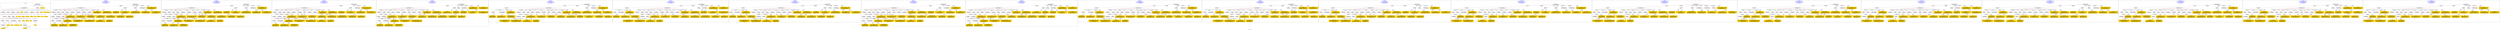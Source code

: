digraph n0 {
fontcolor="blue"
remincross="true"
label="s28-wildlife-art.csv"
subgraph cluster_0 {
label="1-correct model"
n2[style="filled",color="white",fillcolor="lightgray",label="E12_Production1"];
n3[style="filled",color="white",fillcolor="lightgray",label="E21_Person1"];
n4[style="filled",color="white",fillcolor="lightgray",label="E55_Type2"];
n5[style="filled",color="white",fillcolor="lightgray",label="E53_Place1"];
n6[style="filled",color="white",fillcolor="lightgray",label="E69_Death1"];
n7[style="filled",color="white",fillcolor="lightgray",label="E74_Group1"];
n8[style="filled",color="white",fillcolor="lightgray",label="E82_Actor_Appellation1"];
n9[style="filled",color="white",fillcolor="lightgray",label="E67_Birth1"];
n10[shape="plaintext",style="filled",fillcolor="gold",label="Maker_URI"];
n11[style="filled",color="white",fillcolor="lightgray",label="E22_Man-Made_Object1"];
n12[style="filled",color="white",fillcolor="lightgray",label="E35_Title1"];
n13[style="filled",color="white",fillcolor="lightgray",label="E8_Acquisition1"];
n14[style="filled",color="white",fillcolor="lightgray",label="E55_Type1"];
n15[shape="plaintext",style="filled",fillcolor="gold",label="Description"];
n16[style="filled",color="white",fillcolor="lightgray",label="E54_Dimension1"];
n17[style="filled",color="white",fillcolor="lightgray",label="E40_Legal_Body1"];
n18[style="filled",color="white",fillcolor="lightgray",label="E53_Place2"];
n19[shape="plaintext",style="filled",fillcolor="gold",label="Object_URI"];
n20[style="filled",color="white",fillcolor="lightgray",label="E33_Linguistic_Object2"];
n21[style="filled",color="white",fillcolor="lightgray",label="E55_Type3"];
n22[shape="plaintext",style="filled",fillcolor="gold",label="Collector Information"];
n23[shape="plaintext",style="filled",fillcolor="gold",label="Title"];
n24[shape="plaintext",style="filled",fillcolor="gold",label="Owner"];
n25[style="filled",color="white",fillcolor="lightgray",label="E48_Place_Name1"];
n26[shape="plaintext",style="filled",fillcolor="gold",label="Place Made"];
n27[style="filled",color="white",fillcolor="lightgray",label="E52_Time-Span1"];
n28[shape="plaintext",style="filled",fillcolor="gold",label="Maker Birth Date"];
n29[style="filled",color="white",fillcolor="lightgray",label="E52_Time-Span2"];
n30[shape="plaintext",style="filled",fillcolor="gold",label="Maker Death Date"];
n31[shape="plaintext",style="filled",fillcolor="gold",label="Home Location URI"];
n32[shape="plaintext",style="filled",fillcolor="gold",label="Measurements"];
n33[shape="plaintext",style="filled",fillcolor="gold",label="Category_URI"];
n34[shape="plaintext",style="filled",fillcolor="gold",label="Category"];
n35[shape="plaintext",style="filled",fillcolor="gold",label="Materials_URI"];
n36[shape="plaintext",style="filled",fillcolor="gold",label="Materials"];
n37[shape="plaintext",style="filled",fillcolor="gold",label="Collector_Information_typeURI"];
n38[shape="plaintext",style="filled",fillcolor="gold",label="Nationality_URI"];
n39[shape="plaintext",style="filled",fillcolor="gold",label="Nationality"];
n40[shape="plaintext",style="filled",fillcolor="gold",label="Maker_Appellation_URI"];
n41[shape="plaintext",style="filled",fillcolor="gold",label="Maker"];
n42[shape="plaintext",style="filled",fillcolor="gold",label="Credit Line"];
n43[shape="plaintext",style="filled",fillcolor="gold",label="How Acquired?"];
n44[shape="plaintext",style="filled",fillcolor="gold",label="Acquisition_URI"];
}
subgraph cluster_1 {
label="candidate 0\nlink coherence:0.675\nnode coherence:0.75\nconfidence:0.3955778107477073\nmapping score:0.42533753111880096\ncost:138.99923\n-precision:0.52-recall:0.5"
n46[style="filled",color="white",fillcolor="lightgray",label="E12_Production1"];
n47[style="filled",color="white",fillcolor="lightgray",label="E21_Person1"];
n48[style="filled",color="white",fillcolor="lightgray",label="E52_Time-Span2"];
n49[style="filled",color="white",fillcolor="lightgray",label="E55_Type1"];
n50[style="filled",color="white",fillcolor="lightgray",label="E74_Group1"];
n51[style="filled",color="white",fillcolor="lightgray",label="E82_Actor_Appellation1"];
n52[style="filled",color="white",fillcolor="lightgray",label="E22_Man-Made_Object1"];
n53[style="filled",color="white",fillcolor="lightgray",label="E30_Right1"];
n54[style="filled",color="white",fillcolor="lightgray",label="E35_Title1"];
n55[style="filled",color="white",fillcolor="lightgray",label="E38_Image1"];
n56[style="filled",color="white",fillcolor="lightgray",label="E40_Legal_Body1"];
n57[style="filled",color="white",fillcolor="lightgray",label="E54_Dimension1"];
n58[style="filled",color="white",fillcolor="lightgray",label="E78_Collection1"];
n59[style="filled",color="white",fillcolor="lightgray",label="E8_Acquisition1"];
n60[style="filled",color="white",fillcolor="lightgray",label="E33_Linguistic_Object1"];
n61[style="filled",color="white",fillcolor="lightgray",label="E55_Type2"];
n62[style="filled",color="white",fillcolor="lightgray",label="E55_Type3"];
n63[style="filled",color="white",fillcolor="lightgray",label="E33_Linguistic_Object2"];
n64[shape="plaintext",style="filled",fillcolor="gold",label="Acquisition_URI\n[E22_Man-Made_Object,classLink,0.604]\n[E78_Collection,classLink,0.182]\n[E38_Image,classLink,0.148]\n[E21_Person,classLink,0.066]"];
n65[shape="plaintext",style="filled",fillcolor="gold",label="Title\n[E22_Man-Made_Object,P3_has_note,0.366]\n[E73_Information_Object,P3_has_note,0.288]\n[E33_Linguistic_Object,P3_has_note,0.181]\n[E35_Title,label,0.165]"];
n66[shape="plaintext",style="filled",fillcolor="gold",label="Object_URI\n[E22_Man-Made_Object,classLink,0.657]\n[E78_Collection,classLink,0.157]\n[E38_Image,classLink,0.128]\n[E21_Person,classLink,0.057]"];
n67[shape="plaintext",style="filled",fillcolor="gold",label="Materials_URI\n[E55_Type,classLink,0.396]\n[E57_Material,classLink,0.386]\n[E74_Group,classLink,0.217]\n[E55_Type,label,0.002]"];
n68[shape="plaintext",style="filled",fillcolor="gold",label="Measurements\n[E54_Dimension,P3_has_note,0.533]\n[E22_Man-Made_Object,classLink,0.178]\n[E22_Man-Made_Object,P3_has_note,0.146]\n[E34_Inscription,P3_has_note,0.143]"];
n69[shape="plaintext",style="filled",fillcolor="gold",label="Nationality\n[E44_Place_Appellation,label,0.574]\n[E12_Production,P3_has_note,0.252]\n[E33_Linguistic_Object,P3_has_note,0.107]\n[E39_Actor,P3_has_note,0.068]"];
n70[shape="plaintext",style="filled",fillcolor="gold",label="Maker\n[E82_Actor_Appellation,label,0.369]\n[E8_Acquisition,P3_has_note,0.222]\n[E30_Right,P3_has_note,0.213]\n[E33_Linguistic_Object,P3_has_note,0.196]"];
n71[shape="plaintext",style="filled",fillcolor="gold",label="Maker_URI\n[E39_Actor,classLink,0.311]\n[E21_Person,classLink,0.294]\n[E82_Actor_Appellation,classLink,0.257]\n[E78_Collection,classLink,0.137]"];
n72[shape="plaintext",style="filled",fillcolor="gold",label="Maker Death Date\n[E52_Time-Span,P82b_end_of_the_end,0.571]\n[E52_Time-Span,P82_at_some_time_within,0.217]\n[E12_Production,P3_has_note,0.143]\n[E35_Title,label,0.068]"];
n73[shape="plaintext",style="filled",fillcolor="gold",label="Owner\n[E30_Right,P3_has_note,0.386]\n[E8_Acquisition,P3_has_note,0.294]\n[E40_Legal_Body,label,0.179]\n[E39_Actor,P3_has_note,0.14]"];
n74[shape="plaintext",style="filled",fillcolor="gold",label="Category\n[E55_Type,label,0.434]\n[E55_Type,classLink,0.223]\n[E33_Linguistic_Object,P3_has_note,0.177]\n[E22_Man-Made_Object,P3_has_note,0.166]"];
n75[shape="plaintext",style="filled",fillcolor="gold",label="Category_URI\n[E55_Type,classLink,0.604]\n[E74_Group,classLink,0.202]\n[E57_Material,classLink,0.183]\n[E55_Type,label,0.011]"];
n76[shape="plaintext",style="filled",fillcolor="gold",label="Description\n[E22_Man-Made_Object,P3_has_note,0.361]\n[E73_Information_Object,P3_has_note,0.3]\n[E35_Title,label,0.173]\n[E33_Linguistic_Object,P3_has_note,0.167]"];
n77[shape="plaintext",style="filled",fillcolor="gold",label="Collector Information\n[E30_Right,P3_has_note,0.312]\n[E8_Acquisition,P3_has_note,0.249]\n[E22_Man-Made_Object,P3_has_note,0.239]\n[E73_Information_Object,P3_has_note,0.2]"];
n78[shape="plaintext",style="filled",fillcolor="gold",label="Home Location URI\n[E78_Collection,classLink,0.331]\n[E22_Man-Made_Object,classLink,0.279]\n[E38_Image,classLink,0.27]\n[E21_Person,classLink,0.12]"];
n79[shape="plaintext",style="filled",fillcolor="gold",label="Place Made\n[E33_Linguistic_Object,P3_has_note,0.366]\n[E12_Production,P3_has_note,0.265]\n[E35_Title,label,0.199]\n[E73_Information_Object,P3_has_note,0.17]"];
n80[shape="plaintext",style="filled",fillcolor="gold",label="Materials\n[E29_Design_or_Procedure,P3_has_note,0.38]\n[E55_Type,label,0.226]\n[E57_Material,label,0.221]\n[E57_Material,classLink,0.173]"];
n81[shape="plaintext",style="filled",fillcolor="gold",label="Maker_Appellation_URI\n[E82_Actor_Appellation,classLink,0.801]\n[E39_Actor,classLink,0.08]\n[E21_Person,classLink,0.076]\n[E78_Collection,classLink,0.044]"];
n82[shape="plaintext",style="filled",fillcolor="gold",label="Credit Line\n[E8_Acquisition,P3_has_note,0.364]\n[E30_Right,P3_has_note,0.332]\n[E22_Man-Made_Object,P3_has_note,0.16]\n[E73_Information_Object,P3_has_note,0.144]"];
n83[shape="plaintext",style="filled",fillcolor="gold",label="Nationality_URI\n[E74_Group,classLink,0.645]\n[E57_Material,classLink,0.181]\n[E55_Type,classLink,0.169]\n[E39_Actor,P3_has_note,0.005]"];
n84[shape="plaintext",style="filled",fillcolor="gold",label="Maker Birth Date\n[E52_Time-Span,P82_at_some_time_within,0.332]\n[E52_Time-Span,P82b_end_of_the_end,0.299]\n[E52_Time-Span,P82a_begin_of_the_begin,0.222]\n[E12_Production,P3_has_note,0.146]"];
n85[shape="plaintext",style="filled",fillcolor="gold",label="Collector_Information_typeURI\n[E55_Type,classLink,0.964]\n[E22_Man-Made_Object,P3_has_note,0.013]\n[E73_Information_Object,P3_has_note,0.012]\n[E33_Linguistic_Object,P3_has_note,0.011]"];
n86[shape="plaintext",style="filled",fillcolor="gold",label="How Acquired?\n[E30_Right,P3_has_note,0.408]\n[E8_Acquisition,P3_has_note,0.364]\n[E40_Legal_Body,label,0.128]\n[E73_Information_Object,P3_has_note,0.1]"];
}
subgraph cluster_2 {
label="candidate 1\nlink coherence:0.675\nnode coherence:0.75\nconfidence:0.3945943118696368\nmapping score:0.42500969815944417\ncost:138.99923\n-precision:0.55-recall:0.52"
n88[style="filled",color="white",fillcolor="lightgray",label="E12_Production1"];
n89[style="filled",color="white",fillcolor="lightgray",label="E21_Person1"];
n90[style="filled",color="white",fillcolor="lightgray",label="E52_Time-Span2"];
n91[style="filled",color="white",fillcolor="lightgray",label="E55_Type1"];
n92[style="filled",color="white",fillcolor="lightgray",label="E74_Group1"];
n93[style="filled",color="white",fillcolor="lightgray",label="E82_Actor_Appellation1"];
n94[style="filled",color="white",fillcolor="lightgray",label="E22_Man-Made_Object1"];
n95[style="filled",color="white",fillcolor="lightgray",label="E30_Right1"];
n96[style="filled",color="white",fillcolor="lightgray",label="E35_Title1"];
n97[style="filled",color="white",fillcolor="lightgray",label="E38_Image1"];
n98[style="filled",color="white",fillcolor="lightgray",label="E40_Legal_Body1"];
n99[style="filled",color="white",fillcolor="lightgray",label="E54_Dimension1"];
n100[style="filled",color="white",fillcolor="lightgray",label="E78_Collection1"];
n101[style="filled",color="white",fillcolor="lightgray",label="E8_Acquisition1"];
n102[style="filled",color="white",fillcolor="lightgray",label="E33_Linguistic_Object1"];
n103[style="filled",color="white",fillcolor="lightgray",label="E55_Type2"];
n104[style="filled",color="white",fillcolor="lightgray",label="E55_Type3"];
n105[style="filled",color="white",fillcolor="lightgray",label="E33_Linguistic_Object2"];
n106[shape="plaintext",style="filled",fillcolor="gold",label="Acquisition_URI\n[E22_Man-Made_Object,classLink,0.604]\n[E78_Collection,classLink,0.182]\n[E38_Image,classLink,0.148]\n[E21_Person,classLink,0.066]"];
n107[shape="plaintext",style="filled",fillcolor="gold",label="Place Made\n[E33_Linguistic_Object,P3_has_note,0.366]\n[E12_Production,P3_has_note,0.265]\n[E35_Title,label,0.199]\n[E73_Information_Object,P3_has_note,0.17]"];
n108[shape="plaintext",style="filled",fillcolor="gold",label="Object_URI\n[E22_Man-Made_Object,classLink,0.657]\n[E78_Collection,classLink,0.157]\n[E38_Image,classLink,0.128]\n[E21_Person,classLink,0.057]"];
n109[shape="plaintext",style="filled",fillcolor="gold",label="Materials_URI\n[E55_Type,classLink,0.396]\n[E57_Material,classLink,0.386]\n[E74_Group,classLink,0.217]\n[E55_Type,label,0.002]"];
n110[shape="plaintext",style="filled",fillcolor="gold",label="Measurements\n[E54_Dimension,P3_has_note,0.533]\n[E22_Man-Made_Object,classLink,0.178]\n[E22_Man-Made_Object,P3_has_note,0.146]\n[E34_Inscription,P3_has_note,0.143]"];
n111[shape="plaintext",style="filled",fillcolor="gold",label="Nationality\n[E44_Place_Appellation,label,0.574]\n[E12_Production,P3_has_note,0.252]\n[E33_Linguistic_Object,P3_has_note,0.107]\n[E39_Actor,P3_has_note,0.068]"];
n112[shape="plaintext",style="filled",fillcolor="gold",label="Maker\n[E82_Actor_Appellation,label,0.369]\n[E8_Acquisition,P3_has_note,0.222]\n[E30_Right,P3_has_note,0.213]\n[E33_Linguistic_Object,P3_has_note,0.196]"];
n113[shape="plaintext",style="filled",fillcolor="gold",label="Maker_URI\n[E39_Actor,classLink,0.311]\n[E21_Person,classLink,0.294]\n[E82_Actor_Appellation,classLink,0.257]\n[E78_Collection,classLink,0.137]"];
n114[shape="plaintext",style="filled",fillcolor="gold",label="Maker Death Date\n[E52_Time-Span,P82b_end_of_the_end,0.571]\n[E52_Time-Span,P82_at_some_time_within,0.217]\n[E12_Production,P3_has_note,0.143]\n[E35_Title,label,0.068]"];
n115[shape="plaintext",style="filled",fillcolor="gold",label="Owner\n[E30_Right,P3_has_note,0.386]\n[E8_Acquisition,P3_has_note,0.294]\n[E40_Legal_Body,label,0.179]\n[E39_Actor,P3_has_note,0.14]"];
n116[shape="plaintext",style="filled",fillcolor="gold",label="Category\n[E55_Type,label,0.434]\n[E55_Type,classLink,0.223]\n[E33_Linguistic_Object,P3_has_note,0.177]\n[E22_Man-Made_Object,P3_has_note,0.166]"];
n117[shape="plaintext",style="filled",fillcolor="gold",label="Category_URI\n[E55_Type,classLink,0.604]\n[E74_Group,classLink,0.202]\n[E57_Material,classLink,0.183]\n[E55_Type,label,0.011]"];
n118[shape="plaintext",style="filled",fillcolor="gold",label="Title\n[E22_Man-Made_Object,P3_has_note,0.366]\n[E73_Information_Object,P3_has_note,0.288]\n[E33_Linguistic_Object,P3_has_note,0.181]\n[E35_Title,label,0.165]"];
n119[shape="plaintext",style="filled",fillcolor="gold",label="Collector Information\n[E30_Right,P3_has_note,0.312]\n[E8_Acquisition,P3_has_note,0.249]\n[E22_Man-Made_Object,P3_has_note,0.239]\n[E73_Information_Object,P3_has_note,0.2]"];
n120[shape="plaintext",style="filled",fillcolor="gold",label="Home Location URI\n[E78_Collection,classLink,0.331]\n[E22_Man-Made_Object,classLink,0.279]\n[E38_Image,classLink,0.27]\n[E21_Person,classLink,0.12]"];
n121[shape="plaintext",style="filled",fillcolor="gold",label="Description\n[E22_Man-Made_Object,P3_has_note,0.361]\n[E73_Information_Object,P3_has_note,0.3]\n[E35_Title,label,0.173]\n[E33_Linguistic_Object,P3_has_note,0.167]"];
n122[shape="plaintext",style="filled",fillcolor="gold",label="Materials\n[E29_Design_or_Procedure,P3_has_note,0.38]\n[E55_Type,label,0.226]\n[E57_Material,label,0.221]\n[E57_Material,classLink,0.173]"];
n123[shape="plaintext",style="filled",fillcolor="gold",label="Maker_Appellation_URI\n[E82_Actor_Appellation,classLink,0.801]\n[E39_Actor,classLink,0.08]\n[E21_Person,classLink,0.076]\n[E78_Collection,classLink,0.044]"];
n124[shape="plaintext",style="filled",fillcolor="gold",label="Credit Line\n[E8_Acquisition,P3_has_note,0.364]\n[E30_Right,P3_has_note,0.332]\n[E22_Man-Made_Object,P3_has_note,0.16]\n[E73_Information_Object,P3_has_note,0.144]"];
n125[shape="plaintext",style="filled",fillcolor="gold",label="Nationality_URI\n[E74_Group,classLink,0.645]\n[E57_Material,classLink,0.181]\n[E55_Type,classLink,0.169]\n[E39_Actor,P3_has_note,0.005]"];
n126[shape="plaintext",style="filled",fillcolor="gold",label="Maker Birth Date\n[E52_Time-Span,P82_at_some_time_within,0.332]\n[E52_Time-Span,P82b_end_of_the_end,0.299]\n[E52_Time-Span,P82a_begin_of_the_begin,0.222]\n[E12_Production,P3_has_note,0.146]"];
n127[shape="plaintext",style="filled",fillcolor="gold",label="Collector_Information_typeURI\n[E55_Type,classLink,0.964]\n[E22_Man-Made_Object,P3_has_note,0.013]\n[E73_Information_Object,P3_has_note,0.012]\n[E33_Linguistic_Object,P3_has_note,0.011]"];
n128[shape="plaintext",style="filled",fillcolor="gold",label="How Acquired?\n[E30_Right,P3_has_note,0.408]\n[E8_Acquisition,P3_has_note,0.364]\n[E40_Legal_Body,label,0.128]\n[E73_Information_Object,P3_has_note,0.1]"];
}
subgraph cluster_3 {
label="candidate 10\nlink coherence:0.65\nnode coherence:0.75\nconfidence:0.3955778107477073\nmapping score:0.42533753111880096\ncost:138.99924\n-precision:0.5-recall:0.48"
n130[style="filled",color="white",fillcolor="lightgray",label="E12_Production1"];
n131[style="filled",color="white",fillcolor="lightgray",label="E21_Person1"];
n132[style="filled",color="white",fillcolor="lightgray",label="E52_Time-Span2"];
n133[style="filled",color="white",fillcolor="lightgray",label="E55_Type1"];
n134[style="filled",color="white",fillcolor="lightgray",label="E74_Group1"];
n135[style="filled",color="white",fillcolor="lightgray",label="E82_Actor_Appellation1"];
n136[style="filled",color="white",fillcolor="lightgray",label="E22_Man-Made_Object1"];
n137[style="filled",color="white",fillcolor="lightgray",label="E30_Right1"];
n138[style="filled",color="white",fillcolor="lightgray",label="E35_Title1"];
n139[style="filled",color="white",fillcolor="lightgray",label="E38_Image1"];
n140[style="filled",color="white",fillcolor="lightgray",label="E40_Legal_Body1"];
n141[style="filled",color="white",fillcolor="lightgray",label="E54_Dimension1"];
n142[style="filled",color="white",fillcolor="lightgray",label="E55_Type3"];
n143[style="filled",color="white",fillcolor="lightgray",label="E78_Collection1"];
n144[style="filled",color="white",fillcolor="lightgray",label="E8_Acquisition1"];
n145[style="filled",color="white",fillcolor="lightgray",label="E33_Linguistic_Object1"];
n146[style="filled",color="white",fillcolor="lightgray",label="E55_Type2"];
n147[style="filled",color="white",fillcolor="lightgray",label="E33_Linguistic_Object2"];
n148[shape="plaintext",style="filled",fillcolor="gold",label="Acquisition_URI\n[E22_Man-Made_Object,classLink,0.604]\n[E78_Collection,classLink,0.182]\n[E38_Image,classLink,0.148]\n[E21_Person,classLink,0.066]"];
n149[shape="plaintext",style="filled",fillcolor="gold",label="Title\n[E22_Man-Made_Object,P3_has_note,0.366]\n[E73_Information_Object,P3_has_note,0.288]\n[E33_Linguistic_Object,P3_has_note,0.181]\n[E35_Title,label,0.165]"];
n150[shape="plaintext",style="filled",fillcolor="gold",label="Object_URI\n[E22_Man-Made_Object,classLink,0.657]\n[E78_Collection,classLink,0.157]\n[E38_Image,classLink,0.128]\n[E21_Person,classLink,0.057]"];
n151[shape="plaintext",style="filled",fillcolor="gold",label="Materials_URI\n[E55_Type,classLink,0.396]\n[E57_Material,classLink,0.386]\n[E74_Group,classLink,0.217]\n[E55_Type,label,0.002]"];
n152[shape="plaintext",style="filled",fillcolor="gold",label="Measurements\n[E54_Dimension,P3_has_note,0.533]\n[E22_Man-Made_Object,classLink,0.178]\n[E22_Man-Made_Object,P3_has_note,0.146]\n[E34_Inscription,P3_has_note,0.143]"];
n153[shape="plaintext",style="filled",fillcolor="gold",label="Nationality\n[E44_Place_Appellation,label,0.574]\n[E12_Production,P3_has_note,0.252]\n[E33_Linguistic_Object,P3_has_note,0.107]\n[E39_Actor,P3_has_note,0.068]"];
n154[shape="plaintext",style="filled",fillcolor="gold",label="Maker\n[E82_Actor_Appellation,label,0.369]\n[E8_Acquisition,P3_has_note,0.222]\n[E30_Right,P3_has_note,0.213]\n[E33_Linguistic_Object,P3_has_note,0.196]"];
n155[shape="plaintext",style="filled",fillcolor="gold",label="Maker_URI\n[E39_Actor,classLink,0.311]\n[E21_Person,classLink,0.294]\n[E82_Actor_Appellation,classLink,0.257]\n[E78_Collection,classLink,0.137]"];
n156[shape="plaintext",style="filled",fillcolor="gold",label="Maker Death Date\n[E52_Time-Span,P82b_end_of_the_end,0.571]\n[E52_Time-Span,P82_at_some_time_within,0.217]\n[E12_Production,P3_has_note,0.143]\n[E35_Title,label,0.068]"];
n157[shape="plaintext",style="filled",fillcolor="gold",label="Owner\n[E30_Right,P3_has_note,0.386]\n[E8_Acquisition,P3_has_note,0.294]\n[E40_Legal_Body,label,0.179]\n[E39_Actor,P3_has_note,0.14]"];
n158[shape="plaintext",style="filled",fillcolor="gold",label="Category\n[E55_Type,label,0.434]\n[E55_Type,classLink,0.223]\n[E33_Linguistic_Object,P3_has_note,0.177]\n[E22_Man-Made_Object,P3_has_note,0.166]"];
n159[shape="plaintext",style="filled",fillcolor="gold",label="Category_URI\n[E55_Type,classLink,0.604]\n[E74_Group,classLink,0.202]\n[E57_Material,classLink,0.183]\n[E55_Type,label,0.011]"];
n160[shape="plaintext",style="filled",fillcolor="gold",label="Description\n[E22_Man-Made_Object,P3_has_note,0.361]\n[E73_Information_Object,P3_has_note,0.3]\n[E35_Title,label,0.173]\n[E33_Linguistic_Object,P3_has_note,0.167]"];
n161[shape="plaintext",style="filled",fillcolor="gold",label="Collector Information\n[E30_Right,P3_has_note,0.312]\n[E8_Acquisition,P3_has_note,0.249]\n[E22_Man-Made_Object,P3_has_note,0.239]\n[E73_Information_Object,P3_has_note,0.2]"];
n162[shape="plaintext",style="filled",fillcolor="gold",label="Home Location URI\n[E78_Collection,classLink,0.331]\n[E22_Man-Made_Object,classLink,0.279]\n[E38_Image,classLink,0.27]\n[E21_Person,classLink,0.12]"];
n163[shape="plaintext",style="filled",fillcolor="gold",label="Place Made\n[E33_Linguistic_Object,P3_has_note,0.366]\n[E12_Production,P3_has_note,0.265]\n[E35_Title,label,0.199]\n[E73_Information_Object,P3_has_note,0.17]"];
n164[shape="plaintext",style="filled",fillcolor="gold",label="Materials\n[E29_Design_or_Procedure,P3_has_note,0.38]\n[E55_Type,label,0.226]\n[E57_Material,label,0.221]\n[E57_Material,classLink,0.173]"];
n165[shape="plaintext",style="filled",fillcolor="gold",label="Maker_Appellation_URI\n[E82_Actor_Appellation,classLink,0.801]\n[E39_Actor,classLink,0.08]\n[E21_Person,classLink,0.076]\n[E78_Collection,classLink,0.044]"];
n166[shape="plaintext",style="filled",fillcolor="gold",label="Credit Line\n[E8_Acquisition,P3_has_note,0.364]\n[E30_Right,P3_has_note,0.332]\n[E22_Man-Made_Object,P3_has_note,0.16]\n[E73_Information_Object,P3_has_note,0.144]"];
n167[shape="plaintext",style="filled",fillcolor="gold",label="Nationality_URI\n[E74_Group,classLink,0.645]\n[E57_Material,classLink,0.181]\n[E55_Type,classLink,0.169]\n[E39_Actor,P3_has_note,0.005]"];
n168[shape="plaintext",style="filled",fillcolor="gold",label="Maker Birth Date\n[E52_Time-Span,P82_at_some_time_within,0.332]\n[E52_Time-Span,P82b_end_of_the_end,0.299]\n[E52_Time-Span,P82a_begin_of_the_begin,0.222]\n[E12_Production,P3_has_note,0.146]"];
n169[shape="plaintext",style="filled",fillcolor="gold",label="Collector_Information_typeURI\n[E55_Type,classLink,0.964]\n[E22_Man-Made_Object,P3_has_note,0.013]\n[E73_Information_Object,P3_has_note,0.012]\n[E33_Linguistic_Object,P3_has_note,0.011]"];
n170[shape="plaintext",style="filled",fillcolor="gold",label="How Acquired?\n[E30_Right,P3_has_note,0.408]\n[E8_Acquisition,P3_has_note,0.364]\n[E40_Legal_Body,label,0.128]\n[E73_Information_Object,P3_has_note,0.1]"];
}
subgraph cluster_4 {
label="candidate 11\nlink coherence:0.65\nnode coherence:0.75\nconfidence:0.3955778107477073\nmapping score:0.42533753111880096\ncost:138.99929\n-precision:0.5-recall:0.48"
n172[style="filled",color="white",fillcolor="lightgray",label="E12_Production1"];
n173[style="filled",color="white",fillcolor="lightgray",label="E21_Person1"];
n174[style="filled",color="white",fillcolor="lightgray",label="E52_Time-Span2"];
n175[style="filled",color="white",fillcolor="lightgray",label="E74_Group1"];
n176[style="filled",color="white",fillcolor="lightgray",label="E82_Actor_Appellation1"];
n177[style="filled",color="white",fillcolor="lightgray",label="E22_Man-Made_Object1"];
n178[style="filled",color="white",fillcolor="lightgray",label="E30_Right1"];
n179[style="filled",color="white",fillcolor="lightgray",label="E35_Title1"];
n180[style="filled",color="white",fillcolor="lightgray",label="E38_Image1"];
n181[style="filled",color="white",fillcolor="lightgray",label="E40_Legal_Body1"];
n182[style="filled",color="white",fillcolor="lightgray",label="E54_Dimension1"];
n183[style="filled",color="white",fillcolor="lightgray",label="E55_Type3"];
n184[style="filled",color="white",fillcolor="lightgray",label="E78_Collection1"];
n185[style="filled",color="white",fillcolor="lightgray",label="E8_Acquisition1"];
n186[style="filled",color="white",fillcolor="lightgray",label="E33_Linguistic_Object2"];
n187[style="filled",color="white",fillcolor="lightgray",label="E55_Type1"];
n188[style="filled",color="white",fillcolor="lightgray",label="E55_Type2"];
n189[style="filled",color="white",fillcolor="lightgray",label="E33_Linguistic_Object1"];
n190[shape="plaintext",style="filled",fillcolor="gold",label="Acquisition_URI\n[E22_Man-Made_Object,classLink,0.604]\n[E78_Collection,classLink,0.182]\n[E38_Image,classLink,0.148]\n[E21_Person,classLink,0.066]"];
n191[shape="plaintext",style="filled",fillcolor="gold",label="Title\n[E22_Man-Made_Object,P3_has_note,0.366]\n[E73_Information_Object,P3_has_note,0.288]\n[E33_Linguistic_Object,P3_has_note,0.181]\n[E35_Title,label,0.165]"];
n192[shape="plaintext",style="filled",fillcolor="gold",label="Object_URI\n[E22_Man-Made_Object,classLink,0.657]\n[E78_Collection,classLink,0.157]\n[E38_Image,classLink,0.128]\n[E21_Person,classLink,0.057]"];
n193[shape="plaintext",style="filled",fillcolor="gold",label="Materials_URI\n[E55_Type,classLink,0.396]\n[E57_Material,classLink,0.386]\n[E74_Group,classLink,0.217]\n[E55_Type,label,0.002]"];
n194[shape="plaintext",style="filled",fillcolor="gold",label="Measurements\n[E54_Dimension,P3_has_note,0.533]\n[E22_Man-Made_Object,classLink,0.178]\n[E22_Man-Made_Object,P3_has_note,0.146]\n[E34_Inscription,P3_has_note,0.143]"];
n195[shape="plaintext",style="filled",fillcolor="gold",label="Nationality\n[E44_Place_Appellation,label,0.574]\n[E12_Production,P3_has_note,0.252]\n[E33_Linguistic_Object,P3_has_note,0.107]\n[E39_Actor,P3_has_note,0.068]"];
n196[shape="plaintext",style="filled",fillcolor="gold",label="Maker\n[E82_Actor_Appellation,label,0.369]\n[E8_Acquisition,P3_has_note,0.222]\n[E30_Right,P3_has_note,0.213]\n[E33_Linguistic_Object,P3_has_note,0.196]"];
n197[shape="plaintext",style="filled",fillcolor="gold",label="Maker_URI\n[E39_Actor,classLink,0.311]\n[E21_Person,classLink,0.294]\n[E82_Actor_Appellation,classLink,0.257]\n[E78_Collection,classLink,0.137]"];
n198[shape="plaintext",style="filled",fillcolor="gold",label="Maker Death Date\n[E52_Time-Span,P82b_end_of_the_end,0.571]\n[E52_Time-Span,P82_at_some_time_within,0.217]\n[E12_Production,P3_has_note,0.143]\n[E35_Title,label,0.068]"];
n199[shape="plaintext",style="filled",fillcolor="gold",label="Owner\n[E30_Right,P3_has_note,0.386]\n[E8_Acquisition,P3_has_note,0.294]\n[E40_Legal_Body,label,0.179]\n[E39_Actor,P3_has_note,0.14]"];
n200[shape="plaintext",style="filled",fillcolor="gold",label="Category\n[E55_Type,label,0.434]\n[E55_Type,classLink,0.223]\n[E33_Linguistic_Object,P3_has_note,0.177]\n[E22_Man-Made_Object,P3_has_note,0.166]"];
n201[shape="plaintext",style="filled",fillcolor="gold",label="Category_URI\n[E55_Type,classLink,0.604]\n[E74_Group,classLink,0.202]\n[E57_Material,classLink,0.183]\n[E55_Type,label,0.011]"];
n202[shape="plaintext",style="filled",fillcolor="gold",label="Description\n[E22_Man-Made_Object,P3_has_note,0.361]\n[E73_Information_Object,P3_has_note,0.3]\n[E35_Title,label,0.173]\n[E33_Linguistic_Object,P3_has_note,0.167]"];
n203[shape="plaintext",style="filled",fillcolor="gold",label="Collector Information\n[E30_Right,P3_has_note,0.312]\n[E8_Acquisition,P3_has_note,0.249]\n[E22_Man-Made_Object,P3_has_note,0.239]\n[E73_Information_Object,P3_has_note,0.2]"];
n204[shape="plaintext",style="filled",fillcolor="gold",label="Home Location URI\n[E78_Collection,classLink,0.331]\n[E22_Man-Made_Object,classLink,0.279]\n[E38_Image,classLink,0.27]\n[E21_Person,classLink,0.12]"];
n205[shape="plaintext",style="filled",fillcolor="gold",label="Place Made\n[E33_Linguistic_Object,P3_has_note,0.366]\n[E12_Production,P3_has_note,0.265]\n[E35_Title,label,0.199]\n[E73_Information_Object,P3_has_note,0.17]"];
n206[shape="plaintext",style="filled",fillcolor="gold",label="Materials\n[E29_Design_or_Procedure,P3_has_note,0.38]\n[E55_Type,label,0.226]\n[E57_Material,label,0.221]\n[E57_Material,classLink,0.173]"];
n207[shape="plaintext",style="filled",fillcolor="gold",label="Maker_Appellation_URI\n[E82_Actor_Appellation,classLink,0.801]\n[E39_Actor,classLink,0.08]\n[E21_Person,classLink,0.076]\n[E78_Collection,classLink,0.044]"];
n208[shape="plaintext",style="filled",fillcolor="gold",label="Credit Line\n[E8_Acquisition,P3_has_note,0.364]\n[E30_Right,P3_has_note,0.332]\n[E22_Man-Made_Object,P3_has_note,0.16]\n[E73_Information_Object,P3_has_note,0.144]"];
n209[shape="plaintext",style="filled",fillcolor="gold",label="Nationality_URI\n[E74_Group,classLink,0.645]\n[E57_Material,classLink,0.181]\n[E55_Type,classLink,0.169]\n[E39_Actor,P3_has_note,0.005]"];
n210[shape="plaintext",style="filled",fillcolor="gold",label="Maker Birth Date\n[E52_Time-Span,P82_at_some_time_within,0.332]\n[E52_Time-Span,P82b_end_of_the_end,0.299]\n[E52_Time-Span,P82a_begin_of_the_begin,0.222]\n[E12_Production,P3_has_note,0.146]"];
n211[shape="plaintext",style="filled",fillcolor="gold",label="Collector_Information_typeURI\n[E55_Type,classLink,0.964]\n[E22_Man-Made_Object,P3_has_note,0.013]\n[E73_Information_Object,P3_has_note,0.012]\n[E33_Linguistic_Object,P3_has_note,0.011]"];
n212[shape="plaintext",style="filled",fillcolor="gold",label="How Acquired?\n[E30_Right,P3_has_note,0.408]\n[E8_Acquisition,P3_has_note,0.364]\n[E40_Legal_Body,label,0.128]\n[E73_Information_Object,P3_has_note,0.1]"];
}
subgraph cluster_5 {
label="candidate 12\nlink coherence:0.65\nnode coherence:0.75\nconfidence:0.3955778107477073\nmapping score:0.42533753111880096\ncost:138.9993\n-precision:0.52-recall:0.5"
n214[style="filled",color="white",fillcolor="lightgray",label="E12_Production1"];
n215[style="filled",color="white",fillcolor="lightgray",label="E52_Time-Span2"];
n216[style="filled",color="white",fillcolor="lightgray",label="E55_Type1"];
n217[style="filled",color="white",fillcolor="lightgray",label="E21_Person1"];
n218[style="filled",color="white",fillcolor="lightgray",label="E74_Group1"];
n219[style="filled",color="white",fillcolor="lightgray",label="E82_Actor_Appellation1"];
n220[style="filled",color="white",fillcolor="lightgray",label="E22_Man-Made_Object1"];
n221[style="filled",color="white",fillcolor="lightgray",label="E30_Right1"];
n222[style="filled",color="white",fillcolor="lightgray",label="E35_Title1"];
n223[style="filled",color="white",fillcolor="lightgray",label="E38_Image1"];
n224[style="filled",color="white",fillcolor="lightgray",label="E40_Legal_Body1"];
n225[style="filled",color="white",fillcolor="lightgray",label="E54_Dimension1"];
n226[style="filled",color="white",fillcolor="lightgray",label="E55_Type2"];
n227[style="filled",color="white",fillcolor="lightgray",label="E78_Collection1"];
n228[style="filled",color="white",fillcolor="lightgray",label="E8_Acquisition1"];
n229[style="filled",color="white",fillcolor="lightgray",label="E33_Linguistic_Object1"];
n230[style="filled",color="white",fillcolor="lightgray",label="E55_Type3"];
n231[style="filled",color="white",fillcolor="lightgray",label="E33_Linguistic_Object2"];
n232[shape="plaintext",style="filled",fillcolor="gold",label="Acquisition_URI\n[E22_Man-Made_Object,classLink,0.604]\n[E78_Collection,classLink,0.182]\n[E38_Image,classLink,0.148]\n[E21_Person,classLink,0.066]"];
n233[shape="plaintext",style="filled",fillcolor="gold",label="Title\n[E22_Man-Made_Object,P3_has_note,0.366]\n[E73_Information_Object,P3_has_note,0.288]\n[E33_Linguistic_Object,P3_has_note,0.181]\n[E35_Title,label,0.165]"];
n234[shape="plaintext",style="filled",fillcolor="gold",label="Object_URI\n[E22_Man-Made_Object,classLink,0.657]\n[E78_Collection,classLink,0.157]\n[E38_Image,classLink,0.128]\n[E21_Person,classLink,0.057]"];
n235[shape="plaintext",style="filled",fillcolor="gold",label="Materials_URI\n[E55_Type,classLink,0.396]\n[E57_Material,classLink,0.386]\n[E74_Group,classLink,0.217]\n[E55_Type,label,0.002]"];
n236[shape="plaintext",style="filled",fillcolor="gold",label="Measurements\n[E54_Dimension,P3_has_note,0.533]\n[E22_Man-Made_Object,classLink,0.178]\n[E22_Man-Made_Object,P3_has_note,0.146]\n[E34_Inscription,P3_has_note,0.143]"];
n237[shape="plaintext",style="filled",fillcolor="gold",label="Nationality\n[E44_Place_Appellation,label,0.574]\n[E12_Production,P3_has_note,0.252]\n[E33_Linguistic_Object,P3_has_note,0.107]\n[E39_Actor,P3_has_note,0.068]"];
n238[shape="plaintext",style="filled",fillcolor="gold",label="Maker\n[E82_Actor_Appellation,label,0.369]\n[E8_Acquisition,P3_has_note,0.222]\n[E30_Right,P3_has_note,0.213]\n[E33_Linguistic_Object,P3_has_note,0.196]"];
n239[shape="plaintext",style="filled",fillcolor="gold",label="Maker_URI\n[E39_Actor,classLink,0.311]\n[E21_Person,classLink,0.294]\n[E82_Actor_Appellation,classLink,0.257]\n[E78_Collection,classLink,0.137]"];
n240[shape="plaintext",style="filled",fillcolor="gold",label="Maker Death Date\n[E52_Time-Span,P82b_end_of_the_end,0.571]\n[E52_Time-Span,P82_at_some_time_within,0.217]\n[E12_Production,P3_has_note,0.143]\n[E35_Title,label,0.068]"];
n241[shape="plaintext",style="filled",fillcolor="gold",label="Owner\n[E30_Right,P3_has_note,0.386]\n[E8_Acquisition,P3_has_note,0.294]\n[E40_Legal_Body,label,0.179]\n[E39_Actor,P3_has_note,0.14]"];
n242[shape="plaintext",style="filled",fillcolor="gold",label="Category\n[E55_Type,label,0.434]\n[E55_Type,classLink,0.223]\n[E33_Linguistic_Object,P3_has_note,0.177]\n[E22_Man-Made_Object,P3_has_note,0.166]"];
n243[shape="plaintext",style="filled",fillcolor="gold",label="Category_URI\n[E55_Type,classLink,0.604]\n[E74_Group,classLink,0.202]\n[E57_Material,classLink,0.183]\n[E55_Type,label,0.011]"];
n244[shape="plaintext",style="filled",fillcolor="gold",label="Description\n[E22_Man-Made_Object,P3_has_note,0.361]\n[E73_Information_Object,P3_has_note,0.3]\n[E35_Title,label,0.173]\n[E33_Linguistic_Object,P3_has_note,0.167]"];
n245[shape="plaintext",style="filled",fillcolor="gold",label="Collector Information\n[E30_Right,P3_has_note,0.312]\n[E8_Acquisition,P3_has_note,0.249]\n[E22_Man-Made_Object,P3_has_note,0.239]\n[E73_Information_Object,P3_has_note,0.2]"];
n246[shape="plaintext",style="filled",fillcolor="gold",label="Home Location URI\n[E78_Collection,classLink,0.331]\n[E22_Man-Made_Object,classLink,0.279]\n[E38_Image,classLink,0.27]\n[E21_Person,classLink,0.12]"];
n247[shape="plaintext",style="filled",fillcolor="gold",label="Place Made\n[E33_Linguistic_Object,P3_has_note,0.366]\n[E12_Production,P3_has_note,0.265]\n[E35_Title,label,0.199]\n[E73_Information_Object,P3_has_note,0.17]"];
n248[shape="plaintext",style="filled",fillcolor="gold",label="Materials\n[E29_Design_or_Procedure,P3_has_note,0.38]\n[E55_Type,label,0.226]\n[E57_Material,label,0.221]\n[E57_Material,classLink,0.173]"];
n249[shape="plaintext",style="filled",fillcolor="gold",label="Maker_Appellation_URI\n[E82_Actor_Appellation,classLink,0.801]\n[E39_Actor,classLink,0.08]\n[E21_Person,classLink,0.076]\n[E78_Collection,classLink,0.044]"];
n250[shape="plaintext",style="filled",fillcolor="gold",label="Credit Line\n[E8_Acquisition,P3_has_note,0.364]\n[E30_Right,P3_has_note,0.332]\n[E22_Man-Made_Object,P3_has_note,0.16]\n[E73_Information_Object,P3_has_note,0.144]"];
n251[shape="plaintext",style="filled",fillcolor="gold",label="Nationality_URI\n[E74_Group,classLink,0.645]\n[E57_Material,classLink,0.181]\n[E55_Type,classLink,0.169]\n[E39_Actor,P3_has_note,0.005]"];
n252[shape="plaintext",style="filled",fillcolor="gold",label="Maker Birth Date\n[E52_Time-Span,P82_at_some_time_within,0.332]\n[E52_Time-Span,P82b_end_of_the_end,0.299]\n[E52_Time-Span,P82a_begin_of_the_begin,0.222]\n[E12_Production,P3_has_note,0.146]"];
n253[shape="plaintext",style="filled",fillcolor="gold",label="Collector_Information_typeURI\n[E55_Type,classLink,0.964]\n[E22_Man-Made_Object,P3_has_note,0.013]\n[E73_Information_Object,P3_has_note,0.012]\n[E33_Linguistic_Object,P3_has_note,0.011]"];
n254[shape="plaintext",style="filled",fillcolor="gold",label="How Acquired?\n[E30_Right,P3_has_note,0.408]\n[E8_Acquisition,P3_has_note,0.364]\n[E40_Legal_Body,label,0.128]\n[E73_Information_Object,P3_has_note,0.1]"];
}
subgraph cluster_6 {
label="candidate 13\nlink coherence:0.65\nnode coherence:0.75\nconfidence:0.3955778107477073\nmapping score:0.42533753111880096\ncost:138.99932\n-precision:0.5-recall:0.48"
n256[style="filled",color="white",fillcolor="lightgray",label="E12_Production1"];
n257[style="filled",color="white",fillcolor="lightgray",label="E52_Time-Span2"];
n258[style="filled",color="white",fillcolor="lightgray",label="E55_Type1"];
n259[style="filled",color="white",fillcolor="lightgray",label="E21_Person1"];
n260[style="filled",color="white",fillcolor="lightgray",label="E74_Group1"];
n261[style="filled",color="white",fillcolor="lightgray",label="E82_Actor_Appellation1"];
n262[style="filled",color="white",fillcolor="lightgray",label="E22_Man-Made_Object1"];
n263[style="filled",color="white",fillcolor="lightgray",label="E30_Right1"];
n264[style="filled",color="white",fillcolor="lightgray",label="E35_Title1"];
n265[style="filled",color="white",fillcolor="lightgray",label="E38_Image1"];
n266[style="filled",color="white",fillcolor="lightgray",label="E40_Legal_Body1"];
n267[style="filled",color="white",fillcolor="lightgray",label="E54_Dimension1"];
n268[style="filled",color="white",fillcolor="lightgray",label="E55_Type3"];
n269[style="filled",color="white",fillcolor="lightgray",label="E78_Collection1"];
n270[style="filled",color="white",fillcolor="lightgray",label="E8_Acquisition1"];
n271[style="filled",color="white",fillcolor="lightgray",label="E33_Linguistic_Object2"];
n272[style="filled",color="white",fillcolor="lightgray",label="E55_Type2"];
n273[style="filled",color="white",fillcolor="lightgray",label="E33_Linguistic_Object1"];
n274[shape="plaintext",style="filled",fillcolor="gold",label="Acquisition_URI\n[E22_Man-Made_Object,classLink,0.604]\n[E78_Collection,classLink,0.182]\n[E38_Image,classLink,0.148]\n[E21_Person,classLink,0.066]"];
n275[shape="plaintext",style="filled",fillcolor="gold",label="Title\n[E22_Man-Made_Object,P3_has_note,0.366]\n[E73_Information_Object,P3_has_note,0.288]\n[E33_Linguistic_Object,P3_has_note,0.181]\n[E35_Title,label,0.165]"];
n276[shape="plaintext",style="filled",fillcolor="gold",label="Object_URI\n[E22_Man-Made_Object,classLink,0.657]\n[E78_Collection,classLink,0.157]\n[E38_Image,classLink,0.128]\n[E21_Person,classLink,0.057]"];
n277[shape="plaintext",style="filled",fillcolor="gold",label="Materials_URI\n[E55_Type,classLink,0.396]\n[E57_Material,classLink,0.386]\n[E74_Group,classLink,0.217]\n[E55_Type,label,0.002]"];
n278[shape="plaintext",style="filled",fillcolor="gold",label="Measurements\n[E54_Dimension,P3_has_note,0.533]\n[E22_Man-Made_Object,classLink,0.178]\n[E22_Man-Made_Object,P3_has_note,0.146]\n[E34_Inscription,P3_has_note,0.143]"];
n279[shape="plaintext",style="filled",fillcolor="gold",label="Nationality\n[E44_Place_Appellation,label,0.574]\n[E12_Production,P3_has_note,0.252]\n[E33_Linguistic_Object,P3_has_note,0.107]\n[E39_Actor,P3_has_note,0.068]"];
n280[shape="plaintext",style="filled",fillcolor="gold",label="Maker\n[E82_Actor_Appellation,label,0.369]\n[E8_Acquisition,P3_has_note,0.222]\n[E30_Right,P3_has_note,0.213]\n[E33_Linguistic_Object,P3_has_note,0.196]"];
n281[shape="plaintext",style="filled",fillcolor="gold",label="Maker_URI\n[E39_Actor,classLink,0.311]\n[E21_Person,classLink,0.294]\n[E82_Actor_Appellation,classLink,0.257]\n[E78_Collection,classLink,0.137]"];
n282[shape="plaintext",style="filled",fillcolor="gold",label="Maker Death Date\n[E52_Time-Span,P82b_end_of_the_end,0.571]\n[E52_Time-Span,P82_at_some_time_within,0.217]\n[E12_Production,P3_has_note,0.143]\n[E35_Title,label,0.068]"];
n283[shape="plaintext",style="filled",fillcolor="gold",label="Owner\n[E30_Right,P3_has_note,0.386]\n[E8_Acquisition,P3_has_note,0.294]\n[E40_Legal_Body,label,0.179]\n[E39_Actor,P3_has_note,0.14]"];
n284[shape="plaintext",style="filled",fillcolor="gold",label="Category\n[E55_Type,label,0.434]\n[E55_Type,classLink,0.223]\n[E33_Linguistic_Object,P3_has_note,0.177]\n[E22_Man-Made_Object,P3_has_note,0.166]"];
n285[shape="plaintext",style="filled",fillcolor="gold",label="Category_URI\n[E55_Type,classLink,0.604]\n[E74_Group,classLink,0.202]\n[E57_Material,classLink,0.183]\n[E55_Type,label,0.011]"];
n286[shape="plaintext",style="filled",fillcolor="gold",label="Description\n[E22_Man-Made_Object,P3_has_note,0.361]\n[E73_Information_Object,P3_has_note,0.3]\n[E35_Title,label,0.173]\n[E33_Linguistic_Object,P3_has_note,0.167]"];
n287[shape="plaintext",style="filled",fillcolor="gold",label="Collector Information\n[E30_Right,P3_has_note,0.312]\n[E8_Acquisition,P3_has_note,0.249]\n[E22_Man-Made_Object,P3_has_note,0.239]\n[E73_Information_Object,P3_has_note,0.2]"];
n288[shape="plaintext",style="filled",fillcolor="gold",label="Home Location URI\n[E78_Collection,classLink,0.331]\n[E22_Man-Made_Object,classLink,0.279]\n[E38_Image,classLink,0.27]\n[E21_Person,classLink,0.12]"];
n289[shape="plaintext",style="filled",fillcolor="gold",label="Place Made\n[E33_Linguistic_Object,P3_has_note,0.366]\n[E12_Production,P3_has_note,0.265]\n[E35_Title,label,0.199]\n[E73_Information_Object,P3_has_note,0.17]"];
n290[shape="plaintext",style="filled",fillcolor="gold",label="Materials\n[E29_Design_or_Procedure,P3_has_note,0.38]\n[E55_Type,label,0.226]\n[E57_Material,label,0.221]\n[E57_Material,classLink,0.173]"];
n291[shape="plaintext",style="filled",fillcolor="gold",label="Maker_Appellation_URI\n[E82_Actor_Appellation,classLink,0.801]\n[E39_Actor,classLink,0.08]\n[E21_Person,classLink,0.076]\n[E78_Collection,classLink,0.044]"];
n292[shape="plaintext",style="filled",fillcolor="gold",label="Credit Line\n[E8_Acquisition,P3_has_note,0.364]\n[E30_Right,P3_has_note,0.332]\n[E22_Man-Made_Object,P3_has_note,0.16]\n[E73_Information_Object,P3_has_note,0.144]"];
n293[shape="plaintext",style="filled",fillcolor="gold",label="Nationality_URI\n[E74_Group,classLink,0.645]\n[E57_Material,classLink,0.181]\n[E55_Type,classLink,0.169]\n[E39_Actor,P3_has_note,0.005]"];
n294[shape="plaintext",style="filled",fillcolor="gold",label="Maker Birth Date\n[E52_Time-Span,P82_at_some_time_within,0.332]\n[E52_Time-Span,P82b_end_of_the_end,0.299]\n[E52_Time-Span,P82a_begin_of_the_begin,0.222]\n[E12_Production,P3_has_note,0.146]"];
n295[shape="plaintext",style="filled",fillcolor="gold",label="Collector_Information_typeURI\n[E55_Type,classLink,0.964]\n[E22_Man-Made_Object,P3_has_note,0.013]\n[E73_Information_Object,P3_has_note,0.012]\n[E33_Linguistic_Object,P3_has_note,0.011]"];
n296[shape="plaintext",style="filled",fillcolor="gold",label="How Acquired?\n[E30_Right,P3_has_note,0.408]\n[E8_Acquisition,P3_has_note,0.364]\n[E40_Legal_Body,label,0.128]\n[E73_Information_Object,P3_has_note,0.1]"];
}
subgraph cluster_7 {
label="candidate 14\nlink coherence:0.65\nnode coherence:0.75\nconfidence:0.3955778107477073\nmapping score:0.42533753111880096\ncost:138.99933\n-precision:0.52-recall:0.5"
n298[style="filled",color="white",fillcolor="lightgray",label="E12_Production1"];
n299[style="filled",color="white",fillcolor="lightgray",label="E52_Time-Span2"];
n300[style="filled",color="white",fillcolor="lightgray",label="E55_Type1"];
n301[style="filled",color="white",fillcolor="lightgray",label="E21_Person1"];
n302[style="filled",color="white",fillcolor="lightgray",label="E74_Group1"];
n303[style="filled",color="white",fillcolor="lightgray",label="E82_Actor_Appellation1"];
n304[style="filled",color="white",fillcolor="lightgray",label="E22_Man-Made_Object1"];
n305[style="filled",color="white",fillcolor="lightgray",label="E30_Right1"];
n306[style="filled",color="white",fillcolor="lightgray",label="E35_Title1"];
n307[style="filled",color="white",fillcolor="lightgray",label="E38_Image1"];
n308[style="filled",color="white",fillcolor="lightgray",label="E40_Legal_Body1"];
n309[style="filled",color="white",fillcolor="lightgray",label="E54_Dimension1"];
n310[style="filled",color="white",fillcolor="lightgray",label="E78_Collection1"];
n311[style="filled",color="white",fillcolor="lightgray",label="E8_Acquisition1"];
n312[style="filled",color="white",fillcolor="lightgray",label="E33_Linguistic_Object1"];
n313[style="filled",color="white",fillcolor="lightgray",label="E55_Type2"];
n314[style="filled",color="white",fillcolor="lightgray",label="E55_Type3"];
n315[style="filled",color="white",fillcolor="lightgray",label="E33_Linguistic_Object2"];
n316[shape="plaintext",style="filled",fillcolor="gold",label="Acquisition_URI\n[E22_Man-Made_Object,classLink,0.604]\n[E78_Collection,classLink,0.182]\n[E38_Image,classLink,0.148]\n[E21_Person,classLink,0.066]"];
n317[shape="plaintext",style="filled",fillcolor="gold",label="Title\n[E22_Man-Made_Object,P3_has_note,0.366]\n[E73_Information_Object,P3_has_note,0.288]\n[E33_Linguistic_Object,P3_has_note,0.181]\n[E35_Title,label,0.165]"];
n318[shape="plaintext",style="filled",fillcolor="gold",label="Object_URI\n[E22_Man-Made_Object,classLink,0.657]\n[E78_Collection,classLink,0.157]\n[E38_Image,classLink,0.128]\n[E21_Person,classLink,0.057]"];
n319[shape="plaintext",style="filled",fillcolor="gold",label="Materials_URI\n[E55_Type,classLink,0.396]\n[E57_Material,classLink,0.386]\n[E74_Group,classLink,0.217]\n[E55_Type,label,0.002]"];
n320[shape="plaintext",style="filled",fillcolor="gold",label="Measurements\n[E54_Dimension,P3_has_note,0.533]\n[E22_Man-Made_Object,classLink,0.178]\n[E22_Man-Made_Object,P3_has_note,0.146]\n[E34_Inscription,P3_has_note,0.143]"];
n321[shape="plaintext",style="filled",fillcolor="gold",label="Nationality\n[E44_Place_Appellation,label,0.574]\n[E12_Production,P3_has_note,0.252]\n[E33_Linguistic_Object,P3_has_note,0.107]\n[E39_Actor,P3_has_note,0.068]"];
n322[shape="plaintext",style="filled",fillcolor="gold",label="Maker\n[E82_Actor_Appellation,label,0.369]\n[E8_Acquisition,P3_has_note,0.222]\n[E30_Right,P3_has_note,0.213]\n[E33_Linguistic_Object,P3_has_note,0.196]"];
n323[shape="plaintext",style="filled",fillcolor="gold",label="Maker_URI\n[E39_Actor,classLink,0.311]\n[E21_Person,classLink,0.294]\n[E82_Actor_Appellation,classLink,0.257]\n[E78_Collection,classLink,0.137]"];
n324[shape="plaintext",style="filled",fillcolor="gold",label="Maker Death Date\n[E52_Time-Span,P82b_end_of_the_end,0.571]\n[E52_Time-Span,P82_at_some_time_within,0.217]\n[E12_Production,P3_has_note,0.143]\n[E35_Title,label,0.068]"];
n325[shape="plaintext",style="filled",fillcolor="gold",label="Owner\n[E30_Right,P3_has_note,0.386]\n[E8_Acquisition,P3_has_note,0.294]\n[E40_Legal_Body,label,0.179]\n[E39_Actor,P3_has_note,0.14]"];
n326[shape="plaintext",style="filled",fillcolor="gold",label="Category\n[E55_Type,label,0.434]\n[E55_Type,classLink,0.223]\n[E33_Linguistic_Object,P3_has_note,0.177]\n[E22_Man-Made_Object,P3_has_note,0.166]"];
n327[shape="plaintext",style="filled",fillcolor="gold",label="Category_URI\n[E55_Type,classLink,0.604]\n[E74_Group,classLink,0.202]\n[E57_Material,classLink,0.183]\n[E55_Type,label,0.011]"];
n328[shape="plaintext",style="filled",fillcolor="gold",label="Description\n[E22_Man-Made_Object,P3_has_note,0.361]\n[E73_Information_Object,P3_has_note,0.3]\n[E35_Title,label,0.173]\n[E33_Linguistic_Object,P3_has_note,0.167]"];
n329[shape="plaintext",style="filled",fillcolor="gold",label="Collector Information\n[E30_Right,P3_has_note,0.312]\n[E8_Acquisition,P3_has_note,0.249]\n[E22_Man-Made_Object,P3_has_note,0.239]\n[E73_Information_Object,P3_has_note,0.2]"];
n330[shape="plaintext",style="filled",fillcolor="gold",label="Home Location URI\n[E78_Collection,classLink,0.331]\n[E22_Man-Made_Object,classLink,0.279]\n[E38_Image,classLink,0.27]\n[E21_Person,classLink,0.12]"];
n331[shape="plaintext",style="filled",fillcolor="gold",label="Place Made\n[E33_Linguistic_Object,P3_has_note,0.366]\n[E12_Production,P3_has_note,0.265]\n[E35_Title,label,0.199]\n[E73_Information_Object,P3_has_note,0.17]"];
n332[shape="plaintext",style="filled",fillcolor="gold",label="Materials\n[E29_Design_or_Procedure,P3_has_note,0.38]\n[E55_Type,label,0.226]\n[E57_Material,label,0.221]\n[E57_Material,classLink,0.173]"];
n333[shape="plaintext",style="filled",fillcolor="gold",label="Maker_Appellation_URI\n[E82_Actor_Appellation,classLink,0.801]\n[E39_Actor,classLink,0.08]\n[E21_Person,classLink,0.076]\n[E78_Collection,classLink,0.044]"];
n334[shape="plaintext",style="filled",fillcolor="gold",label="Credit Line\n[E8_Acquisition,P3_has_note,0.364]\n[E30_Right,P3_has_note,0.332]\n[E22_Man-Made_Object,P3_has_note,0.16]\n[E73_Information_Object,P3_has_note,0.144]"];
n335[shape="plaintext",style="filled",fillcolor="gold",label="Nationality_URI\n[E74_Group,classLink,0.645]\n[E57_Material,classLink,0.181]\n[E55_Type,classLink,0.169]\n[E39_Actor,P3_has_note,0.005]"];
n336[shape="plaintext",style="filled",fillcolor="gold",label="Maker Birth Date\n[E52_Time-Span,P82_at_some_time_within,0.332]\n[E52_Time-Span,P82b_end_of_the_end,0.299]\n[E52_Time-Span,P82a_begin_of_the_begin,0.222]\n[E12_Production,P3_has_note,0.146]"];
n337[shape="plaintext",style="filled",fillcolor="gold",label="Collector_Information_typeURI\n[E55_Type,classLink,0.964]\n[E22_Man-Made_Object,P3_has_note,0.013]\n[E73_Information_Object,P3_has_note,0.012]\n[E33_Linguistic_Object,P3_has_note,0.011]"];
n338[shape="plaintext",style="filled",fillcolor="gold",label="How Acquired?\n[E30_Right,P3_has_note,0.408]\n[E8_Acquisition,P3_has_note,0.364]\n[E40_Legal_Body,label,0.128]\n[E73_Information_Object,P3_has_note,0.1]"];
}
subgraph cluster_8 {
label="candidate 15\nlink coherence:0.65\nnode coherence:0.75\nconfidence:0.3945943118696368\nmapping score:0.42500969815944417\ncost:138.99924\n-precision:0.52-recall:0.5"
n340[style="filled",color="white",fillcolor="lightgray",label="E12_Production1"];
n341[style="filled",color="white",fillcolor="lightgray",label="E21_Person1"];
n342[style="filled",color="white",fillcolor="lightgray",label="E52_Time-Span2"];
n343[style="filled",color="white",fillcolor="lightgray",label="E55_Type1"];
n344[style="filled",color="white",fillcolor="lightgray",label="E74_Group1"];
n345[style="filled",color="white",fillcolor="lightgray",label="E82_Actor_Appellation1"];
n346[style="filled",color="white",fillcolor="lightgray",label="E22_Man-Made_Object1"];
n347[style="filled",color="white",fillcolor="lightgray",label="E30_Right1"];
n348[style="filled",color="white",fillcolor="lightgray",label="E35_Title1"];
n349[style="filled",color="white",fillcolor="lightgray",label="E38_Image1"];
n350[style="filled",color="white",fillcolor="lightgray",label="E40_Legal_Body1"];
n351[style="filled",color="white",fillcolor="lightgray",label="E54_Dimension1"];
n352[style="filled",color="white",fillcolor="lightgray",label="E55_Type3"];
n353[style="filled",color="white",fillcolor="lightgray",label="E78_Collection1"];
n354[style="filled",color="white",fillcolor="lightgray",label="E8_Acquisition1"];
n355[style="filled",color="white",fillcolor="lightgray",label="E33_Linguistic_Object1"];
n356[style="filled",color="white",fillcolor="lightgray",label="E55_Type2"];
n357[style="filled",color="white",fillcolor="lightgray",label="E33_Linguistic_Object2"];
n358[shape="plaintext",style="filled",fillcolor="gold",label="Acquisition_URI\n[E22_Man-Made_Object,classLink,0.604]\n[E78_Collection,classLink,0.182]\n[E38_Image,classLink,0.148]\n[E21_Person,classLink,0.066]"];
n359[shape="plaintext",style="filled",fillcolor="gold",label="Place Made\n[E33_Linguistic_Object,P3_has_note,0.366]\n[E12_Production,P3_has_note,0.265]\n[E35_Title,label,0.199]\n[E73_Information_Object,P3_has_note,0.17]"];
n360[shape="plaintext",style="filled",fillcolor="gold",label="Object_URI\n[E22_Man-Made_Object,classLink,0.657]\n[E78_Collection,classLink,0.157]\n[E38_Image,classLink,0.128]\n[E21_Person,classLink,0.057]"];
n361[shape="plaintext",style="filled",fillcolor="gold",label="Materials_URI\n[E55_Type,classLink,0.396]\n[E57_Material,classLink,0.386]\n[E74_Group,classLink,0.217]\n[E55_Type,label,0.002]"];
n362[shape="plaintext",style="filled",fillcolor="gold",label="Measurements\n[E54_Dimension,P3_has_note,0.533]\n[E22_Man-Made_Object,classLink,0.178]\n[E22_Man-Made_Object,P3_has_note,0.146]\n[E34_Inscription,P3_has_note,0.143]"];
n363[shape="plaintext",style="filled",fillcolor="gold",label="Nationality\n[E44_Place_Appellation,label,0.574]\n[E12_Production,P3_has_note,0.252]\n[E33_Linguistic_Object,P3_has_note,0.107]\n[E39_Actor,P3_has_note,0.068]"];
n364[shape="plaintext",style="filled",fillcolor="gold",label="Maker\n[E82_Actor_Appellation,label,0.369]\n[E8_Acquisition,P3_has_note,0.222]\n[E30_Right,P3_has_note,0.213]\n[E33_Linguistic_Object,P3_has_note,0.196]"];
n365[shape="plaintext",style="filled",fillcolor="gold",label="Maker_URI\n[E39_Actor,classLink,0.311]\n[E21_Person,classLink,0.294]\n[E82_Actor_Appellation,classLink,0.257]\n[E78_Collection,classLink,0.137]"];
n366[shape="plaintext",style="filled",fillcolor="gold",label="Maker Death Date\n[E52_Time-Span,P82b_end_of_the_end,0.571]\n[E52_Time-Span,P82_at_some_time_within,0.217]\n[E12_Production,P3_has_note,0.143]\n[E35_Title,label,0.068]"];
n367[shape="plaintext",style="filled",fillcolor="gold",label="Owner\n[E30_Right,P3_has_note,0.386]\n[E8_Acquisition,P3_has_note,0.294]\n[E40_Legal_Body,label,0.179]\n[E39_Actor,P3_has_note,0.14]"];
n368[shape="plaintext",style="filled",fillcolor="gold",label="Category\n[E55_Type,label,0.434]\n[E55_Type,classLink,0.223]\n[E33_Linguistic_Object,P3_has_note,0.177]\n[E22_Man-Made_Object,P3_has_note,0.166]"];
n369[shape="plaintext",style="filled",fillcolor="gold",label="Category_URI\n[E55_Type,classLink,0.604]\n[E74_Group,classLink,0.202]\n[E57_Material,classLink,0.183]\n[E55_Type,label,0.011]"];
n370[shape="plaintext",style="filled",fillcolor="gold",label="Title\n[E22_Man-Made_Object,P3_has_note,0.366]\n[E73_Information_Object,P3_has_note,0.288]\n[E33_Linguistic_Object,P3_has_note,0.181]\n[E35_Title,label,0.165]"];
n371[shape="plaintext",style="filled",fillcolor="gold",label="Collector Information\n[E30_Right,P3_has_note,0.312]\n[E8_Acquisition,P3_has_note,0.249]\n[E22_Man-Made_Object,P3_has_note,0.239]\n[E73_Information_Object,P3_has_note,0.2]"];
n372[shape="plaintext",style="filled",fillcolor="gold",label="Home Location URI\n[E78_Collection,classLink,0.331]\n[E22_Man-Made_Object,classLink,0.279]\n[E38_Image,classLink,0.27]\n[E21_Person,classLink,0.12]"];
n373[shape="plaintext",style="filled",fillcolor="gold",label="Description\n[E22_Man-Made_Object,P3_has_note,0.361]\n[E73_Information_Object,P3_has_note,0.3]\n[E35_Title,label,0.173]\n[E33_Linguistic_Object,P3_has_note,0.167]"];
n374[shape="plaintext",style="filled",fillcolor="gold",label="Materials\n[E29_Design_or_Procedure,P3_has_note,0.38]\n[E55_Type,label,0.226]\n[E57_Material,label,0.221]\n[E57_Material,classLink,0.173]"];
n375[shape="plaintext",style="filled",fillcolor="gold",label="Maker_Appellation_URI\n[E82_Actor_Appellation,classLink,0.801]\n[E39_Actor,classLink,0.08]\n[E21_Person,classLink,0.076]\n[E78_Collection,classLink,0.044]"];
n376[shape="plaintext",style="filled",fillcolor="gold",label="Credit Line\n[E8_Acquisition,P3_has_note,0.364]\n[E30_Right,P3_has_note,0.332]\n[E22_Man-Made_Object,P3_has_note,0.16]\n[E73_Information_Object,P3_has_note,0.144]"];
n377[shape="plaintext",style="filled",fillcolor="gold",label="Nationality_URI\n[E74_Group,classLink,0.645]\n[E57_Material,classLink,0.181]\n[E55_Type,classLink,0.169]\n[E39_Actor,P3_has_note,0.005]"];
n378[shape="plaintext",style="filled",fillcolor="gold",label="Maker Birth Date\n[E52_Time-Span,P82_at_some_time_within,0.332]\n[E52_Time-Span,P82b_end_of_the_end,0.299]\n[E52_Time-Span,P82a_begin_of_the_begin,0.222]\n[E12_Production,P3_has_note,0.146]"];
n379[shape="plaintext",style="filled",fillcolor="gold",label="Collector_Information_typeURI\n[E55_Type,classLink,0.964]\n[E22_Man-Made_Object,P3_has_note,0.013]\n[E73_Information_Object,P3_has_note,0.012]\n[E33_Linguistic_Object,P3_has_note,0.011]"];
n380[shape="plaintext",style="filled",fillcolor="gold",label="How Acquired?\n[E30_Right,P3_has_note,0.408]\n[E8_Acquisition,P3_has_note,0.364]\n[E40_Legal_Body,label,0.128]\n[E73_Information_Object,P3_has_note,0.1]"];
}
subgraph cluster_9 {
label="candidate 16\nlink coherence:0.65\nnode coherence:0.75\nconfidence:0.3945943118696368\nmapping score:0.42500969815944417\ncost:138.99929\n-precision:0.52-recall:0.5"
n382[style="filled",color="white",fillcolor="lightgray",label="E12_Production1"];
n383[style="filled",color="white",fillcolor="lightgray",label="E21_Person1"];
n384[style="filled",color="white",fillcolor="lightgray",label="E52_Time-Span2"];
n385[style="filled",color="white",fillcolor="lightgray",label="E74_Group1"];
n386[style="filled",color="white",fillcolor="lightgray",label="E82_Actor_Appellation1"];
n387[style="filled",color="white",fillcolor="lightgray",label="E22_Man-Made_Object1"];
n388[style="filled",color="white",fillcolor="lightgray",label="E30_Right1"];
n389[style="filled",color="white",fillcolor="lightgray",label="E35_Title1"];
n390[style="filled",color="white",fillcolor="lightgray",label="E38_Image1"];
n391[style="filled",color="white",fillcolor="lightgray",label="E40_Legal_Body1"];
n392[style="filled",color="white",fillcolor="lightgray",label="E54_Dimension1"];
n393[style="filled",color="white",fillcolor="lightgray",label="E55_Type3"];
n394[style="filled",color="white",fillcolor="lightgray",label="E78_Collection1"];
n395[style="filled",color="white",fillcolor="lightgray",label="E8_Acquisition1"];
n396[style="filled",color="white",fillcolor="lightgray",label="E33_Linguistic_Object2"];
n397[style="filled",color="white",fillcolor="lightgray",label="E55_Type1"];
n398[style="filled",color="white",fillcolor="lightgray",label="E55_Type2"];
n399[style="filled",color="white",fillcolor="lightgray",label="E33_Linguistic_Object1"];
n400[shape="plaintext",style="filled",fillcolor="gold",label="Acquisition_URI\n[E22_Man-Made_Object,classLink,0.604]\n[E78_Collection,classLink,0.182]\n[E38_Image,classLink,0.148]\n[E21_Person,classLink,0.066]"];
n401[shape="plaintext",style="filled",fillcolor="gold",label="Place Made\n[E33_Linguistic_Object,P3_has_note,0.366]\n[E12_Production,P3_has_note,0.265]\n[E35_Title,label,0.199]\n[E73_Information_Object,P3_has_note,0.17]"];
n402[shape="plaintext",style="filled",fillcolor="gold",label="Object_URI\n[E22_Man-Made_Object,classLink,0.657]\n[E78_Collection,classLink,0.157]\n[E38_Image,classLink,0.128]\n[E21_Person,classLink,0.057]"];
n403[shape="plaintext",style="filled",fillcolor="gold",label="Materials_URI\n[E55_Type,classLink,0.396]\n[E57_Material,classLink,0.386]\n[E74_Group,classLink,0.217]\n[E55_Type,label,0.002]"];
n404[shape="plaintext",style="filled",fillcolor="gold",label="Measurements\n[E54_Dimension,P3_has_note,0.533]\n[E22_Man-Made_Object,classLink,0.178]\n[E22_Man-Made_Object,P3_has_note,0.146]\n[E34_Inscription,P3_has_note,0.143]"];
n405[shape="plaintext",style="filled",fillcolor="gold",label="Nationality\n[E44_Place_Appellation,label,0.574]\n[E12_Production,P3_has_note,0.252]\n[E33_Linguistic_Object,P3_has_note,0.107]\n[E39_Actor,P3_has_note,0.068]"];
n406[shape="plaintext",style="filled",fillcolor="gold",label="Maker\n[E82_Actor_Appellation,label,0.369]\n[E8_Acquisition,P3_has_note,0.222]\n[E30_Right,P3_has_note,0.213]\n[E33_Linguistic_Object,P3_has_note,0.196]"];
n407[shape="plaintext",style="filled",fillcolor="gold",label="Maker_URI\n[E39_Actor,classLink,0.311]\n[E21_Person,classLink,0.294]\n[E82_Actor_Appellation,classLink,0.257]\n[E78_Collection,classLink,0.137]"];
n408[shape="plaintext",style="filled",fillcolor="gold",label="Maker Death Date\n[E52_Time-Span,P82b_end_of_the_end,0.571]\n[E52_Time-Span,P82_at_some_time_within,0.217]\n[E12_Production,P3_has_note,0.143]\n[E35_Title,label,0.068]"];
n409[shape="plaintext",style="filled",fillcolor="gold",label="Owner\n[E30_Right,P3_has_note,0.386]\n[E8_Acquisition,P3_has_note,0.294]\n[E40_Legal_Body,label,0.179]\n[E39_Actor,P3_has_note,0.14]"];
n410[shape="plaintext",style="filled",fillcolor="gold",label="Category\n[E55_Type,label,0.434]\n[E55_Type,classLink,0.223]\n[E33_Linguistic_Object,P3_has_note,0.177]\n[E22_Man-Made_Object,P3_has_note,0.166]"];
n411[shape="plaintext",style="filled",fillcolor="gold",label="Category_URI\n[E55_Type,classLink,0.604]\n[E74_Group,classLink,0.202]\n[E57_Material,classLink,0.183]\n[E55_Type,label,0.011]"];
n412[shape="plaintext",style="filled",fillcolor="gold",label="Title\n[E22_Man-Made_Object,P3_has_note,0.366]\n[E73_Information_Object,P3_has_note,0.288]\n[E33_Linguistic_Object,P3_has_note,0.181]\n[E35_Title,label,0.165]"];
n413[shape="plaintext",style="filled",fillcolor="gold",label="Collector Information\n[E30_Right,P3_has_note,0.312]\n[E8_Acquisition,P3_has_note,0.249]\n[E22_Man-Made_Object,P3_has_note,0.239]\n[E73_Information_Object,P3_has_note,0.2]"];
n414[shape="plaintext",style="filled",fillcolor="gold",label="Home Location URI\n[E78_Collection,classLink,0.331]\n[E22_Man-Made_Object,classLink,0.279]\n[E38_Image,classLink,0.27]\n[E21_Person,classLink,0.12]"];
n415[shape="plaintext",style="filled",fillcolor="gold",label="Description\n[E22_Man-Made_Object,P3_has_note,0.361]\n[E73_Information_Object,P3_has_note,0.3]\n[E35_Title,label,0.173]\n[E33_Linguistic_Object,P3_has_note,0.167]"];
n416[shape="plaintext",style="filled",fillcolor="gold",label="Materials\n[E29_Design_or_Procedure,P3_has_note,0.38]\n[E55_Type,label,0.226]\n[E57_Material,label,0.221]\n[E57_Material,classLink,0.173]"];
n417[shape="plaintext",style="filled",fillcolor="gold",label="Maker_Appellation_URI\n[E82_Actor_Appellation,classLink,0.801]\n[E39_Actor,classLink,0.08]\n[E21_Person,classLink,0.076]\n[E78_Collection,classLink,0.044]"];
n418[shape="plaintext",style="filled",fillcolor="gold",label="Credit Line\n[E8_Acquisition,P3_has_note,0.364]\n[E30_Right,P3_has_note,0.332]\n[E22_Man-Made_Object,P3_has_note,0.16]\n[E73_Information_Object,P3_has_note,0.144]"];
n419[shape="plaintext",style="filled",fillcolor="gold",label="Nationality_URI\n[E74_Group,classLink,0.645]\n[E57_Material,classLink,0.181]\n[E55_Type,classLink,0.169]\n[E39_Actor,P3_has_note,0.005]"];
n420[shape="plaintext",style="filled",fillcolor="gold",label="Maker Birth Date\n[E52_Time-Span,P82_at_some_time_within,0.332]\n[E52_Time-Span,P82b_end_of_the_end,0.299]\n[E52_Time-Span,P82a_begin_of_the_begin,0.222]\n[E12_Production,P3_has_note,0.146]"];
n421[shape="plaintext",style="filled",fillcolor="gold",label="Collector_Information_typeURI\n[E55_Type,classLink,0.964]\n[E22_Man-Made_Object,P3_has_note,0.013]\n[E73_Information_Object,P3_has_note,0.012]\n[E33_Linguistic_Object,P3_has_note,0.011]"];
n422[shape="plaintext",style="filled",fillcolor="gold",label="How Acquired?\n[E30_Right,P3_has_note,0.408]\n[E8_Acquisition,P3_has_note,0.364]\n[E40_Legal_Body,label,0.128]\n[E73_Information_Object,P3_has_note,0.1]"];
}
subgraph cluster_10 {
label="candidate 17\nlink coherence:0.65\nnode coherence:0.75\nconfidence:0.3945943118696368\nmapping score:0.42500969815944417\ncost:138.9993\n-precision:0.55-recall:0.52"
n424[style="filled",color="white",fillcolor="lightgray",label="E12_Production1"];
n425[style="filled",color="white",fillcolor="lightgray",label="E52_Time-Span2"];
n426[style="filled",color="white",fillcolor="lightgray",label="E55_Type1"];
n427[style="filled",color="white",fillcolor="lightgray",label="E21_Person1"];
n428[style="filled",color="white",fillcolor="lightgray",label="E74_Group1"];
n429[style="filled",color="white",fillcolor="lightgray",label="E82_Actor_Appellation1"];
n430[style="filled",color="white",fillcolor="lightgray",label="E22_Man-Made_Object1"];
n431[style="filled",color="white",fillcolor="lightgray",label="E30_Right1"];
n432[style="filled",color="white",fillcolor="lightgray",label="E35_Title1"];
n433[style="filled",color="white",fillcolor="lightgray",label="E38_Image1"];
n434[style="filled",color="white",fillcolor="lightgray",label="E40_Legal_Body1"];
n435[style="filled",color="white",fillcolor="lightgray",label="E54_Dimension1"];
n436[style="filled",color="white",fillcolor="lightgray",label="E55_Type2"];
n437[style="filled",color="white",fillcolor="lightgray",label="E78_Collection1"];
n438[style="filled",color="white",fillcolor="lightgray",label="E8_Acquisition1"];
n439[style="filled",color="white",fillcolor="lightgray",label="E33_Linguistic_Object1"];
n440[style="filled",color="white",fillcolor="lightgray",label="E55_Type3"];
n441[style="filled",color="white",fillcolor="lightgray",label="E33_Linguistic_Object2"];
n442[shape="plaintext",style="filled",fillcolor="gold",label="Acquisition_URI\n[E22_Man-Made_Object,classLink,0.604]\n[E78_Collection,classLink,0.182]\n[E38_Image,classLink,0.148]\n[E21_Person,classLink,0.066]"];
n443[shape="plaintext",style="filled",fillcolor="gold",label="Place Made\n[E33_Linguistic_Object,P3_has_note,0.366]\n[E12_Production,P3_has_note,0.265]\n[E35_Title,label,0.199]\n[E73_Information_Object,P3_has_note,0.17]"];
n444[shape="plaintext",style="filled",fillcolor="gold",label="Object_URI\n[E22_Man-Made_Object,classLink,0.657]\n[E78_Collection,classLink,0.157]\n[E38_Image,classLink,0.128]\n[E21_Person,classLink,0.057]"];
n445[shape="plaintext",style="filled",fillcolor="gold",label="Materials_URI\n[E55_Type,classLink,0.396]\n[E57_Material,classLink,0.386]\n[E74_Group,classLink,0.217]\n[E55_Type,label,0.002]"];
n446[shape="plaintext",style="filled",fillcolor="gold",label="Measurements\n[E54_Dimension,P3_has_note,0.533]\n[E22_Man-Made_Object,classLink,0.178]\n[E22_Man-Made_Object,P3_has_note,0.146]\n[E34_Inscription,P3_has_note,0.143]"];
n447[shape="plaintext",style="filled",fillcolor="gold",label="Nationality\n[E44_Place_Appellation,label,0.574]\n[E12_Production,P3_has_note,0.252]\n[E33_Linguistic_Object,P3_has_note,0.107]\n[E39_Actor,P3_has_note,0.068]"];
n448[shape="plaintext",style="filled",fillcolor="gold",label="Maker\n[E82_Actor_Appellation,label,0.369]\n[E8_Acquisition,P3_has_note,0.222]\n[E30_Right,P3_has_note,0.213]\n[E33_Linguistic_Object,P3_has_note,0.196]"];
n449[shape="plaintext",style="filled",fillcolor="gold",label="Maker_URI\n[E39_Actor,classLink,0.311]\n[E21_Person,classLink,0.294]\n[E82_Actor_Appellation,classLink,0.257]\n[E78_Collection,classLink,0.137]"];
n450[shape="plaintext",style="filled",fillcolor="gold",label="Maker Death Date\n[E52_Time-Span,P82b_end_of_the_end,0.571]\n[E52_Time-Span,P82_at_some_time_within,0.217]\n[E12_Production,P3_has_note,0.143]\n[E35_Title,label,0.068]"];
n451[shape="plaintext",style="filled",fillcolor="gold",label="Owner\n[E30_Right,P3_has_note,0.386]\n[E8_Acquisition,P3_has_note,0.294]\n[E40_Legal_Body,label,0.179]\n[E39_Actor,P3_has_note,0.14]"];
n452[shape="plaintext",style="filled",fillcolor="gold",label="Category\n[E55_Type,label,0.434]\n[E55_Type,classLink,0.223]\n[E33_Linguistic_Object,P3_has_note,0.177]\n[E22_Man-Made_Object,P3_has_note,0.166]"];
n453[shape="plaintext",style="filled",fillcolor="gold",label="Category_URI\n[E55_Type,classLink,0.604]\n[E74_Group,classLink,0.202]\n[E57_Material,classLink,0.183]\n[E55_Type,label,0.011]"];
n454[shape="plaintext",style="filled",fillcolor="gold",label="Title\n[E22_Man-Made_Object,P3_has_note,0.366]\n[E73_Information_Object,P3_has_note,0.288]\n[E33_Linguistic_Object,P3_has_note,0.181]\n[E35_Title,label,0.165]"];
n455[shape="plaintext",style="filled",fillcolor="gold",label="Collector Information\n[E30_Right,P3_has_note,0.312]\n[E8_Acquisition,P3_has_note,0.249]\n[E22_Man-Made_Object,P3_has_note,0.239]\n[E73_Information_Object,P3_has_note,0.2]"];
n456[shape="plaintext",style="filled",fillcolor="gold",label="Home Location URI\n[E78_Collection,classLink,0.331]\n[E22_Man-Made_Object,classLink,0.279]\n[E38_Image,classLink,0.27]\n[E21_Person,classLink,0.12]"];
n457[shape="plaintext",style="filled",fillcolor="gold",label="Description\n[E22_Man-Made_Object,P3_has_note,0.361]\n[E73_Information_Object,P3_has_note,0.3]\n[E35_Title,label,0.173]\n[E33_Linguistic_Object,P3_has_note,0.167]"];
n458[shape="plaintext",style="filled",fillcolor="gold",label="Materials\n[E29_Design_or_Procedure,P3_has_note,0.38]\n[E55_Type,label,0.226]\n[E57_Material,label,0.221]\n[E57_Material,classLink,0.173]"];
n459[shape="plaintext",style="filled",fillcolor="gold",label="Maker_Appellation_URI\n[E82_Actor_Appellation,classLink,0.801]\n[E39_Actor,classLink,0.08]\n[E21_Person,classLink,0.076]\n[E78_Collection,classLink,0.044]"];
n460[shape="plaintext",style="filled",fillcolor="gold",label="Credit Line\n[E8_Acquisition,P3_has_note,0.364]\n[E30_Right,P3_has_note,0.332]\n[E22_Man-Made_Object,P3_has_note,0.16]\n[E73_Information_Object,P3_has_note,0.144]"];
n461[shape="plaintext",style="filled",fillcolor="gold",label="Nationality_URI\n[E74_Group,classLink,0.645]\n[E57_Material,classLink,0.181]\n[E55_Type,classLink,0.169]\n[E39_Actor,P3_has_note,0.005]"];
n462[shape="plaintext",style="filled",fillcolor="gold",label="Maker Birth Date\n[E52_Time-Span,P82_at_some_time_within,0.332]\n[E52_Time-Span,P82b_end_of_the_end,0.299]\n[E52_Time-Span,P82a_begin_of_the_begin,0.222]\n[E12_Production,P3_has_note,0.146]"];
n463[shape="plaintext",style="filled",fillcolor="gold",label="Collector_Information_typeURI\n[E55_Type,classLink,0.964]\n[E22_Man-Made_Object,P3_has_note,0.013]\n[E73_Information_Object,P3_has_note,0.012]\n[E33_Linguistic_Object,P3_has_note,0.011]"];
n464[shape="plaintext",style="filled",fillcolor="gold",label="How Acquired?\n[E30_Right,P3_has_note,0.408]\n[E8_Acquisition,P3_has_note,0.364]\n[E40_Legal_Body,label,0.128]\n[E73_Information_Object,P3_has_note,0.1]"];
}
subgraph cluster_11 {
label="candidate 18\nlink coherence:0.65\nnode coherence:0.75\nconfidence:0.3945943118696368\nmapping score:0.42500969815944417\ncost:138.99932\n-precision:0.52-recall:0.5"
n466[style="filled",color="white",fillcolor="lightgray",label="E12_Production1"];
n467[style="filled",color="white",fillcolor="lightgray",label="E52_Time-Span2"];
n468[style="filled",color="white",fillcolor="lightgray",label="E55_Type1"];
n469[style="filled",color="white",fillcolor="lightgray",label="E21_Person1"];
n470[style="filled",color="white",fillcolor="lightgray",label="E74_Group1"];
n471[style="filled",color="white",fillcolor="lightgray",label="E82_Actor_Appellation1"];
n472[style="filled",color="white",fillcolor="lightgray",label="E22_Man-Made_Object1"];
n473[style="filled",color="white",fillcolor="lightgray",label="E30_Right1"];
n474[style="filled",color="white",fillcolor="lightgray",label="E35_Title1"];
n475[style="filled",color="white",fillcolor="lightgray",label="E38_Image1"];
n476[style="filled",color="white",fillcolor="lightgray",label="E40_Legal_Body1"];
n477[style="filled",color="white",fillcolor="lightgray",label="E54_Dimension1"];
n478[style="filled",color="white",fillcolor="lightgray",label="E55_Type3"];
n479[style="filled",color="white",fillcolor="lightgray",label="E78_Collection1"];
n480[style="filled",color="white",fillcolor="lightgray",label="E8_Acquisition1"];
n481[style="filled",color="white",fillcolor="lightgray",label="E33_Linguistic_Object2"];
n482[style="filled",color="white",fillcolor="lightgray",label="E55_Type2"];
n483[style="filled",color="white",fillcolor="lightgray",label="E33_Linguistic_Object1"];
n484[shape="plaintext",style="filled",fillcolor="gold",label="Acquisition_URI\n[E22_Man-Made_Object,classLink,0.604]\n[E78_Collection,classLink,0.182]\n[E38_Image,classLink,0.148]\n[E21_Person,classLink,0.066]"];
n485[shape="plaintext",style="filled",fillcolor="gold",label="Place Made\n[E33_Linguistic_Object,P3_has_note,0.366]\n[E12_Production,P3_has_note,0.265]\n[E35_Title,label,0.199]\n[E73_Information_Object,P3_has_note,0.17]"];
n486[shape="plaintext",style="filled",fillcolor="gold",label="Object_URI\n[E22_Man-Made_Object,classLink,0.657]\n[E78_Collection,classLink,0.157]\n[E38_Image,classLink,0.128]\n[E21_Person,classLink,0.057]"];
n487[shape="plaintext",style="filled",fillcolor="gold",label="Materials_URI\n[E55_Type,classLink,0.396]\n[E57_Material,classLink,0.386]\n[E74_Group,classLink,0.217]\n[E55_Type,label,0.002]"];
n488[shape="plaintext",style="filled",fillcolor="gold",label="Measurements\n[E54_Dimension,P3_has_note,0.533]\n[E22_Man-Made_Object,classLink,0.178]\n[E22_Man-Made_Object,P3_has_note,0.146]\n[E34_Inscription,P3_has_note,0.143]"];
n489[shape="plaintext",style="filled",fillcolor="gold",label="Nationality\n[E44_Place_Appellation,label,0.574]\n[E12_Production,P3_has_note,0.252]\n[E33_Linguistic_Object,P3_has_note,0.107]\n[E39_Actor,P3_has_note,0.068]"];
n490[shape="plaintext",style="filled",fillcolor="gold",label="Maker\n[E82_Actor_Appellation,label,0.369]\n[E8_Acquisition,P3_has_note,0.222]\n[E30_Right,P3_has_note,0.213]\n[E33_Linguistic_Object,P3_has_note,0.196]"];
n491[shape="plaintext",style="filled",fillcolor="gold",label="Maker_URI\n[E39_Actor,classLink,0.311]\n[E21_Person,classLink,0.294]\n[E82_Actor_Appellation,classLink,0.257]\n[E78_Collection,classLink,0.137]"];
n492[shape="plaintext",style="filled",fillcolor="gold",label="Maker Death Date\n[E52_Time-Span,P82b_end_of_the_end,0.571]\n[E52_Time-Span,P82_at_some_time_within,0.217]\n[E12_Production,P3_has_note,0.143]\n[E35_Title,label,0.068]"];
n493[shape="plaintext",style="filled",fillcolor="gold",label="Owner\n[E30_Right,P3_has_note,0.386]\n[E8_Acquisition,P3_has_note,0.294]\n[E40_Legal_Body,label,0.179]\n[E39_Actor,P3_has_note,0.14]"];
n494[shape="plaintext",style="filled",fillcolor="gold",label="Category\n[E55_Type,label,0.434]\n[E55_Type,classLink,0.223]\n[E33_Linguistic_Object,P3_has_note,0.177]\n[E22_Man-Made_Object,P3_has_note,0.166]"];
n495[shape="plaintext",style="filled",fillcolor="gold",label="Category_URI\n[E55_Type,classLink,0.604]\n[E74_Group,classLink,0.202]\n[E57_Material,classLink,0.183]\n[E55_Type,label,0.011]"];
n496[shape="plaintext",style="filled",fillcolor="gold",label="Title\n[E22_Man-Made_Object,P3_has_note,0.366]\n[E73_Information_Object,P3_has_note,0.288]\n[E33_Linguistic_Object,P3_has_note,0.181]\n[E35_Title,label,0.165]"];
n497[shape="plaintext",style="filled",fillcolor="gold",label="Collector Information\n[E30_Right,P3_has_note,0.312]\n[E8_Acquisition,P3_has_note,0.249]\n[E22_Man-Made_Object,P3_has_note,0.239]\n[E73_Information_Object,P3_has_note,0.2]"];
n498[shape="plaintext",style="filled",fillcolor="gold",label="Home Location URI\n[E78_Collection,classLink,0.331]\n[E22_Man-Made_Object,classLink,0.279]\n[E38_Image,classLink,0.27]\n[E21_Person,classLink,0.12]"];
n499[shape="plaintext",style="filled",fillcolor="gold",label="Description\n[E22_Man-Made_Object,P3_has_note,0.361]\n[E73_Information_Object,P3_has_note,0.3]\n[E35_Title,label,0.173]\n[E33_Linguistic_Object,P3_has_note,0.167]"];
n500[shape="plaintext",style="filled",fillcolor="gold",label="Materials\n[E29_Design_or_Procedure,P3_has_note,0.38]\n[E55_Type,label,0.226]\n[E57_Material,label,0.221]\n[E57_Material,classLink,0.173]"];
n501[shape="plaintext",style="filled",fillcolor="gold",label="Maker_Appellation_URI\n[E82_Actor_Appellation,classLink,0.801]\n[E39_Actor,classLink,0.08]\n[E21_Person,classLink,0.076]\n[E78_Collection,classLink,0.044]"];
n502[shape="plaintext",style="filled",fillcolor="gold",label="Credit Line\n[E8_Acquisition,P3_has_note,0.364]\n[E30_Right,P3_has_note,0.332]\n[E22_Man-Made_Object,P3_has_note,0.16]\n[E73_Information_Object,P3_has_note,0.144]"];
n503[shape="plaintext",style="filled",fillcolor="gold",label="Nationality_URI\n[E74_Group,classLink,0.645]\n[E57_Material,classLink,0.181]\n[E55_Type,classLink,0.169]\n[E39_Actor,P3_has_note,0.005]"];
n504[shape="plaintext",style="filled",fillcolor="gold",label="Maker Birth Date\n[E52_Time-Span,P82_at_some_time_within,0.332]\n[E52_Time-Span,P82b_end_of_the_end,0.299]\n[E52_Time-Span,P82a_begin_of_the_begin,0.222]\n[E12_Production,P3_has_note,0.146]"];
n505[shape="plaintext",style="filled",fillcolor="gold",label="Collector_Information_typeURI\n[E55_Type,classLink,0.964]\n[E22_Man-Made_Object,P3_has_note,0.013]\n[E73_Information_Object,P3_has_note,0.012]\n[E33_Linguistic_Object,P3_has_note,0.011]"];
n506[shape="plaintext",style="filled",fillcolor="gold",label="How Acquired?\n[E30_Right,P3_has_note,0.408]\n[E8_Acquisition,P3_has_note,0.364]\n[E40_Legal_Body,label,0.128]\n[E73_Information_Object,P3_has_note,0.1]"];
}
subgraph cluster_12 {
label="candidate 19\nlink coherence:0.65\nnode coherence:0.75\nconfidence:0.3945943118696368\nmapping score:0.42500969815944417\ncost:138.99933\n-precision:0.55-recall:0.52"
n508[style="filled",color="white",fillcolor="lightgray",label="E12_Production1"];
n509[style="filled",color="white",fillcolor="lightgray",label="E52_Time-Span2"];
n510[style="filled",color="white",fillcolor="lightgray",label="E55_Type1"];
n511[style="filled",color="white",fillcolor="lightgray",label="E21_Person1"];
n512[style="filled",color="white",fillcolor="lightgray",label="E74_Group1"];
n513[style="filled",color="white",fillcolor="lightgray",label="E82_Actor_Appellation1"];
n514[style="filled",color="white",fillcolor="lightgray",label="E22_Man-Made_Object1"];
n515[style="filled",color="white",fillcolor="lightgray",label="E30_Right1"];
n516[style="filled",color="white",fillcolor="lightgray",label="E35_Title1"];
n517[style="filled",color="white",fillcolor="lightgray",label="E38_Image1"];
n518[style="filled",color="white",fillcolor="lightgray",label="E40_Legal_Body1"];
n519[style="filled",color="white",fillcolor="lightgray",label="E54_Dimension1"];
n520[style="filled",color="white",fillcolor="lightgray",label="E78_Collection1"];
n521[style="filled",color="white",fillcolor="lightgray",label="E8_Acquisition1"];
n522[style="filled",color="white",fillcolor="lightgray",label="E33_Linguistic_Object1"];
n523[style="filled",color="white",fillcolor="lightgray",label="E55_Type2"];
n524[style="filled",color="white",fillcolor="lightgray",label="E55_Type3"];
n525[style="filled",color="white",fillcolor="lightgray",label="E33_Linguistic_Object2"];
n526[shape="plaintext",style="filled",fillcolor="gold",label="Acquisition_URI\n[E22_Man-Made_Object,classLink,0.604]\n[E78_Collection,classLink,0.182]\n[E38_Image,classLink,0.148]\n[E21_Person,classLink,0.066]"];
n527[shape="plaintext",style="filled",fillcolor="gold",label="Place Made\n[E33_Linguistic_Object,P3_has_note,0.366]\n[E12_Production,P3_has_note,0.265]\n[E35_Title,label,0.199]\n[E73_Information_Object,P3_has_note,0.17]"];
n528[shape="plaintext",style="filled",fillcolor="gold",label="Object_URI\n[E22_Man-Made_Object,classLink,0.657]\n[E78_Collection,classLink,0.157]\n[E38_Image,classLink,0.128]\n[E21_Person,classLink,0.057]"];
n529[shape="plaintext",style="filled",fillcolor="gold",label="Materials_URI\n[E55_Type,classLink,0.396]\n[E57_Material,classLink,0.386]\n[E74_Group,classLink,0.217]\n[E55_Type,label,0.002]"];
n530[shape="plaintext",style="filled",fillcolor="gold",label="Measurements\n[E54_Dimension,P3_has_note,0.533]\n[E22_Man-Made_Object,classLink,0.178]\n[E22_Man-Made_Object,P3_has_note,0.146]\n[E34_Inscription,P3_has_note,0.143]"];
n531[shape="plaintext",style="filled",fillcolor="gold",label="Nationality\n[E44_Place_Appellation,label,0.574]\n[E12_Production,P3_has_note,0.252]\n[E33_Linguistic_Object,P3_has_note,0.107]\n[E39_Actor,P3_has_note,0.068]"];
n532[shape="plaintext",style="filled",fillcolor="gold",label="Maker\n[E82_Actor_Appellation,label,0.369]\n[E8_Acquisition,P3_has_note,0.222]\n[E30_Right,P3_has_note,0.213]\n[E33_Linguistic_Object,P3_has_note,0.196]"];
n533[shape="plaintext",style="filled",fillcolor="gold",label="Maker_URI\n[E39_Actor,classLink,0.311]\n[E21_Person,classLink,0.294]\n[E82_Actor_Appellation,classLink,0.257]\n[E78_Collection,classLink,0.137]"];
n534[shape="plaintext",style="filled",fillcolor="gold",label="Maker Death Date\n[E52_Time-Span,P82b_end_of_the_end,0.571]\n[E52_Time-Span,P82_at_some_time_within,0.217]\n[E12_Production,P3_has_note,0.143]\n[E35_Title,label,0.068]"];
n535[shape="plaintext",style="filled",fillcolor="gold",label="Owner\n[E30_Right,P3_has_note,0.386]\n[E8_Acquisition,P3_has_note,0.294]\n[E40_Legal_Body,label,0.179]\n[E39_Actor,P3_has_note,0.14]"];
n536[shape="plaintext",style="filled",fillcolor="gold",label="Category\n[E55_Type,label,0.434]\n[E55_Type,classLink,0.223]\n[E33_Linguistic_Object,P3_has_note,0.177]\n[E22_Man-Made_Object,P3_has_note,0.166]"];
n537[shape="plaintext",style="filled",fillcolor="gold",label="Category_URI\n[E55_Type,classLink,0.604]\n[E74_Group,classLink,0.202]\n[E57_Material,classLink,0.183]\n[E55_Type,label,0.011]"];
n538[shape="plaintext",style="filled",fillcolor="gold",label="Title\n[E22_Man-Made_Object,P3_has_note,0.366]\n[E73_Information_Object,P3_has_note,0.288]\n[E33_Linguistic_Object,P3_has_note,0.181]\n[E35_Title,label,0.165]"];
n539[shape="plaintext",style="filled",fillcolor="gold",label="Collector Information\n[E30_Right,P3_has_note,0.312]\n[E8_Acquisition,P3_has_note,0.249]\n[E22_Man-Made_Object,P3_has_note,0.239]\n[E73_Information_Object,P3_has_note,0.2]"];
n540[shape="plaintext",style="filled",fillcolor="gold",label="Home Location URI\n[E78_Collection,classLink,0.331]\n[E22_Man-Made_Object,classLink,0.279]\n[E38_Image,classLink,0.27]\n[E21_Person,classLink,0.12]"];
n541[shape="plaintext",style="filled",fillcolor="gold",label="Description\n[E22_Man-Made_Object,P3_has_note,0.361]\n[E73_Information_Object,P3_has_note,0.3]\n[E35_Title,label,0.173]\n[E33_Linguistic_Object,P3_has_note,0.167]"];
n542[shape="plaintext",style="filled",fillcolor="gold",label="Materials\n[E29_Design_or_Procedure,P3_has_note,0.38]\n[E55_Type,label,0.226]\n[E57_Material,label,0.221]\n[E57_Material,classLink,0.173]"];
n543[shape="plaintext",style="filled",fillcolor="gold",label="Maker_Appellation_URI\n[E82_Actor_Appellation,classLink,0.801]\n[E39_Actor,classLink,0.08]\n[E21_Person,classLink,0.076]\n[E78_Collection,classLink,0.044]"];
n544[shape="plaintext",style="filled",fillcolor="gold",label="Credit Line\n[E8_Acquisition,P3_has_note,0.364]\n[E30_Right,P3_has_note,0.332]\n[E22_Man-Made_Object,P3_has_note,0.16]\n[E73_Information_Object,P3_has_note,0.144]"];
n545[shape="plaintext",style="filled",fillcolor="gold",label="Nationality_URI\n[E74_Group,classLink,0.645]\n[E57_Material,classLink,0.181]\n[E55_Type,classLink,0.169]\n[E39_Actor,P3_has_note,0.005]"];
n546[shape="plaintext",style="filled",fillcolor="gold",label="Maker Birth Date\n[E52_Time-Span,P82_at_some_time_within,0.332]\n[E52_Time-Span,P82b_end_of_the_end,0.299]\n[E52_Time-Span,P82a_begin_of_the_begin,0.222]\n[E12_Production,P3_has_note,0.146]"];
n547[shape="plaintext",style="filled",fillcolor="gold",label="Collector_Information_typeURI\n[E55_Type,classLink,0.964]\n[E22_Man-Made_Object,P3_has_note,0.013]\n[E73_Information_Object,P3_has_note,0.012]\n[E33_Linguistic_Object,P3_has_note,0.011]"];
n548[shape="plaintext",style="filled",fillcolor="gold",label="How Acquired?\n[E30_Right,P3_has_note,0.408]\n[E8_Acquisition,P3_has_note,0.364]\n[E40_Legal_Body,label,0.128]\n[E73_Information_Object,P3_has_note,0.1]"];
}
subgraph cluster_13 {
label="candidate 2\nlink coherence:0.6585365853658537\nnode coherence:0.75\nconfidence:0.3995795357153862\nmapping score:0.4266714394413606\ncost:437.009312\n-precision:0.54-recall:0.52"
n550[style="filled",color="white",fillcolor="lightgray",label="E12_Production1"];
n551[style="filled",color="white",fillcolor="lightgray",label="E55_Type1"];
n552[style="filled",color="white",fillcolor="lightgray",label="E21_Person1"];
n553[style="filled",color="white",fillcolor="lightgray",label="E67_Birth1"];
n554[style="filled",color="white",fillcolor="lightgray",label="E74_Group1"];
n555[style="filled",color="white",fillcolor="lightgray",label="E82_Actor_Appellation1"];
n556[style="filled",color="white",fillcolor="lightgray",label="E22_Man-Made_Object1"];
n557[style="filled",color="white",fillcolor="lightgray",label="E30_Right1"];
n558[style="filled",color="white",fillcolor="lightgray",label="E35_Title1"];
n559[style="filled",color="white",fillcolor="lightgray",label="E38_Image1"];
n560[style="filled",color="white",fillcolor="lightgray",label="E54_Dimension1"];
n561[style="filled",color="white",fillcolor="lightgray",label="E78_Collection1"];
n562[style="filled",color="white",fillcolor="lightgray",label="E8_Acquisition1"];
n563[style="filled",color="white",fillcolor="lightgray",label="E33_Linguistic_Object1"];
n564[style="filled",color="white",fillcolor="lightgray",label="E55_Type2"];
n565[style="filled",color="white",fillcolor="lightgray",label="E55_Type3"];
n566[style="filled",color="white",fillcolor="lightgray",label="E52_Time-Span1"];
n567[style="filled",color="white",fillcolor="lightgray",label="E33_Linguistic_Object2"];
n568[style="filled",color="white",fillcolor="lightgray",label="E73_Information_Object1"];
n569[shape="plaintext",style="filled",fillcolor="gold",label="Acquisition_URI\n[E22_Man-Made_Object,classLink,0.604]\n[E78_Collection,classLink,0.182]\n[E38_Image,classLink,0.148]\n[E21_Person,classLink,0.066]"];
n570[shape="plaintext",style="filled",fillcolor="gold",label="Title\n[E22_Man-Made_Object,P3_has_note,0.366]\n[E73_Information_Object,P3_has_note,0.288]\n[E33_Linguistic_Object,P3_has_note,0.181]\n[E35_Title,label,0.165]"];
n571[shape="plaintext",style="filled",fillcolor="gold",label="Object_URI\n[E22_Man-Made_Object,classLink,0.657]\n[E78_Collection,classLink,0.157]\n[E38_Image,classLink,0.128]\n[E21_Person,classLink,0.057]"];
n572[shape="plaintext",style="filled",fillcolor="gold",label="Materials_URI\n[E55_Type,classLink,0.396]\n[E57_Material,classLink,0.386]\n[E74_Group,classLink,0.217]\n[E55_Type,label,0.002]"];
n573[shape="plaintext",style="filled",fillcolor="gold",label="Measurements\n[E54_Dimension,P3_has_note,0.533]\n[E22_Man-Made_Object,classLink,0.178]\n[E22_Man-Made_Object,P3_has_note,0.146]\n[E34_Inscription,P3_has_note,0.143]"];
n574[shape="plaintext",style="filled",fillcolor="gold",label="Nationality\n[E44_Place_Appellation,label,0.574]\n[E12_Production,P3_has_note,0.252]\n[E33_Linguistic_Object,P3_has_note,0.107]\n[E39_Actor,P3_has_note,0.068]"];
n575[shape="plaintext",style="filled",fillcolor="gold",label="Maker\n[E82_Actor_Appellation,label,0.369]\n[E8_Acquisition,P3_has_note,0.222]\n[E30_Right,P3_has_note,0.213]\n[E33_Linguistic_Object,P3_has_note,0.196]"];
n576[shape="plaintext",style="filled",fillcolor="gold",label="Maker_URI\n[E39_Actor,classLink,0.311]\n[E21_Person,classLink,0.294]\n[E82_Actor_Appellation,classLink,0.257]\n[E78_Collection,classLink,0.137]"];
n577[shape="plaintext",style="filled",fillcolor="gold",label="Owner\n[E30_Right,P3_has_note,0.386]\n[E8_Acquisition,P3_has_note,0.294]\n[E40_Legal_Body,label,0.179]\n[E39_Actor,P3_has_note,0.14]"];
n578[shape="plaintext",style="filled",fillcolor="gold",label="Category\n[E55_Type,label,0.434]\n[E55_Type,classLink,0.223]\n[E33_Linguistic_Object,P3_has_note,0.177]\n[E22_Man-Made_Object,P3_has_note,0.166]"];
n579[shape="plaintext",style="filled",fillcolor="gold",label="Maker Death Date\n[E52_Time-Span,P82b_end_of_the_end,0.571]\n[E52_Time-Span,P82_at_some_time_within,0.217]\n[E12_Production,P3_has_note,0.143]\n[E35_Title,label,0.068]"];
n580[shape="plaintext",style="filled",fillcolor="gold",label="Maker Birth Date\n[E52_Time-Span,P82_at_some_time_within,0.332]\n[E52_Time-Span,P82b_end_of_the_end,0.299]\n[E52_Time-Span,P82a_begin_of_the_begin,0.222]\n[E12_Production,P3_has_note,0.146]"];
n581[shape="plaintext",style="filled",fillcolor="gold",label="Category_URI\n[E55_Type,classLink,0.604]\n[E74_Group,classLink,0.202]\n[E57_Material,classLink,0.183]\n[E55_Type,label,0.011]"];
n582[shape="plaintext",style="filled",fillcolor="gold",label="Description\n[E22_Man-Made_Object,P3_has_note,0.361]\n[E73_Information_Object,P3_has_note,0.3]\n[E35_Title,label,0.173]\n[E33_Linguistic_Object,P3_has_note,0.167]"];
n583[shape="plaintext",style="filled",fillcolor="gold",label="Collector Information\n[E30_Right,P3_has_note,0.312]\n[E8_Acquisition,P3_has_note,0.249]\n[E22_Man-Made_Object,P3_has_note,0.239]\n[E73_Information_Object,P3_has_note,0.2]"];
n584[shape="plaintext",style="filled",fillcolor="gold",label="Home Location URI\n[E78_Collection,classLink,0.331]\n[E22_Man-Made_Object,classLink,0.279]\n[E38_Image,classLink,0.27]\n[E21_Person,classLink,0.12]"];
n585[shape="plaintext",style="filled",fillcolor="gold",label="Place Made\n[E33_Linguistic_Object,P3_has_note,0.366]\n[E12_Production,P3_has_note,0.265]\n[E35_Title,label,0.199]\n[E73_Information_Object,P3_has_note,0.17]"];
n586[shape="plaintext",style="filled",fillcolor="gold",label="Materials\n[E29_Design_or_Procedure,P3_has_note,0.38]\n[E55_Type,label,0.226]\n[E57_Material,label,0.221]\n[E57_Material,classLink,0.173]"];
n587[shape="plaintext",style="filled",fillcolor="gold",label="Credit Line\n[E8_Acquisition,P3_has_note,0.364]\n[E30_Right,P3_has_note,0.332]\n[E22_Man-Made_Object,P3_has_note,0.16]\n[E73_Information_Object,P3_has_note,0.144]"];
n588[shape="plaintext",style="filled",fillcolor="gold",label="Maker_Appellation_URI\n[E82_Actor_Appellation,classLink,0.801]\n[E39_Actor,classLink,0.08]\n[E21_Person,classLink,0.076]\n[E78_Collection,classLink,0.044]"];
n589[shape="plaintext",style="filled",fillcolor="gold",label="Nationality_URI\n[E74_Group,classLink,0.645]\n[E57_Material,classLink,0.181]\n[E55_Type,classLink,0.169]\n[E39_Actor,P3_has_note,0.005]"];
n590[shape="plaintext",style="filled",fillcolor="gold",label="Collector_Information_typeURI\n[E55_Type,classLink,0.964]\n[E22_Man-Made_Object,P3_has_note,0.013]\n[E73_Information_Object,P3_has_note,0.012]\n[E33_Linguistic_Object,P3_has_note,0.011]"];
n591[shape="plaintext",style="filled",fillcolor="gold",label="How Acquired?\n[E30_Right,P3_has_note,0.408]\n[E8_Acquisition,P3_has_note,0.364]\n[E40_Legal_Body,label,0.128]\n[E73_Information_Object,P3_has_note,0.1]"];
}
subgraph cluster_14 {
label="candidate 3\nlink coherence:0.6585365853658537\nnode coherence:0.75\nconfidence:0.3995795357153862\nmapping score:0.4266714394413606\ncost:536.019314\n-precision:0.54-recall:0.52"
n593[style="filled",color="white",fillcolor="lightgray",label="E12_Production1"];
n594[style="filled",color="white",fillcolor="lightgray",label="E55_Type1"];
n595[style="filled",color="white",fillcolor="lightgray",label="E21_Person1"];
n596[style="filled",color="white",fillcolor="lightgray",label="E67_Birth1"];
n597[style="filled",color="white",fillcolor="lightgray",label="E74_Group1"];
n598[style="filled",color="white",fillcolor="lightgray",label="E82_Actor_Appellation1"];
n599[style="filled",color="white",fillcolor="lightgray",label="E22_Man-Made_Object1"];
n600[style="filled",color="white",fillcolor="lightgray",label="E30_Right1"];
n601[style="filled",color="white",fillcolor="lightgray",label="E35_Title1"];
n602[style="filled",color="white",fillcolor="lightgray",label="E38_Image1"];
n603[style="filled",color="white",fillcolor="lightgray",label="E54_Dimension1"];
n604[style="filled",color="white",fillcolor="lightgray",label="E8_Acquisition1"];
n605[style="filled",color="white",fillcolor="lightgray",label="E33_Linguistic_Object1"];
n606[style="filled",color="white",fillcolor="lightgray",label="E55_Type2"];
n607[style="filled",color="white",fillcolor="lightgray",label="E55_Type3"];
n608[style="filled",color="white",fillcolor="lightgray",label="E52_Time-Span1"];
n609[style="filled",color="white",fillcolor="lightgray",label="E33_Linguistic_Object2"];
n610[style="filled",color="white",fillcolor="lightgray",label="E73_Information_Object1"];
n611[style="filled",color="white",fillcolor="lightgray",label="E78_Collection1"];
n612[shape="plaintext",style="filled",fillcolor="gold",label="Acquisition_URI\n[E22_Man-Made_Object,classLink,0.604]\n[E78_Collection,classLink,0.182]\n[E38_Image,classLink,0.148]\n[E21_Person,classLink,0.066]"];
n613[shape="plaintext",style="filled",fillcolor="gold",label="Title\n[E22_Man-Made_Object,P3_has_note,0.366]\n[E73_Information_Object,P3_has_note,0.288]\n[E33_Linguistic_Object,P3_has_note,0.181]\n[E35_Title,label,0.165]"];
n614[shape="plaintext",style="filled",fillcolor="gold",label="Object_URI\n[E22_Man-Made_Object,classLink,0.657]\n[E78_Collection,classLink,0.157]\n[E38_Image,classLink,0.128]\n[E21_Person,classLink,0.057]"];
n615[shape="plaintext",style="filled",fillcolor="gold",label="Materials_URI\n[E55_Type,classLink,0.396]\n[E57_Material,classLink,0.386]\n[E74_Group,classLink,0.217]\n[E55_Type,label,0.002]"];
n616[shape="plaintext",style="filled",fillcolor="gold",label="Measurements\n[E54_Dimension,P3_has_note,0.533]\n[E22_Man-Made_Object,classLink,0.178]\n[E22_Man-Made_Object,P3_has_note,0.146]\n[E34_Inscription,P3_has_note,0.143]"];
n617[shape="plaintext",style="filled",fillcolor="gold",label="Nationality\n[E44_Place_Appellation,label,0.574]\n[E12_Production,P3_has_note,0.252]\n[E33_Linguistic_Object,P3_has_note,0.107]\n[E39_Actor,P3_has_note,0.068]"];
n618[shape="plaintext",style="filled",fillcolor="gold",label="Maker\n[E82_Actor_Appellation,label,0.369]\n[E8_Acquisition,P3_has_note,0.222]\n[E30_Right,P3_has_note,0.213]\n[E33_Linguistic_Object,P3_has_note,0.196]"];
n619[shape="plaintext",style="filled",fillcolor="gold",label="Maker_URI\n[E39_Actor,classLink,0.311]\n[E21_Person,classLink,0.294]\n[E82_Actor_Appellation,classLink,0.257]\n[E78_Collection,classLink,0.137]"];
n620[shape="plaintext",style="filled",fillcolor="gold",label="Owner\n[E30_Right,P3_has_note,0.386]\n[E8_Acquisition,P3_has_note,0.294]\n[E40_Legal_Body,label,0.179]\n[E39_Actor,P3_has_note,0.14]"];
n621[shape="plaintext",style="filled",fillcolor="gold",label="Category\n[E55_Type,label,0.434]\n[E55_Type,classLink,0.223]\n[E33_Linguistic_Object,P3_has_note,0.177]\n[E22_Man-Made_Object,P3_has_note,0.166]"];
n622[shape="plaintext",style="filled",fillcolor="gold",label="Maker Death Date\n[E52_Time-Span,P82b_end_of_the_end,0.571]\n[E52_Time-Span,P82_at_some_time_within,0.217]\n[E12_Production,P3_has_note,0.143]\n[E35_Title,label,0.068]"];
n623[shape="plaintext",style="filled",fillcolor="gold",label="Maker Birth Date\n[E52_Time-Span,P82_at_some_time_within,0.332]\n[E52_Time-Span,P82b_end_of_the_end,0.299]\n[E52_Time-Span,P82a_begin_of_the_begin,0.222]\n[E12_Production,P3_has_note,0.146]"];
n624[shape="plaintext",style="filled",fillcolor="gold",label="Category_URI\n[E55_Type,classLink,0.604]\n[E74_Group,classLink,0.202]\n[E57_Material,classLink,0.183]\n[E55_Type,label,0.011]"];
n625[shape="plaintext",style="filled",fillcolor="gold",label="Description\n[E22_Man-Made_Object,P3_has_note,0.361]\n[E73_Information_Object,P3_has_note,0.3]\n[E35_Title,label,0.173]\n[E33_Linguistic_Object,P3_has_note,0.167]"];
n626[shape="plaintext",style="filled",fillcolor="gold",label="Collector Information\n[E30_Right,P3_has_note,0.312]\n[E8_Acquisition,P3_has_note,0.249]\n[E22_Man-Made_Object,P3_has_note,0.239]\n[E73_Information_Object,P3_has_note,0.2]"];
n627[shape="plaintext",style="filled",fillcolor="gold",label="Home Location URI\n[E78_Collection,classLink,0.331]\n[E22_Man-Made_Object,classLink,0.279]\n[E38_Image,classLink,0.27]\n[E21_Person,classLink,0.12]"];
n628[shape="plaintext",style="filled",fillcolor="gold",label="Place Made\n[E33_Linguistic_Object,P3_has_note,0.366]\n[E12_Production,P3_has_note,0.265]\n[E35_Title,label,0.199]\n[E73_Information_Object,P3_has_note,0.17]"];
n629[shape="plaintext",style="filled",fillcolor="gold",label="Materials\n[E29_Design_or_Procedure,P3_has_note,0.38]\n[E55_Type,label,0.226]\n[E57_Material,label,0.221]\n[E57_Material,classLink,0.173]"];
n630[shape="plaintext",style="filled",fillcolor="gold",label="Credit Line\n[E8_Acquisition,P3_has_note,0.364]\n[E30_Right,P3_has_note,0.332]\n[E22_Man-Made_Object,P3_has_note,0.16]\n[E73_Information_Object,P3_has_note,0.144]"];
n631[shape="plaintext",style="filled",fillcolor="gold",label="Maker_Appellation_URI\n[E82_Actor_Appellation,classLink,0.801]\n[E39_Actor,classLink,0.08]\n[E21_Person,classLink,0.076]\n[E78_Collection,classLink,0.044]"];
n632[shape="plaintext",style="filled",fillcolor="gold",label="Nationality_URI\n[E74_Group,classLink,0.645]\n[E57_Material,classLink,0.181]\n[E55_Type,classLink,0.169]\n[E39_Actor,P3_has_note,0.005]"];
n633[shape="plaintext",style="filled",fillcolor="gold",label="Collector_Information_typeURI\n[E55_Type,classLink,0.964]\n[E22_Man-Made_Object,P3_has_note,0.013]\n[E73_Information_Object,P3_has_note,0.012]\n[E33_Linguistic_Object,P3_has_note,0.011]"];
n634[shape="plaintext",style="filled",fillcolor="gold",label="How Acquired?\n[E30_Right,P3_has_note,0.408]\n[E8_Acquisition,P3_has_note,0.364]\n[E40_Legal_Body,label,0.128]\n[E73_Information_Object,P3_has_note,0.1]"];
}
subgraph cluster_15 {
label="candidate 4\nlink coherence:0.6585365853658537\nnode coherence:0.75\nconfidence:0.3955778107477073\nmapping score:0.42533753111880096\ncost:238.99927\n-precision:0.56-recall:0.55"
n636[style="filled",color="white",fillcolor="lightgray",label="E12_Production1"];
n637[style="filled",color="white",fillcolor="lightgray",label="E55_Type1"];
n638[style="filled",color="white",fillcolor="lightgray",label="E21_Person1"];
n639[style="filled",color="white",fillcolor="lightgray",label="E67_Birth1"];
n640[style="filled",color="white",fillcolor="lightgray",label="E74_Group1"];
n641[style="filled",color="white",fillcolor="lightgray",label="E82_Actor_Appellation1"];
n642[style="filled",color="white",fillcolor="lightgray",label="E22_Man-Made_Object1"];
n643[style="filled",color="white",fillcolor="lightgray",label="E30_Right1"];
n644[style="filled",color="white",fillcolor="lightgray",label="E35_Title1"];
n645[style="filled",color="white",fillcolor="lightgray",label="E38_Image1"];
n646[style="filled",color="white",fillcolor="lightgray",label="E40_Legal_Body1"];
n647[style="filled",color="white",fillcolor="lightgray",label="E54_Dimension1"];
n648[style="filled",color="white",fillcolor="lightgray",label="E55_Type2"];
n649[style="filled",color="white",fillcolor="lightgray",label="E78_Collection1"];
n650[style="filled",color="white",fillcolor="lightgray",label="E8_Acquisition1"];
n651[style="filled",color="white",fillcolor="lightgray",label="E33_Linguistic_Object1"];
n652[style="filled",color="white",fillcolor="lightgray",label="E55_Type3"];
n653[style="filled",color="white",fillcolor="lightgray",label="E52_Time-Span1"];
n654[style="filled",color="white",fillcolor="lightgray",label="E33_Linguistic_Object2"];
n655[shape="plaintext",style="filled",fillcolor="gold",label="Acquisition_URI\n[E22_Man-Made_Object,classLink,0.604]\n[E78_Collection,classLink,0.182]\n[E38_Image,classLink,0.148]\n[E21_Person,classLink,0.066]"];
n656[shape="plaintext",style="filled",fillcolor="gold",label="Title\n[E22_Man-Made_Object,P3_has_note,0.366]\n[E73_Information_Object,P3_has_note,0.288]\n[E33_Linguistic_Object,P3_has_note,0.181]\n[E35_Title,label,0.165]"];
n657[shape="plaintext",style="filled",fillcolor="gold",label="Object_URI\n[E22_Man-Made_Object,classLink,0.657]\n[E78_Collection,classLink,0.157]\n[E38_Image,classLink,0.128]\n[E21_Person,classLink,0.057]"];
n658[shape="plaintext",style="filled",fillcolor="gold",label="Materials_URI\n[E55_Type,classLink,0.396]\n[E57_Material,classLink,0.386]\n[E74_Group,classLink,0.217]\n[E55_Type,label,0.002]"];
n659[shape="plaintext",style="filled",fillcolor="gold",label="Measurements\n[E54_Dimension,P3_has_note,0.533]\n[E22_Man-Made_Object,classLink,0.178]\n[E22_Man-Made_Object,P3_has_note,0.146]\n[E34_Inscription,P3_has_note,0.143]"];
n660[shape="plaintext",style="filled",fillcolor="gold",label="Nationality\n[E44_Place_Appellation,label,0.574]\n[E12_Production,P3_has_note,0.252]\n[E33_Linguistic_Object,P3_has_note,0.107]\n[E39_Actor,P3_has_note,0.068]"];
n661[shape="plaintext",style="filled",fillcolor="gold",label="Maker\n[E82_Actor_Appellation,label,0.369]\n[E8_Acquisition,P3_has_note,0.222]\n[E30_Right,P3_has_note,0.213]\n[E33_Linguistic_Object,P3_has_note,0.196]"];
n662[shape="plaintext",style="filled",fillcolor="gold",label="Maker_URI\n[E39_Actor,classLink,0.311]\n[E21_Person,classLink,0.294]\n[E82_Actor_Appellation,classLink,0.257]\n[E78_Collection,classLink,0.137]"];
n663[shape="plaintext",style="filled",fillcolor="gold",label="Owner\n[E30_Right,P3_has_note,0.386]\n[E8_Acquisition,P3_has_note,0.294]\n[E40_Legal_Body,label,0.179]\n[E39_Actor,P3_has_note,0.14]"];
n664[shape="plaintext",style="filled",fillcolor="gold",label="Category\n[E55_Type,label,0.434]\n[E55_Type,classLink,0.223]\n[E33_Linguistic_Object,P3_has_note,0.177]\n[E22_Man-Made_Object,P3_has_note,0.166]"];
n665[shape="plaintext",style="filled",fillcolor="gold",label="Maker Death Date\n[E52_Time-Span,P82b_end_of_the_end,0.571]\n[E52_Time-Span,P82_at_some_time_within,0.217]\n[E12_Production,P3_has_note,0.143]\n[E35_Title,label,0.068]"];
n666[shape="plaintext",style="filled",fillcolor="gold",label="Maker Birth Date\n[E52_Time-Span,P82_at_some_time_within,0.332]\n[E52_Time-Span,P82b_end_of_the_end,0.299]\n[E52_Time-Span,P82a_begin_of_the_begin,0.222]\n[E12_Production,P3_has_note,0.146]"];
n667[shape="plaintext",style="filled",fillcolor="gold",label="Category_URI\n[E55_Type,classLink,0.604]\n[E74_Group,classLink,0.202]\n[E57_Material,classLink,0.183]\n[E55_Type,label,0.011]"];
n668[shape="plaintext",style="filled",fillcolor="gold",label="Description\n[E22_Man-Made_Object,P3_has_note,0.361]\n[E73_Information_Object,P3_has_note,0.3]\n[E35_Title,label,0.173]\n[E33_Linguistic_Object,P3_has_note,0.167]"];
n669[shape="plaintext",style="filled",fillcolor="gold",label="Collector Information\n[E30_Right,P3_has_note,0.312]\n[E8_Acquisition,P3_has_note,0.249]\n[E22_Man-Made_Object,P3_has_note,0.239]\n[E73_Information_Object,P3_has_note,0.2]"];
n670[shape="plaintext",style="filled",fillcolor="gold",label="Home Location URI\n[E78_Collection,classLink,0.331]\n[E22_Man-Made_Object,classLink,0.279]\n[E38_Image,classLink,0.27]\n[E21_Person,classLink,0.12]"];
n671[shape="plaintext",style="filled",fillcolor="gold",label="Place Made\n[E33_Linguistic_Object,P3_has_note,0.366]\n[E12_Production,P3_has_note,0.265]\n[E35_Title,label,0.199]\n[E73_Information_Object,P3_has_note,0.17]"];
n672[shape="plaintext",style="filled",fillcolor="gold",label="Materials\n[E29_Design_or_Procedure,P3_has_note,0.38]\n[E55_Type,label,0.226]\n[E57_Material,label,0.221]\n[E57_Material,classLink,0.173]"];
n673[shape="plaintext",style="filled",fillcolor="gold",label="Maker_Appellation_URI\n[E82_Actor_Appellation,classLink,0.801]\n[E39_Actor,classLink,0.08]\n[E21_Person,classLink,0.076]\n[E78_Collection,classLink,0.044]"];
n674[shape="plaintext",style="filled",fillcolor="gold",label="Credit Line\n[E8_Acquisition,P3_has_note,0.364]\n[E30_Right,P3_has_note,0.332]\n[E22_Man-Made_Object,P3_has_note,0.16]\n[E73_Information_Object,P3_has_note,0.144]"];
n675[shape="plaintext",style="filled",fillcolor="gold",label="Nationality_URI\n[E74_Group,classLink,0.645]\n[E57_Material,classLink,0.181]\n[E55_Type,classLink,0.169]\n[E39_Actor,P3_has_note,0.005]"];
n676[shape="plaintext",style="filled",fillcolor="gold",label="Collector_Information_typeURI\n[E55_Type,classLink,0.964]\n[E22_Man-Made_Object,P3_has_note,0.013]\n[E73_Information_Object,P3_has_note,0.012]\n[E33_Linguistic_Object,P3_has_note,0.011]"];
n677[shape="plaintext",style="filled",fillcolor="gold",label="How Acquired?\n[E30_Right,P3_has_note,0.408]\n[E8_Acquisition,P3_has_note,0.364]\n[E40_Legal_Body,label,0.128]\n[E73_Information_Object,P3_has_note,0.1]"];
}
subgraph cluster_16 {
label="candidate 5\nlink coherence:0.6585365853658537\nnode coherence:0.75\nconfidence:0.3955778107477073\nmapping score:0.42533753111880096\ncost:238.99929\n-precision:0.54-recall:0.52"
n679[style="filled",color="white",fillcolor="lightgray",label="E12_Production1"];
n680[style="filled",color="white",fillcolor="lightgray",label="E55_Type1"];
n681[style="filled",color="white",fillcolor="lightgray",label="E21_Person1"];
n682[style="filled",color="white",fillcolor="lightgray",label="E67_Birth1"];
n683[style="filled",color="white",fillcolor="lightgray",label="E74_Group1"];
n684[style="filled",color="white",fillcolor="lightgray",label="E82_Actor_Appellation1"];
n685[style="filled",color="white",fillcolor="lightgray",label="E22_Man-Made_Object1"];
n686[style="filled",color="white",fillcolor="lightgray",label="E30_Right1"];
n687[style="filled",color="white",fillcolor="lightgray",label="E35_Title1"];
n688[style="filled",color="white",fillcolor="lightgray",label="E38_Image1"];
n689[style="filled",color="white",fillcolor="lightgray",label="E40_Legal_Body1"];
n690[style="filled",color="white",fillcolor="lightgray",label="E54_Dimension1"];
n691[style="filled",color="white",fillcolor="lightgray",label="E55_Type3"];
n692[style="filled",color="white",fillcolor="lightgray",label="E78_Collection1"];
n693[style="filled",color="white",fillcolor="lightgray",label="E8_Acquisition1"];
n694[style="filled",color="white",fillcolor="lightgray",label="E33_Linguistic_Object2"];
n695[style="filled",color="white",fillcolor="lightgray",label="E55_Type2"];
n696[style="filled",color="white",fillcolor="lightgray",label="E52_Time-Span1"];
n697[style="filled",color="white",fillcolor="lightgray",label="E33_Linguistic_Object1"];
n698[shape="plaintext",style="filled",fillcolor="gold",label="Acquisition_URI\n[E22_Man-Made_Object,classLink,0.604]\n[E78_Collection,classLink,0.182]\n[E38_Image,classLink,0.148]\n[E21_Person,classLink,0.066]"];
n699[shape="plaintext",style="filled",fillcolor="gold",label="Title\n[E22_Man-Made_Object,P3_has_note,0.366]\n[E73_Information_Object,P3_has_note,0.288]\n[E33_Linguistic_Object,P3_has_note,0.181]\n[E35_Title,label,0.165]"];
n700[shape="plaintext",style="filled",fillcolor="gold",label="Object_URI\n[E22_Man-Made_Object,classLink,0.657]\n[E78_Collection,classLink,0.157]\n[E38_Image,classLink,0.128]\n[E21_Person,classLink,0.057]"];
n701[shape="plaintext",style="filled",fillcolor="gold",label="Materials_URI\n[E55_Type,classLink,0.396]\n[E57_Material,classLink,0.386]\n[E74_Group,classLink,0.217]\n[E55_Type,label,0.002]"];
n702[shape="plaintext",style="filled",fillcolor="gold",label="Measurements\n[E54_Dimension,P3_has_note,0.533]\n[E22_Man-Made_Object,classLink,0.178]\n[E22_Man-Made_Object,P3_has_note,0.146]\n[E34_Inscription,P3_has_note,0.143]"];
n703[shape="plaintext",style="filled",fillcolor="gold",label="Nationality\n[E44_Place_Appellation,label,0.574]\n[E12_Production,P3_has_note,0.252]\n[E33_Linguistic_Object,P3_has_note,0.107]\n[E39_Actor,P3_has_note,0.068]"];
n704[shape="plaintext",style="filled",fillcolor="gold",label="Maker\n[E82_Actor_Appellation,label,0.369]\n[E8_Acquisition,P3_has_note,0.222]\n[E30_Right,P3_has_note,0.213]\n[E33_Linguistic_Object,P3_has_note,0.196]"];
n705[shape="plaintext",style="filled",fillcolor="gold",label="Maker_URI\n[E39_Actor,classLink,0.311]\n[E21_Person,classLink,0.294]\n[E82_Actor_Appellation,classLink,0.257]\n[E78_Collection,classLink,0.137]"];
n706[shape="plaintext",style="filled",fillcolor="gold",label="Owner\n[E30_Right,P3_has_note,0.386]\n[E8_Acquisition,P3_has_note,0.294]\n[E40_Legal_Body,label,0.179]\n[E39_Actor,P3_has_note,0.14]"];
n707[shape="plaintext",style="filled",fillcolor="gold",label="Category\n[E55_Type,label,0.434]\n[E55_Type,classLink,0.223]\n[E33_Linguistic_Object,P3_has_note,0.177]\n[E22_Man-Made_Object,P3_has_note,0.166]"];
n708[shape="plaintext",style="filled",fillcolor="gold",label="Maker Death Date\n[E52_Time-Span,P82b_end_of_the_end,0.571]\n[E52_Time-Span,P82_at_some_time_within,0.217]\n[E12_Production,P3_has_note,0.143]\n[E35_Title,label,0.068]"];
n709[shape="plaintext",style="filled",fillcolor="gold",label="Maker Birth Date\n[E52_Time-Span,P82_at_some_time_within,0.332]\n[E52_Time-Span,P82b_end_of_the_end,0.299]\n[E52_Time-Span,P82a_begin_of_the_begin,0.222]\n[E12_Production,P3_has_note,0.146]"];
n710[shape="plaintext",style="filled",fillcolor="gold",label="Category_URI\n[E55_Type,classLink,0.604]\n[E74_Group,classLink,0.202]\n[E57_Material,classLink,0.183]\n[E55_Type,label,0.011]"];
n711[shape="plaintext",style="filled",fillcolor="gold",label="Description\n[E22_Man-Made_Object,P3_has_note,0.361]\n[E73_Information_Object,P3_has_note,0.3]\n[E35_Title,label,0.173]\n[E33_Linguistic_Object,P3_has_note,0.167]"];
n712[shape="plaintext",style="filled",fillcolor="gold",label="Collector Information\n[E30_Right,P3_has_note,0.312]\n[E8_Acquisition,P3_has_note,0.249]\n[E22_Man-Made_Object,P3_has_note,0.239]\n[E73_Information_Object,P3_has_note,0.2]"];
n713[shape="plaintext",style="filled",fillcolor="gold",label="Home Location URI\n[E78_Collection,classLink,0.331]\n[E22_Man-Made_Object,classLink,0.279]\n[E38_Image,classLink,0.27]\n[E21_Person,classLink,0.12]"];
n714[shape="plaintext",style="filled",fillcolor="gold",label="Place Made\n[E33_Linguistic_Object,P3_has_note,0.366]\n[E12_Production,P3_has_note,0.265]\n[E35_Title,label,0.199]\n[E73_Information_Object,P3_has_note,0.17]"];
n715[shape="plaintext",style="filled",fillcolor="gold",label="Materials\n[E29_Design_or_Procedure,P3_has_note,0.38]\n[E55_Type,label,0.226]\n[E57_Material,label,0.221]\n[E57_Material,classLink,0.173]"];
n716[shape="plaintext",style="filled",fillcolor="gold",label="Maker_Appellation_URI\n[E82_Actor_Appellation,classLink,0.801]\n[E39_Actor,classLink,0.08]\n[E21_Person,classLink,0.076]\n[E78_Collection,classLink,0.044]"];
n717[shape="plaintext",style="filled",fillcolor="gold",label="Credit Line\n[E8_Acquisition,P3_has_note,0.364]\n[E30_Right,P3_has_note,0.332]\n[E22_Man-Made_Object,P3_has_note,0.16]\n[E73_Information_Object,P3_has_note,0.144]"];
n718[shape="plaintext",style="filled",fillcolor="gold",label="Nationality_URI\n[E74_Group,classLink,0.645]\n[E57_Material,classLink,0.181]\n[E55_Type,classLink,0.169]\n[E39_Actor,P3_has_note,0.005]"];
n719[shape="plaintext",style="filled",fillcolor="gold",label="Collector_Information_typeURI\n[E55_Type,classLink,0.964]\n[E22_Man-Made_Object,P3_has_note,0.013]\n[E73_Information_Object,P3_has_note,0.012]\n[E33_Linguistic_Object,P3_has_note,0.011]"];
n720[shape="plaintext",style="filled",fillcolor="gold",label="How Acquired?\n[E30_Right,P3_has_note,0.408]\n[E8_Acquisition,P3_has_note,0.364]\n[E40_Legal_Body,label,0.128]\n[E73_Information_Object,P3_has_note,0.1]"];
}
subgraph cluster_17 {
label="candidate 6\nlink coherence:0.6585365853658537\nnode coherence:0.75\nconfidence:0.3955778107477073\nmapping score:0.42533753111880096\ncost:238.9993\n-precision:0.56-recall:0.55"
n722[style="filled",color="white",fillcolor="lightgray",label="E12_Production1"];
n723[style="filled",color="white",fillcolor="lightgray",label="E55_Type1"];
n724[style="filled",color="white",fillcolor="lightgray",label="E21_Person1"];
n725[style="filled",color="white",fillcolor="lightgray",label="E67_Birth1"];
n726[style="filled",color="white",fillcolor="lightgray",label="E74_Group1"];
n727[style="filled",color="white",fillcolor="lightgray",label="E82_Actor_Appellation1"];
n728[style="filled",color="white",fillcolor="lightgray",label="E22_Man-Made_Object1"];
n729[style="filled",color="white",fillcolor="lightgray",label="E30_Right1"];
n730[style="filled",color="white",fillcolor="lightgray",label="E35_Title1"];
n731[style="filled",color="white",fillcolor="lightgray",label="E38_Image1"];
n732[style="filled",color="white",fillcolor="lightgray",label="E40_Legal_Body1"];
n733[style="filled",color="white",fillcolor="lightgray",label="E54_Dimension1"];
n734[style="filled",color="white",fillcolor="lightgray",label="E78_Collection1"];
n735[style="filled",color="white",fillcolor="lightgray",label="E8_Acquisition1"];
n736[style="filled",color="white",fillcolor="lightgray",label="E33_Linguistic_Object1"];
n737[style="filled",color="white",fillcolor="lightgray",label="E55_Type2"];
n738[style="filled",color="white",fillcolor="lightgray",label="E55_Type3"];
n739[style="filled",color="white",fillcolor="lightgray",label="E52_Time-Span1"];
n740[style="filled",color="white",fillcolor="lightgray",label="E33_Linguistic_Object2"];
n741[shape="plaintext",style="filled",fillcolor="gold",label="Acquisition_URI\n[E22_Man-Made_Object,classLink,0.604]\n[E78_Collection,classLink,0.182]\n[E38_Image,classLink,0.148]\n[E21_Person,classLink,0.066]"];
n742[shape="plaintext",style="filled",fillcolor="gold",label="Title\n[E22_Man-Made_Object,P3_has_note,0.366]\n[E73_Information_Object,P3_has_note,0.288]\n[E33_Linguistic_Object,P3_has_note,0.181]\n[E35_Title,label,0.165]"];
n743[shape="plaintext",style="filled",fillcolor="gold",label="Object_URI\n[E22_Man-Made_Object,classLink,0.657]\n[E78_Collection,classLink,0.157]\n[E38_Image,classLink,0.128]\n[E21_Person,classLink,0.057]"];
n744[shape="plaintext",style="filled",fillcolor="gold",label="Materials_URI\n[E55_Type,classLink,0.396]\n[E57_Material,classLink,0.386]\n[E74_Group,classLink,0.217]\n[E55_Type,label,0.002]"];
n745[shape="plaintext",style="filled",fillcolor="gold",label="Measurements\n[E54_Dimension,P3_has_note,0.533]\n[E22_Man-Made_Object,classLink,0.178]\n[E22_Man-Made_Object,P3_has_note,0.146]\n[E34_Inscription,P3_has_note,0.143]"];
n746[shape="plaintext",style="filled",fillcolor="gold",label="Nationality\n[E44_Place_Appellation,label,0.574]\n[E12_Production,P3_has_note,0.252]\n[E33_Linguistic_Object,P3_has_note,0.107]\n[E39_Actor,P3_has_note,0.068]"];
n747[shape="plaintext",style="filled",fillcolor="gold",label="Maker\n[E82_Actor_Appellation,label,0.369]\n[E8_Acquisition,P3_has_note,0.222]\n[E30_Right,P3_has_note,0.213]\n[E33_Linguistic_Object,P3_has_note,0.196]"];
n748[shape="plaintext",style="filled",fillcolor="gold",label="Maker_URI\n[E39_Actor,classLink,0.311]\n[E21_Person,classLink,0.294]\n[E82_Actor_Appellation,classLink,0.257]\n[E78_Collection,classLink,0.137]"];
n749[shape="plaintext",style="filled",fillcolor="gold",label="Owner\n[E30_Right,P3_has_note,0.386]\n[E8_Acquisition,P3_has_note,0.294]\n[E40_Legal_Body,label,0.179]\n[E39_Actor,P3_has_note,0.14]"];
n750[shape="plaintext",style="filled",fillcolor="gold",label="Category\n[E55_Type,label,0.434]\n[E55_Type,classLink,0.223]\n[E33_Linguistic_Object,P3_has_note,0.177]\n[E22_Man-Made_Object,P3_has_note,0.166]"];
n751[shape="plaintext",style="filled",fillcolor="gold",label="Maker Death Date\n[E52_Time-Span,P82b_end_of_the_end,0.571]\n[E52_Time-Span,P82_at_some_time_within,0.217]\n[E12_Production,P3_has_note,0.143]\n[E35_Title,label,0.068]"];
n752[shape="plaintext",style="filled",fillcolor="gold",label="Maker Birth Date\n[E52_Time-Span,P82_at_some_time_within,0.332]\n[E52_Time-Span,P82b_end_of_the_end,0.299]\n[E52_Time-Span,P82a_begin_of_the_begin,0.222]\n[E12_Production,P3_has_note,0.146]"];
n753[shape="plaintext",style="filled",fillcolor="gold",label="Category_URI\n[E55_Type,classLink,0.604]\n[E74_Group,classLink,0.202]\n[E57_Material,classLink,0.183]\n[E55_Type,label,0.011]"];
n754[shape="plaintext",style="filled",fillcolor="gold",label="Description\n[E22_Man-Made_Object,P3_has_note,0.361]\n[E73_Information_Object,P3_has_note,0.3]\n[E35_Title,label,0.173]\n[E33_Linguistic_Object,P3_has_note,0.167]"];
n755[shape="plaintext",style="filled",fillcolor="gold",label="Collector Information\n[E30_Right,P3_has_note,0.312]\n[E8_Acquisition,P3_has_note,0.249]\n[E22_Man-Made_Object,P3_has_note,0.239]\n[E73_Information_Object,P3_has_note,0.2]"];
n756[shape="plaintext",style="filled",fillcolor="gold",label="Home Location URI\n[E78_Collection,classLink,0.331]\n[E22_Man-Made_Object,classLink,0.279]\n[E38_Image,classLink,0.27]\n[E21_Person,classLink,0.12]"];
n757[shape="plaintext",style="filled",fillcolor="gold",label="Place Made\n[E33_Linguistic_Object,P3_has_note,0.366]\n[E12_Production,P3_has_note,0.265]\n[E35_Title,label,0.199]\n[E73_Information_Object,P3_has_note,0.17]"];
n758[shape="plaintext",style="filled",fillcolor="gold",label="Materials\n[E29_Design_or_Procedure,P3_has_note,0.38]\n[E55_Type,label,0.226]\n[E57_Material,label,0.221]\n[E57_Material,classLink,0.173]"];
n759[shape="plaintext",style="filled",fillcolor="gold",label="Maker_Appellation_URI\n[E82_Actor_Appellation,classLink,0.801]\n[E39_Actor,classLink,0.08]\n[E21_Person,classLink,0.076]\n[E78_Collection,classLink,0.044]"];
n760[shape="plaintext",style="filled",fillcolor="gold",label="Credit Line\n[E8_Acquisition,P3_has_note,0.364]\n[E30_Right,P3_has_note,0.332]\n[E22_Man-Made_Object,P3_has_note,0.16]\n[E73_Information_Object,P3_has_note,0.144]"];
n761[shape="plaintext",style="filled",fillcolor="gold",label="Nationality_URI\n[E74_Group,classLink,0.645]\n[E57_Material,classLink,0.181]\n[E55_Type,classLink,0.169]\n[E39_Actor,P3_has_note,0.005]"];
n762[shape="plaintext",style="filled",fillcolor="gold",label="Collector_Information_typeURI\n[E55_Type,classLink,0.964]\n[E22_Man-Made_Object,P3_has_note,0.013]\n[E73_Information_Object,P3_has_note,0.012]\n[E33_Linguistic_Object,P3_has_note,0.011]"];
n763[shape="plaintext",style="filled",fillcolor="gold",label="How Acquired?\n[E30_Right,P3_has_note,0.408]\n[E8_Acquisition,P3_has_note,0.364]\n[E40_Legal_Body,label,0.128]\n[E73_Information_Object,P3_has_note,0.1]"];
}
subgraph cluster_18 {
label="candidate 7\nlink coherence:0.6585365853658537\nnode coherence:0.75\nconfidence:0.3945943118696368\nmapping score:0.42500969815944417\ncost:238.99927\n-precision:0.59-recall:0.57"
n765[style="filled",color="white",fillcolor="lightgray",label="E12_Production1"];
n766[style="filled",color="white",fillcolor="lightgray",label="E55_Type1"];
n767[style="filled",color="white",fillcolor="lightgray",label="E21_Person1"];
n768[style="filled",color="white",fillcolor="lightgray",label="E67_Birth1"];
n769[style="filled",color="white",fillcolor="lightgray",label="E74_Group1"];
n770[style="filled",color="white",fillcolor="lightgray",label="E82_Actor_Appellation1"];
n771[style="filled",color="white",fillcolor="lightgray",label="E22_Man-Made_Object1"];
n772[style="filled",color="white",fillcolor="lightgray",label="E30_Right1"];
n773[style="filled",color="white",fillcolor="lightgray",label="E35_Title1"];
n774[style="filled",color="white",fillcolor="lightgray",label="E38_Image1"];
n775[style="filled",color="white",fillcolor="lightgray",label="E40_Legal_Body1"];
n776[style="filled",color="white",fillcolor="lightgray",label="E54_Dimension1"];
n777[style="filled",color="white",fillcolor="lightgray",label="E55_Type2"];
n778[style="filled",color="white",fillcolor="lightgray",label="E78_Collection1"];
n779[style="filled",color="white",fillcolor="lightgray",label="E8_Acquisition1"];
n780[style="filled",color="white",fillcolor="lightgray",label="E33_Linguistic_Object1"];
n781[style="filled",color="white",fillcolor="lightgray",label="E55_Type3"];
n782[style="filled",color="white",fillcolor="lightgray",label="E52_Time-Span1"];
n783[style="filled",color="white",fillcolor="lightgray",label="E33_Linguistic_Object2"];
n784[shape="plaintext",style="filled",fillcolor="gold",label="Acquisition_URI\n[E22_Man-Made_Object,classLink,0.604]\n[E78_Collection,classLink,0.182]\n[E38_Image,classLink,0.148]\n[E21_Person,classLink,0.066]"];
n785[shape="plaintext",style="filled",fillcolor="gold",label="Place Made\n[E33_Linguistic_Object,P3_has_note,0.366]\n[E12_Production,P3_has_note,0.265]\n[E35_Title,label,0.199]\n[E73_Information_Object,P3_has_note,0.17]"];
n786[shape="plaintext",style="filled",fillcolor="gold",label="Object_URI\n[E22_Man-Made_Object,classLink,0.657]\n[E78_Collection,classLink,0.157]\n[E38_Image,classLink,0.128]\n[E21_Person,classLink,0.057]"];
n787[shape="plaintext",style="filled",fillcolor="gold",label="Materials_URI\n[E55_Type,classLink,0.396]\n[E57_Material,classLink,0.386]\n[E74_Group,classLink,0.217]\n[E55_Type,label,0.002]"];
n788[shape="plaintext",style="filled",fillcolor="gold",label="Measurements\n[E54_Dimension,P3_has_note,0.533]\n[E22_Man-Made_Object,classLink,0.178]\n[E22_Man-Made_Object,P3_has_note,0.146]\n[E34_Inscription,P3_has_note,0.143]"];
n789[shape="plaintext",style="filled",fillcolor="gold",label="Nationality\n[E44_Place_Appellation,label,0.574]\n[E12_Production,P3_has_note,0.252]\n[E33_Linguistic_Object,P3_has_note,0.107]\n[E39_Actor,P3_has_note,0.068]"];
n790[shape="plaintext",style="filled",fillcolor="gold",label="Maker\n[E82_Actor_Appellation,label,0.369]\n[E8_Acquisition,P3_has_note,0.222]\n[E30_Right,P3_has_note,0.213]\n[E33_Linguistic_Object,P3_has_note,0.196]"];
n791[shape="plaintext",style="filled",fillcolor="gold",label="Maker_URI\n[E39_Actor,classLink,0.311]\n[E21_Person,classLink,0.294]\n[E82_Actor_Appellation,classLink,0.257]\n[E78_Collection,classLink,0.137]"];
n792[shape="plaintext",style="filled",fillcolor="gold",label="Owner\n[E30_Right,P3_has_note,0.386]\n[E8_Acquisition,P3_has_note,0.294]\n[E40_Legal_Body,label,0.179]\n[E39_Actor,P3_has_note,0.14]"];
n793[shape="plaintext",style="filled",fillcolor="gold",label="Category\n[E55_Type,label,0.434]\n[E55_Type,classLink,0.223]\n[E33_Linguistic_Object,P3_has_note,0.177]\n[E22_Man-Made_Object,P3_has_note,0.166]"];
n794[shape="plaintext",style="filled",fillcolor="gold",label="Maker Death Date\n[E52_Time-Span,P82b_end_of_the_end,0.571]\n[E52_Time-Span,P82_at_some_time_within,0.217]\n[E12_Production,P3_has_note,0.143]\n[E35_Title,label,0.068]"];
n795[shape="plaintext",style="filled",fillcolor="gold",label="Maker Birth Date\n[E52_Time-Span,P82_at_some_time_within,0.332]\n[E52_Time-Span,P82b_end_of_the_end,0.299]\n[E52_Time-Span,P82a_begin_of_the_begin,0.222]\n[E12_Production,P3_has_note,0.146]"];
n796[shape="plaintext",style="filled",fillcolor="gold",label="Category_URI\n[E55_Type,classLink,0.604]\n[E74_Group,classLink,0.202]\n[E57_Material,classLink,0.183]\n[E55_Type,label,0.011]"];
n797[shape="plaintext",style="filled",fillcolor="gold",label="Title\n[E22_Man-Made_Object,P3_has_note,0.366]\n[E73_Information_Object,P3_has_note,0.288]\n[E33_Linguistic_Object,P3_has_note,0.181]\n[E35_Title,label,0.165]"];
n798[shape="plaintext",style="filled",fillcolor="gold",label="Collector Information\n[E30_Right,P3_has_note,0.312]\n[E8_Acquisition,P3_has_note,0.249]\n[E22_Man-Made_Object,P3_has_note,0.239]\n[E73_Information_Object,P3_has_note,0.2]"];
n799[shape="plaintext",style="filled",fillcolor="gold",label="Home Location URI\n[E78_Collection,classLink,0.331]\n[E22_Man-Made_Object,classLink,0.279]\n[E38_Image,classLink,0.27]\n[E21_Person,classLink,0.12]"];
n800[shape="plaintext",style="filled",fillcolor="gold",label="Description\n[E22_Man-Made_Object,P3_has_note,0.361]\n[E73_Information_Object,P3_has_note,0.3]\n[E35_Title,label,0.173]\n[E33_Linguistic_Object,P3_has_note,0.167]"];
n801[shape="plaintext",style="filled",fillcolor="gold",label="Materials\n[E29_Design_or_Procedure,P3_has_note,0.38]\n[E55_Type,label,0.226]\n[E57_Material,label,0.221]\n[E57_Material,classLink,0.173]"];
n802[shape="plaintext",style="filled",fillcolor="gold",label="Maker_Appellation_URI\n[E82_Actor_Appellation,classLink,0.801]\n[E39_Actor,classLink,0.08]\n[E21_Person,classLink,0.076]\n[E78_Collection,classLink,0.044]"];
n803[shape="plaintext",style="filled",fillcolor="gold",label="Credit Line\n[E8_Acquisition,P3_has_note,0.364]\n[E30_Right,P3_has_note,0.332]\n[E22_Man-Made_Object,P3_has_note,0.16]\n[E73_Information_Object,P3_has_note,0.144]"];
n804[shape="plaintext",style="filled",fillcolor="gold",label="Nationality_URI\n[E74_Group,classLink,0.645]\n[E57_Material,classLink,0.181]\n[E55_Type,classLink,0.169]\n[E39_Actor,P3_has_note,0.005]"];
n805[shape="plaintext",style="filled",fillcolor="gold",label="Collector_Information_typeURI\n[E55_Type,classLink,0.964]\n[E22_Man-Made_Object,P3_has_note,0.013]\n[E73_Information_Object,P3_has_note,0.012]\n[E33_Linguistic_Object,P3_has_note,0.011]"];
n806[shape="plaintext",style="filled",fillcolor="gold",label="How Acquired?\n[E30_Right,P3_has_note,0.408]\n[E8_Acquisition,P3_has_note,0.364]\n[E40_Legal_Body,label,0.128]\n[E73_Information_Object,P3_has_note,0.1]"];
}
subgraph cluster_19 {
label="candidate 8\nlink coherence:0.6585365853658537\nnode coherence:0.75\nconfidence:0.3945943118696368\nmapping score:0.42500969815944417\ncost:238.99929\n-precision:0.56-recall:0.55"
n808[style="filled",color="white",fillcolor="lightgray",label="E12_Production1"];
n809[style="filled",color="white",fillcolor="lightgray",label="E55_Type1"];
n810[style="filled",color="white",fillcolor="lightgray",label="E21_Person1"];
n811[style="filled",color="white",fillcolor="lightgray",label="E67_Birth1"];
n812[style="filled",color="white",fillcolor="lightgray",label="E74_Group1"];
n813[style="filled",color="white",fillcolor="lightgray",label="E82_Actor_Appellation1"];
n814[style="filled",color="white",fillcolor="lightgray",label="E22_Man-Made_Object1"];
n815[style="filled",color="white",fillcolor="lightgray",label="E30_Right1"];
n816[style="filled",color="white",fillcolor="lightgray",label="E35_Title1"];
n817[style="filled",color="white",fillcolor="lightgray",label="E38_Image1"];
n818[style="filled",color="white",fillcolor="lightgray",label="E40_Legal_Body1"];
n819[style="filled",color="white",fillcolor="lightgray",label="E54_Dimension1"];
n820[style="filled",color="white",fillcolor="lightgray",label="E55_Type3"];
n821[style="filled",color="white",fillcolor="lightgray",label="E78_Collection1"];
n822[style="filled",color="white",fillcolor="lightgray",label="E8_Acquisition1"];
n823[style="filled",color="white",fillcolor="lightgray",label="E33_Linguistic_Object2"];
n824[style="filled",color="white",fillcolor="lightgray",label="E55_Type2"];
n825[style="filled",color="white",fillcolor="lightgray",label="E52_Time-Span1"];
n826[style="filled",color="white",fillcolor="lightgray",label="E33_Linguistic_Object1"];
n827[shape="plaintext",style="filled",fillcolor="gold",label="Acquisition_URI\n[E22_Man-Made_Object,classLink,0.604]\n[E78_Collection,classLink,0.182]\n[E38_Image,classLink,0.148]\n[E21_Person,classLink,0.066]"];
n828[shape="plaintext",style="filled",fillcolor="gold",label="Place Made\n[E33_Linguistic_Object,P3_has_note,0.366]\n[E12_Production,P3_has_note,0.265]\n[E35_Title,label,0.199]\n[E73_Information_Object,P3_has_note,0.17]"];
n829[shape="plaintext",style="filled",fillcolor="gold",label="Object_URI\n[E22_Man-Made_Object,classLink,0.657]\n[E78_Collection,classLink,0.157]\n[E38_Image,classLink,0.128]\n[E21_Person,classLink,0.057]"];
n830[shape="plaintext",style="filled",fillcolor="gold",label="Materials_URI\n[E55_Type,classLink,0.396]\n[E57_Material,classLink,0.386]\n[E74_Group,classLink,0.217]\n[E55_Type,label,0.002]"];
n831[shape="plaintext",style="filled",fillcolor="gold",label="Measurements\n[E54_Dimension,P3_has_note,0.533]\n[E22_Man-Made_Object,classLink,0.178]\n[E22_Man-Made_Object,P3_has_note,0.146]\n[E34_Inscription,P3_has_note,0.143]"];
n832[shape="plaintext",style="filled",fillcolor="gold",label="Nationality\n[E44_Place_Appellation,label,0.574]\n[E12_Production,P3_has_note,0.252]\n[E33_Linguistic_Object,P3_has_note,0.107]\n[E39_Actor,P3_has_note,0.068]"];
n833[shape="plaintext",style="filled",fillcolor="gold",label="Maker\n[E82_Actor_Appellation,label,0.369]\n[E8_Acquisition,P3_has_note,0.222]\n[E30_Right,P3_has_note,0.213]\n[E33_Linguistic_Object,P3_has_note,0.196]"];
n834[shape="plaintext",style="filled",fillcolor="gold",label="Maker_URI\n[E39_Actor,classLink,0.311]\n[E21_Person,classLink,0.294]\n[E82_Actor_Appellation,classLink,0.257]\n[E78_Collection,classLink,0.137]"];
n835[shape="plaintext",style="filled",fillcolor="gold",label="Owner\n[E30_Right,P3_has_note,0.386]\n[E8_Acquisition,P3_has_note,0.294]\n[E40_Legal_Body,label,0.179]\n[E39_Actor,P3_has_note,0.14]"];
n836[shape="plaintext",style="filled",fillcolor="gold",label="Category\n[E55_Type,label,0.434]\n[E55_Type,classLink,0.223]\n[E33_Linguistic_Object,P3_has_note,0.177]\n[E22_Man-Made_Object,P3_has_note,0.166]"];
n837[shape="plaintext",style="filled",fillcolor="gold",label="Maker Death Date\n[E52_Time-Span,P82b_end_of_the_end,0.571]\n[E52_Time-Span,P82_at_some_time_within,0.217]\n[E12_Production,P3_has_note,0.143]\n[E35_Title,label,0.068]"];
n838[shape="plaintext",style="filled",fillcolor="gold",label="Maker Birth Date\n[E52_Time-Span,P82_at_some_time_within,0.332]\n[E52_Time-Span,P82b_end_of_the_end,0.299]\n[E52_Time-Span,P82a_begin_of_the_begin,0.222]\n[E12_Production,P3_has_note,0.146]"];
n839[shape="plaintext",style="filled",fillcolor="gold",label="Category_URI\n[E55_Type,classLink,0.604]\n[E74_Group,classLink,0.202]\n[E57_Material,classLink,0.183]\n[E55_Type,label,0.011]"];
n840[shape="plaintext",style="filled",fillcolor="gold",label="Title\n[E22_Man-Made_Object,P3_has_note,0.366]\n[E73_Information_Object,P3_has_note,0.288]\n[E33_Linguistic_Object,P3_has_note,0.181]\n[E35_Title,label,0.165]"];
n841[shape="plaintext",style="filled",fillcolor="gold",label="Collector Information\n[E30_Right,P3_has_note,0.312]\n[E8_Acquisition,P3_has_note,0.249]\n[E22_Man-Made_Object,P3_has_note,0.239]\n[E73_Information_Object,P3_has_note,0.2]"];
n842[shape="plaintext",style="filled",fillcolor="gold",label="Home Location URI\n[E78_Collection,classLink,0.331]\n[E22_Man-Made_Object,classLink,0.279]\n[E38_Image,classLink,0.27]\n[E21_Person,classLink,0.12]"];
n843[shape="plaintext",style="filled",fillcolor="gold",label="Description\n[E22_Man-Made_Object,P3_has_note,0.361]\n[E73_Information_Object,P3_has_note,0.3]\n[E35_Title,label,0.173]\n[E33_Linguistic_Object,P3_has_note,0.167]"];
n844[shape="plaintext",style="filled",fillcolor="gold",label="Materials\n[E29_Design_or_Procedure,P3_has_note,0.38]\n[E55_Type,label,0.226]\n[E57_Material,label,0.221]\n[E57_Material,classLink,0.173]"];
n845[shape="plaintext",style="filled",fillcolor="gold",label="Maker_Appellation_URI\n[E82_Actor_Appellation,classLink,0.801]\n[E39_Actor,classLink,0.08]\n[E21_Person,classLink,0.076]\n[E78_Collection,classLink,0.044]"];
n846[shape="plaintext",style="filled",fillcolor="gold",label="Credit Line\n[E8_Acquisition,P3_has_note,0.364]\n[E30_Right,P3_has_note,0.332]\n[E22_Man-Made_Object,P3_has_note,0.16]\n[E73_Information_Object,P3_has_note,0.144]"];
n847[shape="plaintext",style="filled",fillcolor="gold",label="Nationality_URI\n[E74_Group,classLink,0.645]\n[E57_Material,classLink,0.181]\n[E55_Type,classLink,0.169]\n[E39_Actor,P3_has_note,0.005]"];
n848[shape="plaintext",style="filled",fillcolor="gold",label="Collector_Information_typeURI\n[E55_Type,classLink,0.964]\n[E22_Man-Made_Object,P3_has_note,0.013]\n[E73_Information_Object,P3_has_note,0.012]\n[E33_Linguistic_Object,P3_has_note,0.011]"];
n849[shape="plaintext",style="filled",fillcolor="gold",label="How Acquired?\n[E30_Right,P3_has_note,0.408]\n[E8_Acquisition,P3_has_note,0.364]\n[E40_Legal_Body,label,0.128]\n[E73_Information_Object,P3_has_note,0.1]"];
}
subgraph cluster_20 {
label="candidate 9\nlink coherence:0.6585365853658537\nnode coherence:0.75\nconfidence:0.3945943118696368\nmapping score:0.42500969815944417\ncost:238.9993\n-precision:0.59-recall:0.57"
n851[style="filled",color="white",fillcolor="lightgray",label="E12_Production1"];
n852[style="filled",color="white",fillcolor="lightgray",label="E55_Type1"];
n853[style="filled",color="white",fillcolor="lightgray",label="E21_Person1"];
n854[style="filled",color="white",fillcolor="lightgray",label="E67_Birth1"];
n855[style="filled",color="white",fillcolor="lightgray",label="E74_Group1"];
n856[style="filled",color="white",fillcolor="lightgray",label="E82_Actor_Appellation1"];
n857[style="filled",color="white",fillcolor="lightgray",label="E22_Man-Made_Object1"];
n858[style="filled",color="white",fillcolor="lightgray",label="E30_Right1"];
n859[style="filled",color="white",fillcolor="lightgray",label="E35_Title1"];
n860[style="filled",color="white",fillcolor="lightgray",label="E38_Image1"];
n861[style="filled",color="white",fillcolor="lightgray",label="E40_Legal_Body1"];
n862[style="filled",color="white",fillcolor="lightgray",label="E54_Dimension1"];
n863[style="filled",color="white",fillcolor="lightgray",label="E78_Collection1"];
n864[style="filled",color="white",fillcolor="lightgray",label="E8_Acquisition1"];
n865[style="filled",color="white",fillcolor="lightgray",label="E33_Linguistic_Object1"];
n866[style="filled",color="white",fillcolor="lightgray",label="E55_Type2"];
n867[style="filled",color="white",fillcolor="lightgray",label="E55_Type3"];
n868[style="filled",color="white",fillcolor="lightgray",label="E52_Time-Span1"];
n869[style="filled",color="white",fillcolor="lightgray",label="E33_Linguistic_Object2"];
n870[shape="plaintext",style="filled",fillcolor="gold",label="Acquisition_URI\n[E22_Man-Made_Object,classLink,0.604]\n[E78_Collection,classLink,0.182]\n[E38_Image,classLink,0.148]\n[E21_Person,classLink,0.066]"];
n871[shape="plaintext",style="filled",fillcolor="gold",label="Place Made\n[E33_Linguistic_Object,P3_has_note,0.366]\n[E12_Production,P3_has_note,0.265]\n[E35_Title,label,0.199]\n[E73_Information_Object,P3_has_note,0.17]"];
n872[shape="plaintext",style="filled",fillcolor="gold",label="Object_URI\n[E22_Man-Made_Object,classLink,0.657]\n[E78_Collection,classLink,0.157]\n[E38_Image,classLink,0.128]\n[E21_Person,classLink,0.057]"];
n873[shape="plaintext",style="filled",fillcolor="gold",label="Materials_URI\n[E55_Type,classLink,0.396]\n[E57_Material,classLink,0.386]\n[E74_Group,classLink,0.217]\n[E55_Type,label,0.002]"];
n874[shape="plaintext",style="filled",fillcolor="gold",label="Measurements\n[E54_Dimension,P3_has_note,0.533]\n[E22_Man-Made_Object,classLink,0.178]\n[E22_Man-Made_Object,P3_has_note,0.146]\n[E34_Inscription,P3_has_note,0.143]"];
n875[shape="plaintext",style="filled",fillcolor="gold",label="Nationality\n[E44_Place_Appellation,label,0.574]\n[E12_Production,P3_has_note,0.252]\n[E33_Linguistic_Object,P3_has_note,0.107]\n[E39_Actor,P3_has_note,0.068]"];
n876[shape="plaintext",style="filled",fillcolor="gold",label="Maker\n[E82_Actor_Appellation,label,0.369]\n[E8_Acquisition,P3_has_note,0.222]\n[E30_Right,P3_has_note,0.213]\n[E33_Linguistic_Object,P3_has_note,0.196]"];
n877[shape="plaintext",style="filled",fillcolor="gold",label="Maker_URI\n[E39_Actor,classLink,0.311]\n[E21_Person,classLink,0.294]\n[E82_Actor_Appellation,classLink,0.257]\n[E78_Collection,classLink,0.137]"];
n878[shape="plaintext",style="filled",fillcolor="gold",label="Owner\n[E30_Right,P3_has_note,0.386]\n[E8_Acquisition,P3_has_note,0.294]\n[E40_Legal_Body,label,0.179]\n[E39_Actor,P3_has_note,0.14]"];
n879[shape="plaintext",style="filled",fillcolor="gold",label="Category\n[E55_Type,label,0.434]\n[E55_Type,classLink,0.223]\n[E33_Linguistic_Object,P3_has_note,0.177]\n[E22_Man-Made_Object,P3_has_note,0.166]"];
n880[shape="plaintext",style="filled",fillcolor="gold",label="Maker Death Date\n[E52_Time-Span,P82b_end_of_the_end,0.571]\n[E52_Time-Span,P82_at_some_time_within,0.217]\n[E12_Production,P3_has_note,0.143]\n[E35_Title,label,0.068]"];
n881[shape="plaintext",style="filled",fillcolor="gold",label="Maker Birth Date\n[E52_Time-Span,P82_at_some_time_within,0.332]\n[E52_Time-Span,P82b_end_of_the_end,0.299]\n[E52_Time-Span,P82a_begin_of_the_begin,0.222]\n[E12_Production,P3_has_note,0.146]"];
n882[shape="plaintext",style="filled",fillcolor="gold",label="Category_URI\n[E55_Type,classLink,0.604]\n[E74_Group,classLink,0.202]\n[E57_Material,classLink,0.183]\n[E55_Type,label,0.011]"];
n883[shape="plaintext",style="filled",fillcolor="gold",label="Title\n[E22_Man-Made_Object,P3_has_note,0.366]\n[E73_Information_Object,P3_has_note,0.288]\n[E33_Linguistic_Object,P3_has_note,0.181]\n[E35_Title,label,0.165]"];
n884[shape="plaintext",style="filled",fillcolor="gold",label="Collector Information\n[E30_Right,P3_has_note,0.312]\n[E8_Acquisition,P3_has_note,0.249]\n[E22_Man-Made_Object,P3_has_note,0.239]\n[E73_Information_Object,P3_has_note,0.2]"];
n885[shape="plaintext",style="filled",fillcolor="gold",label="Home Location URI\n[E78_Collection,classLink,0.331]\n[E22_Man-Made_Object,classLink,0.279]\n[E38_Image,classLink,0.27]\n[E21_Person,classLink,0.12]"];
n886[shape="plaintext",style="filled",fillcolor="gold",label="Description\n[E22_Man-Made_Object,P3_has_note,0.361]\n[E73_Information_Object,P3_has_note,0.3]\n[E35_Title,label,0.173]\n[E33_Linguistic_Object,P3_has_note,0.167]"];
n887[shape="plaintext",style="filled",fillcolor="gold",label="Materials\n[E29_Design_or_Procedure,P3_has_note,0.38]\n[E55_Type,label,0.226]\n[E57_Material,label,0.221]\n[E57_Material,classLink,0.173]"];
n888[shape="plaintext",style="filled",fillcolor="gold",label="Maker_Appellation_URI\n[E82_Actor_Appellation,classLink,0.801]\n[E39_Actor,classLink,0.08]\n[E21_Person,classLink,0.076]\n[E78_Collection,classLink,0.044]"];
n889[shape="plaintext",style="filled",fillcolor="gold",label="Credit Line\n[E8_Acquisition,P3_has_note,0.364]\n[E30_Right,P3_has_note,0.332]\n[E22_Man-Made_Object,P3_has_note,0.16]\n[E73_Information_Object,P3_has_note,0.144]"];
n890[shape="plaintext",style="filled",fillcolor="gold",label="Nationality_URI\n[E74_Group,classLink,0.645]\n[E57_Material,classLink,0.181]\n[E55_Type,classLink,0.169]\n[E39_Actor,P3_has_note,0.005]"];
n891[shape="plaintext",style="filled",fillcolor="gold",label="Collector_Information_typeURI\n[E55_Type,classLink,0.964]\n[E22_Man-Made_Object,P3_has_note,0.013]\n[E73_Information_Object,P3_has_note,0.012]\n[E33_Linguistic_Object,P3_has_note,0.011]"];
n892[shape="plaintext",style="filled",fillcolor="gold",label="How Acquired?\n[E30_Right,P3_has_note,0.408]\n[E8_Acquisition,P3_has_note,0.364]\n[E40_Legal_Body,label,0.128]\n[E73_Information_Object,P3_has_note,0.1]"];
}
n2 -> n3[color="brown",fontcolor="black",label="P108i_was_produced_by"]
n2 -> n4[color="brown",fontcolor="black",label="P32_used_general_technique"]
n2 -> n5[color="brown",fontcolor="black",label="P7_took_place_at"]
n3 -> n6[color="brown",fontcolor="black",label="P100i_died_in"]
n3 -> n7[color="brown",fontcolor="black",label="P107i_is_current_or_former_member_of"]
n3 -> n8[color="brown",fontcolor="black",label="P131_is_identified_by"]
n3 -> n9[color="brown",fontcolor="black",label="P98i_was_born"]
n3 -> n10[color="brown",fontcolor="black",label="classLink"]
n11 -> n12[color="brown",fontcolor="black",label="P102_has_title"]
n11 -> n2[color="brown",fontcolor="black",label="P108i_was_produced_by"]
n11 -> n13[color="brown",fontcolor="black",label="P24i_changed_ownership_through"]
n11 -> n14[color="brown",fontcolor="black",label="P2_has_type"]
n11 -> n15[color="brown",fontcolor="black",label="P3_has_note"]
n11 -> n16[color="brown",fontcolor="black",label="P43_has_dimension"]
n11 -> n17[color="brown",fontcolor="black",label="P51_has_former_or_current_owner"]
n11 -> n18[color="brown",fontcolor="black",label="P55_has_current_location"]
n11 -> n19[color="brown",fontcolor="black",label="classLink"]
n20 -> n11[color="brown",fontcolor="black",label="P129_is_about"]
n20 -> n21[color="brown",fontcolor="black",label="P2_has_type"]
n20 -> n22[color="brown",fontcolor="black",label="P3_has_note"]
n12 -> n23[color="brown",fontcolor="black",label="label"]
n17 -> n24[color="brown",fontcolor="black",label="label"]
n25 -> n26[color="brown",fontcolor="black",label="label"]
n27 -> n28[color="brown",fontcolor="black",label="P82_at_some_time_within"]
n29 -> n30[color="brown",fontcolor="black",label="P82_at_some_time_within"]
n5 -> n25[color="brown",fontcolor="black",label="P87_is_identified_by"]
n18 -> n31[color="brown",fontcolor="black",label="classLink"]
n16 -> n32[color="brown",fontcolor="black",label="P3_has_note"]
n14 -> n33[color="brown",fontcolor="black",label="classLink"]
n14 -> n34[color="brown",fontcolor="black",label="label"]
n4 -> n35[color="brown",fontcolor="black",label="classLink"]
n4 -> n36[color="brown",fontcolor="black",label="label"]
n21 -> n37[color="brown",fontcolor="black",label="classLink"]
n9 -> n27[color="brown",fontcolor="black",label="P4_has_time-span"]
n6 -> n29[color="brown",fontcolor="black",label="P4_has_time-span"]
n7 -> n38[color="brown",fontcolor="black",label="classLink"]
n7 -> n39[color="brown",fontcolor="black",label="label"]
n8 -> n40[color="brown",fontcolor="black",label="classLink"]
n8 -> n41[color="brown",fontcolor="black",label="label"]
n13 -> n42[color="brown",fontcolor="black",label="P3_has_note"]
n13 -> n43[color="brown",fontcolor="black",label="P3_has_note"]
n13 -> n44[color="brown",fontcolor="black",label="classLink"]
n46 -> n47[color="brown",fontcolor="black",label="P14_carried_out_by\nw=0.9999"]
n46 -> n48[color="brown",fontcolor="black",label="P4_has_time-span\nw=0.99994"]
n46 -> n49[color="brown",fontcolor="black",label="P32_used_general_technique\nw=0.99993"]
n47 -> n50[color="brown",fontcolor="black",label="P107i_is_current_or_former_member_of\nw=0.99994"]
n47 -> n51[color="brown",fontcolor="black",label="P131_is_identified_by\nw=0.9999"]
n52 -> n46[color="brown",fontcolor="black",label="P108i_was_produced_by\nw=0.99989"]
n52 -> n53[color="brown",fontcolor="black",label="P104_is_subject_to\nw=1.0"]
n52 -> n54[color="brown",fontcolor="black",label="P102_has_title\nw=0.99991"]
n52 -> n55[color="brown",fontcolor="black",label="P138i_has_representation\nw=1.0"]
n52 -> n56[color="brown",fontcolor="black",label="P51_has_former_or_current_owner\nw=0.99999"]
n52 -> n57[color="brown",fontcolor="black",label="P43_has_dimension\nw=0.99991"]
n52 -> n58[color="brown",fontcolor="black",label="P46i_forms_part_of\nw=1.0"]
n52 -> n59[color="brown",fontcolor="black",label="P24i_changed_ownership_through\nw=0.99994"]
n60 -> n52[color="brown",fontcolor="black",label="P129_is_about\nw=0.99999"]
n60 -> n61[color="brown",fontcolor="black",label="P2_has_type\nw=1.0"]
n60 -> n62[color="brown",fontcolor="black",label="P2_has_type\nw=0.99999"]
n60 -> n63[color="brown",fontcolor="black",label="P73_has_translation\nw=100.0"]
n58 -> n64[color="brown",fontcolor="black",label="classLink\nw=1.0"]
n60 -> n65[color="brown",fontcolor="black",label="P3_has_note\nw=1.0"]
n52 -> n66[color="brown",fontcolor="black",label="classLink\nw=1.0"]
n61 -> n67[color="brown",fontcolor="black",label="classLink\nw=1.0"]
n57 -> n68[color="brown",fontcolor="black",label="P3_has_note\nw=1.0"]
n63 -> n69[color="brown",fontcolor="black",label="P3_has_note\nw=1.0"]
n51 -> n70[color="brown",fontcolor="black",label="label\nw=1.0"]
n47 -> n71[color="brown",fontcolor="black",label="classLink\nw=1.0"]
n48 -> n72[color="brown",fontcolor="black",label="P82b_end_of_the_end\nw=1.0"]
n59 -> n73[color="brown",fontcolor="black",label="P3_has_note\nw=1.0"]
n49 -> n74[color="brown",fontcolor="black",label="label\nw=1.0"]
n49 -> n75[color="brown",fontcolor="black",label="classLink\nw=1.0"]
n54 -> n76[color="brown",fontcolor="black",label="label\nw=1.0"]
n52 -> n77[color="brown",fontcolor="black",label="P3_has_note\nw=1.0"]
n55 -> n78[color="brown",fontcolor="black",label="classLink\nw=1.0"]
n63 -> n79[color="brown",fontcolor="black",label="P3_has_note\nw=1.0"]
n61 -> n80[color="brown",fontcolor="black",label="label\nw=1.0"]
n51 -> n81[color="brown",fontcolor="black",label="classLink\nw=1.0"]
n53 -> n82[color="brown",fontcolor="black",label="P3_has_note\nw=1.0"]
n50 -> n83[color="brown",fontcolor="black",label="classLink\nw=1.0"]
n48 -> n84[color="brown",fontcolor="black",label="P82_at_some_time_within\nw=1.0"]
n62 -> n85[color="brown",fontcolor="black",label="classLink\nw=1.0"]
n56 -> n86[color="brown",fontcolor="black",label="label\nw=1.0"]
n88 -> n89[color="brown",fontcolor="black",label="P14_carried_out_by\nw=0.9999"]
n88 -> n90[color="brown",fontcolor="black",label="P4_has_time-span\nw=0.99994"]
n88 -> n91[color="brown",fontcolor="black",label="P32_used_general_technique\nw=0.99993"]
n89 -> n92[color="brown",fontcolor="black",label="P107i_is_current_or_former_member_of\nw=0.99994"]
n89 -> n93[color="brown",fontcolor="black",label="P131_is_identified_by\nw=0.9999"]
n94 -> n88[color="brown",fontcolor="black",label="P108i_was_produced_by\nw=0.99989"]
n94 -> n95[color="brown",fontcolor="black",label="P104_is_subject_to\nw=1.0"]
n94 -> n96[color="brown",fontcolor="black",label="P102_has_title\nw=0.99991"]
n94 -> n97[color="brown",fontcolor="black",label="P138i_has_representation\nw=1.0"]
n94 -> n98[color="brown",fontcolor="black",label="P51_has_former_or_current_owner\nw=0.99999"]
n94 -> n99[color="brown",fontcolor="black",label="P43_has_dimension\nw=0.99991"]
n94 -> n100[color="brown",fontcolor="black",label="P46i_forms_part_of\nw=1.0"]
n94 -> n101[color="brown",fontcolor="black",label="P24i_changed_ownership_through\nw=0.99994"]
n102 -> n94[color="brown",fontcolor="black",label="P129_is_about\nw=0.99999"]
n102 -> n103[color="brown",fontcolor="black",label="P2_has_type\nw=1.0"]
n102 -> n104[color="brown",fontcolor="black",label="P2_has_type\nw=0.99999"]
n102 -> n105[color="brown",fontcolor="black",label="P73_has_translation\nw=100.0"]
n100 -> n106[color="brown",fontcolor="black",label="classLink\nw=1.0"]
n102 -> n107[color="brown",fontcolor="black",label="P3_has_note\nw=1.0"]
n94 -> n108[color="brown",fontcolor="black",label="classLink\nw=1.0"]
n103 -> n109[color="brown",fontcolor="black",label="classLink\nw=1.0"]
n99 -> n110[color="brown",fontcolor="black",label="P3_has_note\nw=1.0"]
n105 -> n111[color="brown",fontcolor="black",label="P3_has_note\nw=1.0"]
n93 -> n112[color="brown",fontcolor="black",label="label\nw=1.0"]
n89 -> n113[color="brown",fontcolor="black",label="classLink\nw=1.0"]
n90 -> n114[color="brown",fontcolor="black",label="P82b_end_of_the_end\nw=1.0"]
n101 -> n115[color="brown",fontcolor="black",label="P3_has_note\nw=1.0"]
n91 -> n116[color="brown",fontcolor="black",label="label\nw=1.0"]
n91 -> n117[color="brown",fontcolor="black",label="classLink\nw=1.0"]
n96 -> n118[color="brown",fontcolor="black",label="label\nw=1.0"]
n94 -> n119[color="brown",fontcolor="black",label="P3_has_note\nw=1.0"]
n97 -> n120[color="brown",fontcolor="black",label="classLink\nw=1.0"]
n105 -> n121[color="brown",fontcolor="black",label="P3_has_note\nw=1.0"]
n103 -> n122[color="brown",fontcolor="black",label="label\nw=1.0"]
n93 -> n123[color="brown",fontcolor="black",label="classLink\nw=1.0"]
n95 -> n124[color="brown",fontcolor="black",label="P3_has_note\nw=1.0"]
n92 -> n125[color="brown",fontcolor="black",label="classLink\nw=1.0"]
n90 -> n126[color="brown",fontcolor="black",label="P82_at_some_time_within\nw=1.0"]
n104 -> n127[color="brown",fontcolor="black",label="classLink\nw=1.0"]
n98 -> n128[color="brown",fontcolor="black",label="label\nw=1.0"]
n130 -> n131[color="brown",fontcolor="black",label="P14_carried_out_by\nw=0.9999"]
n130 -> n132[color="brown",fontcolor="black",label="P4_has_time-span\nw=0.99994"]
n130 -> n133[color="brown",fontcolor="black",label="P32_used_general_technique\nw=0.99993"]
n131 -> n134[color="brown",fontcolor="black",label="P107i_is_current_or_former_member_of\nw=0.99994"]
n131 -> n135[color="brown",fontcolor="black",label="P131_is_identified_by\nw=0.9999"]
n136 -> n130[color="brown",fontcolor="black",label="P108i_was_produced_by\nw=0.99989"]
n136 -> n137[color="brown",fontcolor="black",label="P104_is_subject_to\nw=1.0"]
n136 -> n138[color="brown",fontcolor="black",label="P102_has_title\nw=0.99991"]
n136 -> n139[color="brown",fontcolor="black",label="P138i_has_representation\nw=1.0"]
n136 -> n140[color="brown",fontcolor="black",label="P51_has_former_or_current_owner\nw=0.99999"]
n136 -> n141[color="brown",fontcolor="black",label="P43_has_dimension\nw=0.99991"]
n136 -> n142[color="brown",fontcolor="black",label="P2_has_type\nw=1.0"]
n136 -> n143[color="brown",fontcolor="black",label="P46i_forms_part_of\nw=1.0"]
n136 -> n144[color="brown",fontcolor="black",label="P24i_changed_ownership_through\nw=0.99994"]
n145 -> n136[color="brown",fontcolor="black",label="P129_is_about\nw=0.99999"]
n145 -> n146[color="brown",fontcolor="black",label="P2_has_type\nw=1.0"]
n145 -> n147[color="brown",fontcolor="black",label="P73_has_translation\nw=100.0"]
n143 -> n148[color="brown",fontcolor="black",label="classLink\nw=1.0"]
n145 -> n149[color="brown",fontcolor="black",label="P3_has_note\nw=1.0"]
n136 -> n150[color="brown",fontcolor="black",label="classLink\nw=1.0"]
n146 -> n151[color="brown",fontcolor="black",label="classLink\nw=1.0"]
n141 -> n152[color="brown",fontcolor="black",label="P3_has_note\nw=1.0"]
n147 -> n153[color="brown",fontcolor="black",label="P3_has_note\nw=1.0"]
n135 -> n154[color="brown",fontcolor="black",label="label\nw=1.0"]
n131 -> n155[color="brown",fontcolor="black",label="classLink\nw=1.0"]
n132 -> n156[color="brown",fontcolor="black",label="P82b_end_of_the_end\nw=1.0"]
n144 -> n157[color="brown",fontcolor="black",label="P3_has_note\nw=1.0"]
n133 -> n158[color="brown",fontcolor="black",label="label\nw=1.0"]
n133 -> n159[color="brown",fontcolor="black",label="classLink\nw=1.0"]
n138 -> n160[color="brown",fontcolor="black",label="label\nw=1.0"]
n136 -> n161[color="brown",fontcolor="black",label="P3_has_note\nw=1.0"]
n139 -> n162[color="brown",fontcolor="black",label="classLink\nw=1.0"]
n147 -> n163[color="brown",fontcolor="black",label="P3_has_note\nw=1.0"]
n146 -> n164[color="brown",fontcolor="black",label="label\nw=1.0"]
n135 -> n165[color="brown",fontcolor="black",label="classLink\nw=1.0"]
n137 -> n166[color="brown",fontcolor="black",label="P3_has_note\nw=1.0"]
n134 -> n167[color="brown",fontcolor="black",label="classLink\nw=1.0"]
n132 -> n168[color="brown",fontcolor="black",label="P82_at_some_time_within\nw=1.0"]
n142 -> n169[color="brown",fontcolor="black",label="classLink\nw=1.0"]
n140 -> n170[color="brown",fontcolor="black",label="label\nw=1.0"]
n172 -> n173[color="brown",fontcolor="black",label="P14_carried_out_by\nw=0.9999"]
n172 -> n174[color="brown",fontcolor="black",label="P4_has_time-span\nw=0.99994"]
n173 -> n175[color="brown",fontcolor="black",label="P107i_is_current_or_former_member_of\nw=0.99994"]
n173 -> n176[color="brown",fontcolor="black",label="P131_is_identified_by\nw=0.9999"]
n177 -> n172[color="brown",fontcolor="black",label="P108i_was_produced_by\nw=0.99989"]
n177 -> n178[color="brown",fontcolor="black",label="P104_is_subject_to\nw=1.0"]
n177 -> n179[color="brown",fontcolor="black",label="P102_has_title\nw=0.99991"]
n177 -> n180[color="brown",fontcolor="black",label="P138i_has_representation\nw=1.0"]
n177 -> n181[color="brown",fontcolor="black",label="P51_has_former_or_current_owner\nw=0.99999"]
n177 -> n182[color="brown",fontcolor="black",label="P43_has_dimension\nw=0.99991"]
n177 -> n183[color="brown",fontcolor="black",label="P2_has_type\nw=1.0"]
n177 -> n184[color="brown",fontcolor="black",label="P46i_forms_part_of\nw=1.0"]
n177 -> n185[color="brown",fontcolor="black",label="P24i_changed_ownership_through\nw=0.99994"]
n186 -> n177[color="brown",fontcolor="black",label="P129_is_about\nw=0.99998"]
n186 -> n187[color="brown",fontcolor="black",label="P2_has_type\nw=1.0"]
n186 -> n188[color="brown",fontcolor="black",label="P2_has_type\nw=0.99999"]
n186 -> n189[color="brown",fontcolor="black",label="P73_has_translation\nw=100.0"]
n184 -> n190[color="brown",fontcolor="black",label="classLink\nw=1.0"]
n189 -> n191[color="brown",fontcolor="black",label="P3_has_note\nw=1.0"]
n177 -> n192[color="brown",fontcolor="black",label="classLink\nw=1.0"]
n188 -> n193[color="brown",fontcolor="black",label="classLink\nw=1.0"]
n182 -> n194[color="brown",fontcolor="black",label="P3_has_note\nw=1.0"]
n186 -> n195[color="brown",fontcolor="black",label="P3_has_note\nw=1.0"]
n176 -> n196[color="brown",fontcolor="black",label="label\nw=1.0"]
n173 -> n197[color="brown",fontcolor="black",label="classLink\nw=1.0"]
n174 -> n198[color="brown",fontcolor="black",label="P82b_end_of_the_end\nw=1.0"]
n185 -> n199[color="brown",fontcolor="black",label="P3_has_note\nw=1.0"]
n187 -> n200[color="brown",fontcolor="black",label="label\nw=1.0"]
n187 -> n201[color="brown",fontcolor="black",label="classLink\nw=1.0"]
n179 -> n202[color="brown",fontcolor="black",label="label\nw=1.0"]
n177 -> n203[color="brown",fontcolor="black",label="P3_has_note\nw=1.0"]
n180 -> n204[color="brown",fontcolor="black",label="classLink\nw=1.0"]
n186 -> n205[color="brown",fontcolor="black",label="P3_has_note\nw=1.0"]
n188 -> n206[color="brown",fontcolor="black",label="label\nw=1.0"]
n176 -> n207[color="brown",fontcolor="black",label="classLink\nw=1.0"]
n178 -> n208[color="brown",fontcolor="black",label="P3_has_note\nw=1.0"]
n175 -> n209[color="brown",fontcolor="black",label="classLink\nw=1.0"]
n174 -> n210[color="brown",fontcolor="black",label="P82_at_some_time_within\nw=1.0"]
n183 -> n211[color="brown",fontcolor="black",label="classLink\nw=1.0"]
n181 -> n212[color="brown",fontcolor="black",label="label\nw=1.0"]
n214 -> n215[color="brown",fontcolor="black",label="P4_has_time-span\nw=0.99994"]
n214 -> n216[color="brown",fontcolor="black",label="P32_used_general_technique\nw=0.99993"]
n217 -> n218[color="brown",fontcolor="black",label="P107i_is_current_or_former_member_of\nw=0.99994"]
n217 -> n219[color="brown",fontcolor="black",label="P131_is_identified_by\nw=0.9999"]
n220 -> n214[color="brown",fontcolor="black",label="P108i_was_produced_by\nw=0.99989"]
n220 -> n221[color="brown",fontcolor="black",label="P104_is_subject_to\nw=1.0"]
n220 -> n222[color="brown",fontcolor="black",label="P102_has_title\nw=0.99991"]
n220 -> n223[color="brown",fontcolor="black",label="P138i_has_representation\nw=1.0"]
n220 -> n224[color="brown",fontcolor="black",label="P51_has_former_or_current_owner\nw=0.99999"]
n220 -> n225[color="brown",fontcolor="black",label="P43_has_dimension\nw=0.99991"]
n220 -> n226[color="brown",fontcolor="black",label="P2_has_type\nw=0.99997"]
n220 -> n227[color="brown",fontcolor="black",label="P46i_forms_part_of\nw=1.0"]
n220 -> n228[color="brown",fontcolor="black",label="P24i_changed_ownership_through\nw=0.99994"]
n229 -> n217[color="brown",fontcolor="black",label="P129_is_about\nw=1.0"]
n229 -> n220[color="brown",fontcolor="black",label="P129_is_about\nw=0.99999"]
n229 -> n230[color="brown",fontcolor="black",label="P2_has_type\nw=0.99999"]
n229 -> n231[color="brown",fontcolor="black",label="P73_has_translation\nw=100.0"]
n227 -> n232[color="brown",fontcolor="black",label="classLink\nw=1.0"]
n229 -> n233[color="brown",fontcolor="black",label="P3_has_note\nw=1.0"]
n220 -> n234[color="brown",fontcolor="black",label="classLink\nw=1.0"]
n226 -> n235[color="brown",fontcolor="black",label="classLink\nw=1.0"]
n225 -> n236[color="brown",fontcolor="black",label="P3_has_note\nw=1.0"]
n231 -> n237[color="brown",fontcolor="black",label="P3_has_note\nw=1.0"]
n219 -> n238[color="brown",fontcolor="black",label="label\nw=1.0"]
n217 -> n239[color="brown",fontcolor="black",label="classLink\nw=1.0"]
n215 -> n240[color="brown",fontcolor="black",label="P82b_end_of_the_end\nw=1.0"]
n228 -> n241[color="brown",fontcolor="black",label="P3_has_note\nw=1.0"]
n216 -> n242[color="brown",fontcolor="black",label="label\nw=1.0"]
n216 -> n243[color="brown",fontcolor="black",label="classLink\nw=1.0"]
n222 -> n244[color="brown",fontcolor="black",label="label\nw=1.0"]
n220 -> n245[color="brown",fontcolor="black",label="P3_has_note\nw=1.0"]
n223 -> n246[color="brown",fontcolor="black",label="classLink\nw=1.0"]
n231 -> n247[color="brown",fontcolor="black",label="P3_has_note\nw=1.0"]
n226 -> n248[color="brown",fontcolor="black",label="label\nw=1.0"]
n219 -> n249[color="brown",fontcolor="black",label="classLink\nw=1.0"]
n221 -> n250[color="brown",fontcolor="black",label="P3_has_note\nw=1.0"]
n218 -> n251[color="brown",fontcolor="black",label="classLink\nw=1.0"]
n215 -> n252[color="brown",fontcolor="black",label="P82_at_some_time_within\nw=1.0"]
n230 -> n253[color="brown",fontcolor="black",label="classLink\nw=1.0"]
n224 -> n254[color="brown",fontcolor="black",label="label\nw=1.0"]
n256 -> n257[color="brown",fontcolor="black",label="P4_has_time-span\nw=0.99994"]
n256 -> n258[color="brown",fontcolor="black",label="P32_used_general_technique\nw=0.99993"]
n259 -> n260[color="brown",fontcolor="black",label="P107i_is_current_or_former_member_of\nw=0.99994"]
n259 -> n261[color="brown",fontcolor="black",label="P131_is_identified_by\nw=0.9999"]
n262 -> n256[color="brown",fontcolor="black",label="P108i_was_produced_by\nw=0.99989"]
n262 -> n263[color="brown",fontcolor="black",label="P104_is_subject_to\nw=1.0"]
n262 -> n264[color="brown",fontcolor="black",label="P102_has_title\nw=0.99991"]
n262 -> n265[color="brown",fontcolor="black",label="P138i_has_representation\nw=1.0"]
n262 -> n266[color="brown",fontcolor="black",label="P51_has_former_or_current_owner\nw=0.99999"]
n262 -> n267[color="brown",fontcolor="black",label="P43_has_dimension\nw=0.99991"]
n262 -> n268[color="brown",fontcolor="black",label="P2_has_type\nw=1.0"]
n262 -> n269[color="brown",fontcolor="black",label="P46i_forms_part_of\nw=1.0"]
n262 -> n270[color="brown",fontcolor="black",label="P24i_changed_ownership_through\nw=0.99994"]
n271 -> n259[color="brown",fontcolor="black",label="P129_is_about\nw=1.0"]
n271 -> n262[color="brown",fontcolor="black",label="P129_is_about\nw=0.99998"]
n271 -> n272[color="brown",fontcolor="black",label="P2_has_type\nw=0.99999"]
n271 -> n273[color="brown",fontcolor="black",label="P73_has_translation\nw=100.0"]
n269 -> n274[color="brown",fontcolor="black",label="classLink\nw=1.0"]
n273 -> n275[color="brown",fontcolor="black",label="P3_has_note\nw=1.0"]
n262 -> n276[color="brown",fontcolor="black",label="classLink\nw=1.0"]
n272 -> n277[color="brown",fontcolor="black",label="classLink\nw=1.0"]
n267 -> n278[color="brown",fontcolor="black",label="P3_has_note\nw=1.0"]
n271 -> n279[color="brown",fontcolor="black",label="P3_has_note\nw=1.0"]
n261 -> n280[color="brown",fontcolor="black",label="label\nw=1.0"]
n259 -> n281[color="brown",fontcolor="black",label="classLink\nw=1.0"]
n257 -> n282[color="brown",fontcolor="black",label="P82b_end_of_the_end\nw=1.0"]
n270 -> n283[color="brown",fontcolor="black",label="P3_has_note\nw=1.0"]
n258 -> n284[color="brown",fontcolor="black",label="label\nw=1.0"]
n258 -> n285[color="brown",fontcolor="black",label="classLink\nw=1.0"]
n264 -> n286[color="brown",fontcolor="black",label="label\nw=1.0"]
n262 -> n287[color="brown",fontcolor="black",label="P3_has_note\nw=1.0"]
n265 -> n288[color="brown",fontcolor="black",label="classLink\nw=1.0"]
n271 -> n289[color="brown",fontcolor="black",label="P3_has_note\nw=1.0"]
n272 -> n290[color="brown",fontcolor="black",label="label\nw=1.0"]
n261 -> n291[color="brown",fontcolor="black",label="classLink\nw=1.0"]
n263 -> n292[color="brown",fontcolor="black",label="P3_has_note\nw=1.0"]
n260 -> n293[color="brown",fontcolor="black",label="classLink\nw=1.0"]
n257 -> n294[color="brown",fontcolor="black",label="P82_at_some_time_within\nw=1.0"]
n268 -> n295[color="brown",fontcolor="black",label="classLink\nw=1.0"]
n266 -> n296[color="brown",fontcolor="black",label="label\nw=1.0"]
n298 -> n299[color="brown",fontcolor="black",label="P4_has_time-span\nw=0.99994"]
n298 -> n300[color="brown",fontcolor="black",label="P32_used_general_technique\nw=0.99993"]
n301 -> n302[color="brown",fontcolor="black",label="P107i_is_current_or_former_member_of\nw=0.99994"]
n301 -> n303[color="brown",fontcolor="black",label="P131_is_identified_by\nw=0.9999"]
n304 -> n298[color="brown",fontcolor="black",label="P108i_was_produced_by\nw=0.99989"]
n304 -> n305[color="brown",fontcolor="black",label="P104_is_subject_to\nw=1.0"]
n304 -> n306[color="brown",fontcolor="black",label="P102_has_title\nw=0.99991"]
n304 -> n307[color="brown",fontcolor="black",label="P138i_has_representation\nw=1.0"]
n304 -> n308[color="brown",fontcolor="black",label="P51_has_former_or_current_owner\nw=0.99999"]
n304 -> n309[color="brown",fontcolor="black",label="P43_has_dimension\nw=0.99991"]
n304 -> n310[color="brown",fontcolor="black",label="P46i_forms_part_of\nw=1.0"]
n304 -> n311[color="brown",fontcolor="black",label="P24i_changed_ownership_through\nw=0.99994"]
n312 -> n301[color="brown",fontcolor="black",label="P129_is_about\nw=1.0"]
n312 -> n304[color="brown",fontcolor="black",label="P129_is_about\nw=0.99999"]
n312 -> n313[color="brown",fontcolor="black",label="P2_has_type\nw=1.0"]
n312 -> n314[color="brown",fontcolor="black",label="P2_has_type\nw=0.99999"]
n312 -> n315[color="brown",fontcolor="black",label="P73_has_translation\nw=100.0"]
n310 -> n316[color="brown",fontcolor="black",label="classLink\nw=1.0"]
n312 -> n317[color="brown",fontcolor="black",label="P3_has_note\nw=1.0"]
n304 -> n318[color="brown",fontcolor="black",label="classLink\nw=1.0"]
n313 -> n319[color="brown",fontcolor="black",label="classLink\nw=1.0"]
n309 -> n320[color="brown",fontcolor="black",label="P3_has_note\nw=1.0"]
n315 -> n321[color="brown",fontcolor="black",label="P3_has_note\nw=1.0"]
n303 -> n322[color="brown",fontcolor="black",label="label\nw=1.0"]
n301 -> n323[color="brown",fontcolor="black",label="classLink\nw=1.0"]
n299 -> n324[color="brown",fontcolor="black",label="P82b_end_of_the_end\nw=1.0"]
n311 -> n325[color="brown",fontcolor="black",label="P3_has_note\nw=1.0"]
n300 -> n326[color="brown",fontcolor="black",label="label\nw=1.0"]
n300 -> n327[color="brown",fontcolor="black",label="classLink\nw=1.0"]
n306 -> n328[color="brown",fontcolor="black",label="label\nw=1.0"]
n304 -> n329[color="brown",fontcolor="black",label="P3_has_note\nw=1.0"]
n307 -> n330[color="brown",fontcolor="black",label="classLink\nw=1.0"]
n315 -> n331[color="brown",fontcolor="black",label="P3_has_note\nw=1.0"]
n313 -> n332[color="brown",fontcolor="black",label="label\nw=1.0"]
n303 -> n333[color="brown",fontcolor="black",label="classLink\nw=1.0"]
n305 -> n334[color="brown",fontcolor="black",label="P3_has_note\nw=1.0"]
n302 -> n335[color="brown",fontcolor="black",label="classLink\nw=1.0"]
n299 -> n336[color="brown",fontcolor="black",label="P82_at_some_time_within\nw=1.0"]
n314 -> n337[color="brown",fontcolor="black",label="classLink\nw=1.0"]
n308 -> n338[color="brown",fontcolor="black",label="label\nw=1.0"]
n340 -> n341[color="brown",fontcolor="black",label="P14_carried_out_by\nw=0.9999"]
n340 -> n342[color="brown",fontcolor="black",label="P4_has_time-span\nw=0.99994"]
n340 -> n343[color="brown",fontcolor="black",label="P32_used_general_technique\nw=0.99993"]
n341 -> n344[color="brown",fontcolor="black",label="P107i_is_current_or_former_member_of\nw=0.99994"]
n341 -> n345[color="brown",fontcolor="black",label="P131_is_identified_by\nw=0.9999"]
n346 -> n340[color="brown",fontcolor="black",label="P108i_was_produced_by\nw=0.99989"]
n346 -> n347[color="brown",fontcolor="black",label="P104_is_subject_to\nw=1.0"]
n346 -> n348[color="brown",fontcolor="black",label="P102_has_title\nw=0.99991"]
n346 -> n349[color="brown",fontcolor="black",label="P138i_has_representation\nw=1.0"]
n346 -> n350[color="brown",fontcolor="black",label="P51_has_former_or_current_owner\nw=0.99999"]
n346 -> n351[color="brown",fontcolor="black",label="P43_has_dimension\nw=0.99991"]
n346 -> n352[color="brown",fontcolor="black",label="P2_has_type\nw=1.0"]
n346 -> n353[color="brown",fontcolor="black",label="P46i_forms_part_of\nw=1.0"]
n346 -> n354[color="brown",fontcolor="black",label="P24i_changed_ownership_through\nw=0.99994"]
n355 -> n346[color="brown",fontcolor="black",label="P129_is_about\nw=0.99999"]
n355 -> n356[color="brown",fontcolor="black",label="P2_has_type\nw=1.0"]
n355 -> n357[color="brown",fontcolor="black",label="P73_has_translation\nw=100.0"]
n353 -> n358[color="brown",fontcolor="black",label="classLink\nw=1.0"]
n355 -> n359[color="brown",fontcolor="black",label="P3_has_note\nw=1.0"]
n346 -> n360[color="brown",fontcolor="black",label="classLink\nw=1.0"]
n356 -> n361[color="brown",fontcolor="black",label="classLink\nw=1.0"]
n351 -> n362[color="brown",fontcolor="black",label="P3_has_note\nw=1.0"]
n357 -> n363[color="brown",fontcolor="black",label="P3_has_note\nw=1.0"]
n345 -> n364[color="brown",fontcolor="black",label="label\nw=1.0"]
n341 -> n365[color="brown",fontcolor="black",label="classLink\nw=1.0"]
n342 -> n366[color="brown",fontcolor="black",label="P82b_end_of_the_end\nw=1.0"]
n354 -> n367[color="brown",fontcolor="black",label="P3_has_note\nw=1.0"]
n343 -> n368[color="brown",fontcolor="black",label="label\nw=1.0"]
n343 -> n369[color="brown",fontcolor="black",label="classLink\nw=1.0"]
n348 -> n370[color="brown",fontcolor="black",label="label\nw=1.0"]
n346 -> n371[color="brown",fontcolor="black",label="P3_has_note\nw=1.0"]
n349 -> n372[color="brown",fontcolor="black",label="classLink\nw=1.0"]
n357 -> n373[color="brown",fontcolor="black",label="P3_has_note\nw=1.0"]
n356 -> n374[color="brown",fontcolor="black",label="label\nw=1.0"]
n345 -> n375[color="brown",fontcolor="black",label="classLink\nw=1.0"]
n347 -> n376[color="brown",fontcolor="black",label="P3_has_note\nw=1.0"]
n344 -> n377[color="brown",fontcolor="black",label="classLink\nw=1.0"]
n342 -> n378[color="brown",fontcolor="black",label="P82_at_some_time_within\nw=1.0"]
n352 -> n379[color="brown",fontcolor="black",label="classLink\nw=1.0"]
n350 -> n380[color="brown",fontcolor="black",label="label\nw=1.0"]
n382 -> n383[color="brown",fontcolor="black",label="P14_carried_out_by\nw=0.9999"]
n382 -> n384[color="brown",fontcolor="black",label="P4_has_time-span\nw=0.99994"]
n383 -> n385[color="brown",fontcolor="black",label="P107i_is_current_or_former_member_of\nw=0.99994"]
n383 -> n386[color="brown",fontcolor="black",label="P131_is_identified_by\nw=0.9999"]
n387 -> n382[color="brown",fontcolor="black",label="P108i_was_produced_by\nw=0.99989"]
n387 -> n388[color="brown",fontcolor="black",label="P104_is_subject_to\nw=1.0"]
n387 -> n389[color="brown",fontcolor="black",label="P102_has_title\nw=0.99991"]
n387 -> n390[color="brown",fontcolor="black",label="P138i_has_representation\nw=1.0"]
n387 -> n391[color="brown",fontcolor="black",label="P51_has_former_or_current_owner\nw=0.99999"]
n387 -> n392[color="brown",fontcolor="black",label="P43_has_dimension\nw=0.99991"]
n387 -> n393[color="brown",fontcolor="black",label="P2_has_type\nw=1.0"]
n387 -> n394[color="brown",fontcolor="black",label="P46i_forms_part_of\nw=1.0"]
n387 -> n395[color="brown",fontcolor="black",label="P24i_changed_ownership_through\nw=0.99994"]
n396 -> n387[color="brown",fontcolor="black",label="P129_is_about\nw=0.99998"]
n396 -> n397[color="brown",fontcolor="black",label="P2_has_type\nw=1.0"]
n396 -> n398[color="brown",fontcolor="black",label="P2_has_type\nw=0.99999"]
n396 -> n399[color="brown",fontcolor="black",label="P73_has_translation\nw=100.0"]
n394 -> n400[color="brown",fontcolor="black",label="classLink\nw=1.0"]
n399 -> n401[color="brown",fontcolor="black",label="P3_has_note\nw=1.0"]
n387 -> n402[color="brown",fontcolor="black",label="classLink\nw=1.0"]
n398 -> n403[color="brown",fontcolor="black",label="classLink\nw=1.0"]
n392 -> n404[color="brown",fontcolor="black",label="P3_has_note\nw=1.0"]
n396 -> n405[color="brown",fontcolor="black",label="P3_has_note\nw=1.0"]
n386 -> n406[color="brown",fontcolor="black",label="label\nw=1.0"]
n383 -> n407[color="brown",fontcolor="black",label="classLink\nw=1.0"]
n384 -> n408[color="brown",fontcolor="black",label="P82b_end_of_the_end\nw=1.0"]
n395 -> n409[color="brown",fontcolor="black",label="P3_has_note\nw=1.0"]
n397 -> n410[color="brown",fontcolor="black",label="label\nw=1.0"]
n397 -> n411[color="brown",fontcolor="black",label="classLink\nw=1.0"]
n389 -> n412[color="brown",fontcolor="black",label="label\nw=1.0"]
n387 -> n413[color="brown",fontcolor="black",label="P3_has_note\nw=1.0"]
n390 -> n414[color="brown",fontcolor="black",label="classLink\nw=1.0"]
n396 -> n415[color="brown",fontcolor="black",label="P3_has_note\nw=1.0"]
n398 -> n416[color="brown",fontcolor="black",label="label\nw=1.0"]
n386 -> n417[color="brown",fontcolor="black",label="classLink\nw=1.0"]
n388 -> n418[color="brown",fontcolor="black",label="P3_has_note\nw=1.0"]
n385 -> n419[color="brown",fontcolor="black",label="classLink\nw=1.0"]
n384 -> n420[color="brown",fontcolor="black",label="P82_at_some_time_within\nw=1.0"]
n393 -> n421[color="brown",fontcolor="black",label="classLink\nw=1.0"]
n391 -> n422[color="brown",fontcolor="black",label="label\nw=1.0"]
n424 -> n425[color="brown",fontcolor="black",label="P4_has_time-span\nw=0.99994"]
n424 -> n426[color="brown",fontcolor="black",label="P32_used_general_technique\nw=0.99993"]
n427 -> n428[color="brown",fontcolor="black",label="P107i_is_current_or_former_member_of\nw=0.99994"]
n427 -> n429[color="brown",fontcolor="black",label="P131_is_identified_by\nw=0.9999"]
n430 -> n424[color="brown",fontcolor="black",label="P108i_was_produced_by\nw=0.99989"]
n430 -> n431[color="brown",fontcolor="black",label="P104_is_subject_to\nw=1.0"]
n430 -> n432[color="brown",fontcolor="black",label="P102_has_title\nw=0.99991"]
n430 -> n433[color="brown",fontcolor="black",label="P138i_has_representation\nw=1.0"]
n430 -> n434[color="brown",fontcolor="black",label="P51_has_former_or_current_owner\nw=0.99999"]
n430 -> n435[color="brown",fontcolor="black",label="P43_has_dimension\nw=0.99991"]
n430 -> n436[color="brown",fontcolor="black",label="P2_has_type\nw=0.99997"]
n430 -> n437[color="brown",fontcolor="black",label="P46i_forms_part_of\nw=1.0"]
n430 -> n438[color="brown",fontcolor="black",label="P24i_changed_ownership_through\nw=0.99994"]
n439 -> n427[color="brown",fontcolor="black",label="P129_is_about\nw=1.0"]
n439 -> n430[color="brown",fontcolor="black",label="P129_is_about\nw=0.99999"]
n439 -> n440[color="brown",fontcolor="black",label="P2_has_type\nw=0.99999"]
n439 -> n441[color="brown",fontcolor="black",label="P73_has_translation\nw=100.0"]
n437 -> n442[color="brown",fontcolor="black",label="classLink\nw=1.0"]
n439 -> n443[color="brown",fontcolor="black",label="P3_has_note\nw=1.0"]
n430 -> n444[color="brown",fontcolor="black",label="classLink\nw=1.0"]
n436 -> n445[color="brown",fontcolor="black",label="classLink\nw=1.0"]
n435 -> n446[color="brown",fontcolor="black",label="P3_has_note\nw=1.0"]
n441 -> n447[color="brown",fontcolor="black",label="P3_has_note\nw=1.0"]
n429 -> n448[color="brown",fontcolor="black",label="label\nw=1.0"]
n427 -> n449[color="brown",fontcolor="black",label="classLink\nw=1.0"]
n425 -> n450[color="brown",fontcolor="black",label="P82b_end_of_the_end\nw=1.0"]
n438 -> n451[color="brown",fontcolor="black",label="P3_has_note\nw=1.0"]
n426 -> n452[color="brown",fontcolor="black",label="label\nw=1.0"]
n426 -> n453[color="brown",fontcolor="black",label="classLink\nw=1.0"]
n432 -> n454[color="brown",fontcolor="black",label="label\nw=1.0"]
n430 -> n455[color="brown",fontcolor="black",label="P3_has_note\nw=1.0"]
n433 -> n456[color="brown",fontcolor="black",label="classLink\nw=1.0"]
n441 -> n457[color="brown",fontcolor="black",label="P3_has_note\nw=1.0"]
n436 -> n458[color="brown",fontcolor="black",label="label\nw=1.0"]
n429 -> n459[color="brown",fontcolor="black",label="classLink\nw=1.0"]
n431 -> n460[color="brown",fontcolor="black",label="P3_has_note\nw=1.0"]
n428 -> n461[color="brown",fontcolor="black",label="classLink\nw=1.0"]
n425 -> n462[color="brown",fontcolor="black",label="P82_at_some_time_within\nw=1.0"]
n440 -> n463[color="brown",fontcolor="black",label="classLink\nw=1.0"]
n434 -> n464[color="brown",fontcolor="black",label="label\nw=1.0"]
n466 -> n467[color="brown",fontcolor="black",label="P4_has_time-span\nw=0.99994"]
n466 -> n468[color="brown",fontcolor="black",label="P32_used_general_technique\nw=0.99993"]
n469 -> n470[color="brown",fontcolor="black",label="P107i_is_current_or_former_member_of\nw=0.99994"]
n469 -> n471[color="brown",fontcolor="black",label="P131_is_identified_by\nw=0.9999"]
n472 -> n466[color="brown",fontcolor="black",label="P108i_was_produced_by\nw=0.99989"]
n472 -> n473[color="brown",fontcolor="black",label="P104_is_subject_to\nw=1.0"]
n472 -> n474[color="brown",fontcolor="black",label="P102_has_title\nw=0.99991"]
n472 -> n475[color="brown",fontcolor="black",label="P138i_has_representation\nw=1.0"]
n472 -> n476[color="brown",fontcolor="black",label="P51_has_former_or_current_owner\nw=0.99999"]
n472 -> n477[color="brown",fontcolor="black",label="P43_has_dimension\nw=0.99991"]
n472 -> n478[color="brown",fontcolor="black",label="P2_has_type\nw=1.0"]
n472 -> n479[color="brown",fontcolor="black",label="P46i_forms_part_of\nw=1.0"]
n472 -> n480[color="brown",fontcolor="black",label="P24i_changed_ownership_through\nw=0.99994"]
n481 -> n469[color="brown",fontcolor="black",label="P129_is_about\nw=1.0"]
n481 -> n472[color="brown",fontcolor="black",label="P129_is_about\nw=0.99998"]
n481 -> n482[color="brown",fontcolor="black",label="P2_has_type\nw=0.99999"]
n481 -> n483[color="brown",fontcolor="black",label="P73_has_translation\nw=100.0"]
n479 -> n484[color="brown",fontcolor="black",label="classLink\nw=1.0"]
n483 -> n485[color="brown",fontcolor="black",label="P3_has_note\nw=1.0"]
n472 -> n486[color="brown",fontcolor="black",label="classLink\nw=1.0"]
n482 -> n487[color="brown",fontcolor="black",label="classLink\nw=1.0"]
n477 -> n488[color="brown",fontcolor="black",label="P3_has_note\nw=1.0"]
n481 -> n489[color="brown",fontcolor="black",label="P3_has_note\nw=1.0"]
n471 -> n490[color="brown",fontcolor="black",label="label\nw=1.0"]
n469 -> n491[color="brown",fontcolor="black",label="classLink\nw=1.0"]
n467 -> n492[color="brown",fontcolor="black",label="P82b_end_of_the_end\nw=1.0"]
n480 -> n493[color="brown",fontcolor="black",label="P3_has_note\nw=1.0"]
n468 -> n494[color="brown",fontcolor="black",label="label\nw=1.0"]
n468 -> n495[color="brown",fontcolor="black",label="classLink\nw=1.0"]
n474 -> n496[color="brown",fontcolor="black",label="label\nw=1.0"]
n472 -> n497[color="brown",fontcolor="black",label="P3_has_note\nw=1.0"]
n475 -> n498[color="brown",fontcolor="black",label="classLink\nw=1.0"]
n481 -> n499[color="brown",fontcolor="black",label="P3_has_note\nw=1.0"]
n482 -> n500[color="brown",fontcolor="black",label="label\nw=1.0"]
n471 -> n501[color="brown",fontcolor="black",label="classLink\nw=1.0"]
n473 -> n502[color="brown",fontcolor="black",label="P3_has_note\nw=1.0"]
n470 -> n503[color="brown",fontcolor="black",label="classLink\nw=1.0"]
n467 -> n504[color="brown",fontcolor="black",label="P82_at_some_time_within\nw=1.0"]
n478 -> n505[color="brown",fontcolor="black",label="classLink\nw=1.0"]
n476 -> n506[color="brown",fontcolor="black",label="label\nw=1.0"]
n508 -> n509[color="brown",fontcolor="black",label="P4_has_time-span\nw=0.99994"]
n508 -> n510[color="brown",fontcolor="black",label="P32_used_general_technique\nw=0.99993"]
n511 -> n512[color="brown",fontcolor="black",label="P107i_is_current_or_former_member_of\nw=0.99994"]
n511 -> n513[color="brown",fontcolor="black",label="P131_is_identified_by\nw=0.9999"]
n514 -> n508[color="brown",fontcolor="black",label="P108i_was_produced_by\nw=0.99989"]
n514 -> n515[color="brown",fontcolor="black",label="P104_is_subject_to\nw=1.0"]
n514 -> n516[color="brown",fontcolor="black",label="P102_has_title\nw=0.99991"]
n514 -> n517[color="brown",fontcolor="black",label="P138i_has_representation\nw=1.0"]
n514 -> n518[color="brown",fontcolor="black",label="P51_has_former_or_current_owner\nw=0.99999"]
n514 -> n519[color="brown",fontcolor="black",label="P43_has_dimension\nw=0.99991"]
n514 -> n520[color="brown",fontcolor="black",label="P46i_forms_part_of\nw=1.0"]
n514 -> n521[color="brown",fontcolor="black",label="P24i_changed_ownership_through\nw=0.99994"]
n522 -> n511[color="brown",fontcolor="black",label="P129_is_about\nw=1.0"]
n522 -> n514[color="brown",fontcolor="black",label="P129_is_about\nw=0.99999"]
n522 -> n523[color="brown",fontcolor="black",label="P2_has_type\nw=1.0"]
n522 -> n524[color="brown",fontcolor="black",label="P2_has_type\nw=0.99999"]
n522 -> n525[color="brown",fontcolor="black",label="P73_has_translation\nw=100.0"]
n520 -> n526[color="brown",fontcolor="black",label="classLink\nw=1.0"]
n522 -> n527[color="brown",fontcolor="black",label="P3_has_note\nw=1.0"]
n514 -> n528[color="brown",fontcolor="black",label="classLink\nw=1.0"]
n523 -> n529[color="brown",fontcolor="black",label="classLink\nw=1.0"]
n519 -> n530[color="brown",fontcolor="black",label="P3_has_note\nw=1.0"]
n525 -> n531[color="brown",fontcolor="black",label="P3_has_note\nw=1.0"]
n513 -> n532[color="brown",fontcolor="black",label="label\nw=1.0"]
n511 -> n533[color="brown",fontcolor="black",label="classLink\nw=1.0"]
n509 -> n534[color="brown",fontcolor="black",label="P82b_end_of_the_end\nw=1.0"]
n521 -> n535[color="brown",fontcolor="black",label="P3_has_note\nw=1.0"]
n510 -> n536[color="brown",fontcolor="black",label="label\nw=1.0"]
n510 -> n537[color="brown",fontcolor="black",label="classLink\nw=1.0"]
n516 -> n538[color="brown",fontcolor="black",label="label\nw=1.0"]
n514 -> n539[color="brown",fontcolor="black",label="P3_has_note\nw=1.0"]
n517 -> n540[color="brown",fontcolor="black",label="classLink\nw=1.0"]
n525 -> n541[color="brown",fontcolor="black",label="P3_has_note\nw=1.0"]
n523 -> n542[color="brown",fontcolor="black",label="label\nw=1.0"]
n513 -> n543[color="brown",fontcolor="black",label="classLink\nw=1.0"]
n515 -> n544[color="brown",fontcolor="black",label="P3_has_note\nw=1.0"]
n512 -> n545[color="brown",fontcolor="black",label="classLink\nw=1.0"]
n509 -> n546[color="brown",fontcolor="black",label="P82_at_some_time_within\nw=1.0"]
n524 -> n547[color="brown",fontcolor="black",label="classLink\nw=1.0"]
n518 -> n548[color="brown",fontcolor="black",label="label\nw=1.0"]
n550 -> n551[color="brown",fontcolor="black",label="P32_used_general_technique\nw=0.99993"]
n552 -> n553[color="brown",fontcolor="black",label="P98i_was_born\nw=0.99994"]
n552 -> n554[color="brown",fontcolor="black",label="P107i_is_current_or_former_member_of\nw=0.99994"]
n552 -> n555[color="brown",fontcolor="black",label="P131_is_identified_by\nw=0.9999"]
n556 -> n550[color="brown",fontcolor="black",label="P108i_was_produced_by\nw=0.99989"]
n556 -> n557[color="brown",fontcolor="black",label="P104_is_subject_to\nw=1.0"]
n556 -> n558[color="brown",fontcolor="black",label="P102_has_title\nw=0.99991"]
n556 -> n559[color="brown",fontcolor="black",label="P138i_has_representation\nw=1.0"]
n556 -> n560[color="brown",fontcolor="black",label="P43_has_dimension\nw=0.99991"]
n556 -> n561[color="brown",fontcolor="black",label="P46i_forms_part_of\nw=1.0"]
n556 -> n562[color="brown",fontcolor="black",label="P24i_changed_ownership_through\nw=0.99994"]
n563 -> n552[color="brown",fontcolor="black",label="P129_is_about\nw=1.0"]
n563 -> n556[color="brown",fontcolor="black",label="P129_is_about\nw=0.99999"]
n563 -> n564[color="brown",fontcolor="black",label="P2_has_type\nw=1.0"]
n563 -> n565[color="brown",fontcolor="black",label="P2_has_type\nw=0.99999"]
n553 -> n566[color="brown",fontcolor="black",label="P4_has_time-span\nw=0.99997"]
n563 -> n567[color="brown",fontcolor="black",label="P73_has_translation\nw=100.0"]
n563 -> n568[color="brown",fontcolor="black",label="P129i_is_subject_of\nw=100.010002"]
n561 -> n569[color="brown",fontcolor="black",label="classLink\nw=1.0"]
n563 -> n570[color="brown",fontcolor="black",label="P3_has_note\nw=1.0"]
n556 -> n571[color="brown",fontcolor="black",label="classLink\nw=1.0"]
n564 -> n572[color="brown",fontcolor="black",label="classLink\nw=1.0"]
n560 -> n573[color="brown",fontcolor="black",label="P3_has_note\nw=1.0"]
n567 -> n574[color="brown",fontcolor="black",label="P3_has_note\nw=1.0"]
n555 -> n575[color="brown",fontcolor="black",label="label\nw=1.0"]
n552 -> n576[color="brown",fontcolor="black",label="classLink\nw=1.0"]
n562 -> n577[color="brown",fontcolor="black",label="P3_has_note\nw=1.0"]
n551 -> n578[color="brown",fontcolor="black",label="label\nw=1.0"]
n566 -> n579[color="brown",fontcolor="black",label="P82b_end_of_the_end\nw=100.0"]
n566 -> n580[color="brown",fontcolor="black",label="P82_at_some_time_within\nw=1.0"]
n551 -> n581[color="brown",fontcolor="black",label="classLink\nw=1.0"]
n558 -> n582[color="brown",fontcolor="black",label="label\nw=1.0"]
n556 -> n583[color="brown",fontcolor="black",label="P3_has_note\nw=1.0"]
n559 -> n584[color="brown",fontcolor="black",label="classLink\nw=1.0"]
n567 -> n585[color="brown",fontcolor="black",label="P3_has_note\nw=1.0"]
n564 -> n586[color="brown",fontcolor="black",label="label\nw=1.0"]
n568 -> n587[color="brown",fontcolor="black",label="P3_has_note\nw=100.0"]
n555 -> n588[color="brown",fontcolor="black",label="classLink\nw=1.0"]
n554 -> n589[color="brown",fontcolor="black",label="classLink\nw=1.0"]
n565 -> n590[color="brown",fontcolor="black",label="classLink\nw=1.0"]
n557 -> n591[color="brown",fontcolor="black",label="P3_has_note\nw=1.0"]
n593 -> n594[color="brown",fontcolor="black",label="P32_used_general_technique\nw=0.99993"]
n595 -> n596[color="brown",fontcolor="black",label="P98i_was_born\nw=0.99994"]
n595 -> n597[color="brown",fontcolor="black",label="P107i_is_current_or_former_member_of\nw=0.99994"]
n595 -> n598[color="brown",fontcolor="black",label="P131_is_identified_by\nw=0.9999"]
n599 -> n593[color="brown",fontcolor="black",label="P108i_was_produced_by\nw=0.99989"]
n599 -> n600[color="brown",fontcolor="black",label="P104_is_subject_to\nw=1.0"]
n599 -> n601[color="brown",fontcolor="black",label="P102_has_title\nw=0.99991"]
n599 -> n602[color="brown",fontcolor="black",label="P138i_has_representation\nw=1.0"]
n599 -> n603[color="brown",fontcolor="black",label="P43_has_dimension\nw=0.99991"]
n599 -> n604[color="brown",fontcolor="black",label="P24i_changed_ownership_through\nw=0.99994"]
n605 -> n595[color="brown",fontcolor="black",label="P129_is_about\nw=1.0"]
n605 -> n599[color="brown",fontcolor="black",label="P129_is_about\nw=0.99999"]
n605 -> n606[color="brown",fontcolor="black",label="P2_has_type\nw=1.0"]
n605 -> n607[color="brown",fontcolor="black",label="P2_has_type\nw=0.99999"]
n596 -> n608[color="brown",fontcolor="black",label="P4_has_time-span\nw=0.99997"]
n605 -> n609[color="brown",fontcolor="black",label="P73_has_translation\nw=100.0"]
n605 -> n610[color="brown",fontcolor="black",label="P129i_is_subject_of\nw=100.010002"]
n605 -> n611[color="brown",fontcolor="black",label="P62i_is_depicted_by\nw=100.010002"]
n611 -> n612[color="brown",fontcolor="black",label="classLink\nw=1.0"]
n605 -> n613[color="brown",fontcolor="black",label="P3_has_note\nw=1.0"]
n599 -> n614[color="brown",fontcolor="black",label="classLink\nw=1.0"]
n606 -> n615[color="brown",fontcolor="black",label="classLink\nw=1.0"]
n603 -> n616[color="brown",fontcolor="black",label="P3_has_note\nw=1.0"]
n609 -> n617[color="brown",fontcolor="black",label="P3_has_note\nw=1.0"]
n598 -> n618[color="brown",fontcolor="black",label="label\nw=1.0"]
n595 -> n619[color="brown",fontcolor="black",label="classLink\nw=1.0"]
n604 -> n620[color="brown",fontcolor="black",label="P3_has_note\nw=1.0"]
n594 -> n621[color="brown",fontcolor="black",label="label\nw=1.0"]
n608 -> n622[color="brown",fontcolor="black",label="P82b_end_of_the_end\nw=100.0"]
n608 -> n623[color="brown",fontcolor="black",label="P82_at_some_time_within\nw=1.0"]
n594 -> n624[color="brown",fontcolor="black",label="classLink\nw=1.0"]
n601 -> n625[color="brown",fontcolor="black",label="label\nw=1.0"]
n599 -> n626[color="brown",fontcolor="black",label="P3_has_note\nw=1.0"]
n602 -> n627[color="brown",fontcolor="black",label="classLink\nw=1.0"]
n609 -> n628[color="brown",fontcolor="black",label="P3_has_note\nw=1.0"]
n606 -> n629[color="brown",fontcolor="black",label="label\nw=1.0"]
n610 -> n630[color="brown",fontcolor="black",label="P3_has_note\nw=100.0"]
n598 -> n631[color="brown",fontcolor="black",label="classLink\nw=1.0"]
n597 -> n632[color="brown",fontcolor="black",label="classLink\nw=1.0"]
n607 -> n633[color="brown",fontcolor="black",label="classLink\nw=1.0"]
n600 -> n634[color="brown",fontcolor="black",label="P3_has_note\nw=1.0"]
n636 -> n637[color="brown",fontcolor="black",label="P32_used_general_technique\nw=0.99993"]
n638 -> n639[color="brown",fontcolor="black",label="P98i_was_born\nw=0.99994"]
n638 -> n640[color="brown",fontcolor="black",label="P107i_is_current_or_former_member_of\nw=0.99994"]
n638 -> n641[color="brown",fontcolor="black",label="P131_is_identified_by\nw=0.9999"]
n642 -> n636[color="brown",fontcolor="black",label="P108i_was_produced_by\nw=0.99989"]
n642 -> n643[color="brown",fontcolor="black",label="P104_is_subject_to\nw=1.0"]
n642 -> n644[color="brown",fontcolor="black",label="P102_has_title\nw=0.99991"]
n642 -> n645[color="brown",fontcolor="black",label="P138i_has_representation\nw=1.0"]
n642 -> n646[color="brown",fontcolor="black",label="P51_has_former_or_current_owner\nw=0.99999"]
n642 -> n647[color="brown",fontcolor="black",label="P43_has_dimension\nw=0.99991"]
n642 -> n648[color="brown",fontcolor="black",label="P2_has_type\nw=0.99997"]
n642 -> n649[color="brown",fontcolor="black",label="P46i_forms_part_of\nw=1.0"]
n642 -> n650[color="brown",fontcolor="black",label="P24i_changed_ownership_through\nw=0.99994"]
n651 -> n638[color="brown",fontcolor="black",label="P129_is_about\nw=1.0"]
n651 -> n642[color="brown",fontcolor="black",label="P129_is_about\nw=0.99999"]
n651 -> n652[color="brown",fontcolor="black",label="P2_has_type\nw=0.99999"]
n639 -> n653[color="brown",fontcolor="black",label="P4_has_time-span\nw=0.99997"]
n651 -> n654[color="brown",fontcolor="black",label="P73_has_translation\nw=100.0"]
n649 -> n655[color="brown",fontcolor="black",label="classLink\nw=1.0"]
n651 -> n656[color="brown",fontcolor="black",label="P3_has_note\nw=1.0"]
n642 -> n657[color="brown",fontcolor="black",label="classLink\nw=1.0"]
n648 -> n658[color="brown",fontcolor="black",label="classLink\nw=1.0"]
n647 -> n659[color="brown",fontcolor="black",label="P3_has_note\nw=1.0"]
n654 -> n660[color="brown",fontcolor="black",label="P3_has_note\nw=1.0"]
n641 -> n661[color="brown",fontcolor="black",label="label\nw=1.0"]
n638 -> n662[color="brown",fontcolor="black",label="classLink\nw=1.0"]
n650 -> n663[color="brown",fontcolor="black",label="P3_has_note\nw=1.0"]
n637 -> n664[color="brown",fontcolor="black",label="label\nw=1.0"]
n653 -> n665[color="brown",fontcolor="black",label="P82b_end_of_the_end\nw=100.0"]
n653 -> n666[color="brown",fontcolor="black",label="P82_at_some_time_within\nw=1.0"]
n637 -> n667[color="brown",fontcolor="black",label="classLink\nw=1.0"]
n644 -> n668[color="brown",fontcolor="black",label="label\nw=1.0"]
n642 -> n669[color="brown",fontcolor="black",label="P3_has_note\nw=1.0"]
n645 -> n670[color="brown",fontcolor="black",label="classLink\nw=1.0"]
n654 -> n671[color="brown",fontcolor="black",label="P3_has_note\nw=1.0"]
n648 -> n672[color="brown",fontcolor="black",label="label\nw=1.0"]
n641 -> n673[color="brown",fontcolor="black",label="classLink\nw=1.0"]
n643 -> n674[color="brown",fontcolor="black",label="P3_has_note\nw=1.0"]
n640 -> n675[color="brown",fontcolor="black",label="classLink\nw=1.0"]
n652 -> n676[color="brown",fontcolor="black",label="classLink\nw=1.0"]
n646 -> n677[color="brown",fontcolor="black",label="label\nw=1.0"]
n679 -> n680[color="brown",fontcolor="black",label="P32_used_general_technique\nw=0.99993"]
n681 -> n682[color="brown",fontcolor="black",label="P98i_was_born\nw=0.99994"]
n681 -> n683[color="brown",fontcolor="black",label="P107i_is_current_or_former_member_of\nw=0.99994"]
n681 -> n684[color="brown",fontcolor="black",label="P131_is_identified_by\nw=0.9999"]
n685 -> n679[color="brown",fontcolor="black",label="P108i_was_produced_by\nw=0.99989"]
n685 -> n686[color="brown",fontcolor="black",label="P104_is_subject_to\nw=1.0"]
n685 -> n687[color="brown",fontcolor="black",label="P102_has_title\nw=0.99991"]
n685 -> n688[color="brown",fontcolor="black",label="P138i_has_representation\nw=1.0"]
n685 -> n689[color="brown",fontcolor="black",label="P51_has_former_or_current_owner\nw=0.99999"]
n685 -> n690[color="brown",fontcolor="black",label="P43_has_dimension\nw=0.99991"]
n685 -> n691[color="brown",fontcolor="black",label="P2_has_type\nw=1.0"]
n685 -> n692[color="brown",fontcolor="black",label="P46i_forms_part_of\nw=1.0"]
n685 -> n693[color="brown",fontcolor="black",label="P24i_changed_ownership_through\nw=0.99994"]
n694 -> n681[color="brown",fontcolor="black",label="P129_is_about\nw=1.0"]
n694 -> n685[color="brown",fontcolor="black",label="P129_is_about\nw=0.99998"]
n694 -> n695[color="brown",fontcolor="black",label="P2_has_type\nw=0.99999"]
n682 -> n696[color="brown",fontcolor="black",label="P4_has_time-span\nw=0.99997"]
n694 -> n697[color="brown",fontcolor="black",label="P73_has_translation\nw=100.0"]
n692 -> n698[color="brown",fontcolor="black",label="classLink\nw=1.0"]
n697 -> n699[color="brown",fontcolor="black",label="P3_has_note\nw=1.0"]
n685 -> n700[color="brown",fontcolor="black",label="classLink\nw=1.0"]
n695 -> n701[color="brown",fontcolor="black",label="classLink\nw=1.0"]
n690 -> n702[color="brown",fontcolor="black",label="P3_has_note\nw=1.0"]
n694 -> n703[color="brown",fontcolor="black",label="P3_has_note\nw=1.0"]
n684 -> n704[color="brown",fontcolor="black",label="label\nw=1.0"]
n681 -> n705[color="brown",fontcolor="black",label="classLink\nw=1.0"]
n693 -> n706[color="brown",fontcolor="black",label="P3_has_note\nw=1.0"]
n680 -> n707[color="brown",fontcolor="black",label="label\nw=1.0"]
n696 -> n708[color="brown",fontcolor="black",label="P82b_end_of_the_end\nw=100.0"]
n696 -> n709[color="brown",fontcolor="black",label="P82_at_some_time_within\nw=1.0"]
n680 -> n710[color="brown",fontcolor="black",label="classLink\nw=1.0"]
n687 -> n711[color="brown",fontcolor="black",label="label\nw=1.0"]
n685 -> n712[color="brown",fontcolor="black",label="P3_has_note\nw=1.0"]
n688 -> n713[color="brown",fontcolor="black",label="classLink\nw=1.0"]
n694 -> n714[color="brown",fontcolor="black",label="P3_has_note\nw=1.0"]
n695 -> n715[color="brown",fontcolor="black",label="label\nw=1.0"]
n684 -> n716[color="brown",fontcolor="black",label="classLink\nw=1.0"]
n686 -> n717[color="brown",fontcolor="black",label="P3_has_note\nw=1.0"]
n683 -> n718[color="brown",fontcolor="black",label="classLink\nw=1.0"]
n691 -> n719[color="brown",fontcolor="black",label="classLink\nw=1.0"]
n689 -> n720[color="brown",fontcolor="black",label="label\nw=1.0"]
n722 -> n723[color="brown",fontcolor="black",label="P32_used_general_technique\nw=0.99993"]
n724 -> n725[color="brown",fontcolor="black",label="P98i_was_born\nw=0.99994"]
n724 -> n726[color="brown",fontcolor="black",label="P107i_is_current_or_former_member_of\nw=0.99994"]
n724 -> n727[color="brown",fontcolor="black",label="P131_is_identified_by\nw=0.9999"]
n728 -> n722[color="brown",fontcolor="black",label="P108i_was_produced_by\nw=0.99989"]
n728 -> n729[color="brown",fontcolor="black",label="P104_is_subject_to\nw=1.0"]
n728 -> n730[color="brown",fontcolor="black",label="P102_has_title\nw=0.99991"]
n728 -> n731[color="brown",fontcolor="black",label="P138i_has_representation\nw=1.0"]
n728 -> n732[color="brown",fontcolor="black",label="P51_has_former_or_current_owner\nw=0.99999"]
n728 -> n733[color="brown",fontcolor="black",label="P43_has_dimension\nw=0.99991"]
n728 -> n734[color="brown",fontcolor="black",label="P46i_forms_part_of\nw=1.0"]
n728 -> n735[color="brown",fontcolor="black",label="P24i_changed_ownership_through\nw=0.99994"]
n736 -> n724[color="brown",fontcolor="black",label="P129_is_about\nw=1.0"]
n736 -> n728[color="brown",fontcolor="black",label="P129_is_about\nw=0.99999"]
n736 -> n737[color="brown",fontcolor="black",label="P2_has_type\nw=1.0"]
n736 -> n738[color="brown",fontcolor="black",label="P2_has_type\nw=0.99999"]
n725 -> n739[color="brown",fontcolor="black",label="P4_has_time-span\nw=0.99997"]
n736 -> n740[color="brown",fontcolor="black",label="P73_has_translation\nw=100.0"]
n734 -> n741[color="brown",fontcolor="black",label="classLink\nw=1.0"]
n736 -> n742[color="brown",fontcolor="black",label="P3_has_note\nw=1.0"]
n728 -> n743[color="brown",fontcolor="black",label="classLink\nw=1.0"]
n737 -> n744[color="brown",fontcolor="black",label="classLink\nw=1.0"]
n733 -> n745[color="brown",fontcolor="black",label="P3_has_note\nw=1.0"]
n740 -> n746[color="brown",fontcolor="black",label="P3_has_note\nw=1.0"]
n727 -> n747[color="brown",fontcolor="black",label="label\nw=1.0"]
n724 -> n748[color="brown",fontcolor="black",label="classLink\nw=1.0"]
n735 -> n749[color="brown",fontcolor="black",label="P3_has_note\nw=1.0"]
n723 -> n750[color="brown",fontcolor="black",label="label\nw=1.0"]
n739 -> n751[color="brown",fontcolor="black",label="P82b_end_of_the_end\nw=100.0"]
n739 -> n752[color="brown",fontcolor="black",label="P82_at_some_time_within\nw=1.0"]
n723 -> n753[color="brown",fontcolor="black",label="classLink\nw=1.0"]
n730 -> n754[color="brown",fontcolor="black",label="label\nw=1.0"]
n728 -> n755[color="brown",fontcolor="black",label="P3_has_note\nw=1.0"]
n731 -> n756[color="brown",fontcolor="black",label="classLink\nw=1.0"]
n740 -> n757[color="brown",fontcolor="black",label="P3_has_note\nw=1.0"]
n737 -> n758[color="brown",fontcolor="black",label="label\nw=1.0"]
n727 -> n759[color="brown",fontcolor="black",label="classLink\nw=1.0"]
n729 -> n760[color="brown",fontcolor="black",label="P3_has_note\nw=1.0"]
n726 -> n761[color="brown",fontcolor="black",label="classLink\nw=1.0"]
n738 -> n762[color="brown",fontcolor="black",label="classLink\nw=1.0"]
n732 -> n763[color="brown",fontcolor="black",label="label\nw=1.0"]
n765 -> n766[color="brown",fontcolor="black",label="P32_used_general_technique\nw=0.99993"]
n767 -> n768[color="brown",fontcolor="black",label="P98i_was_born\nw=0.99994"]
n767 -> n769[color="brown",fontcolor="black",label="P107i_is_current_or_former_member_of\nw=0.99994"]
n767 -> n770[color="brown",fontcolor="black",label="P131_is_identified_by\nw=0.9999"]
n771 -> n765[color="brown",fontcolor="black",label="P108i_was_produced_by\nw=0.99989"]
n771 -> n772[color="brown",fontcolor="black",label="P104_is_subject_to\nw=1.0"]
n771 -> n773[color="brown",fontcolor="black",label="P102_has_title\nw=0.99991"]
n771 -> n774[color="brown",fontcolor="black",label="P138i_has_representation\nw=1.0"]
n771 -> n775[color="brown",fontcolor="black",label="P51_has_former_or_current_owner\nw=0.99999"]
n771 -> n776[color="brown",fontcolor="black",label="P43_has_dimension\nw=0.99991"]
n771 -> n777[color="brown",fontcolor="black",label="P2_has_type\nw=0.99997"]
n771 -> n778[color="brown",fontcolor="black",label="P46i_forms_part_of\nw=1.0"]
n771 -> n779[color="brown",fontcolor="black",label="P24i_changed_ownership_through\nw=0.99994"]
n780 -> n767[color="brown",fontcolor="black",label="P129_is_about\nw=1.0"]
n780 -> n771[color="brown",fontcolor="black",label="P129_is_about\nw=0.99999"]
n780 -> n781[color="brown",fontcolor="black",label="P2_has_type\nw=0.99999"]
n768 -> n782[color="brown",fontcolor="black",label="P4_has_time-span\nw=0.99997"]
n780 -> n783[color="brown",fontcolor="black",label="P73_has_translation\nw=100.0"]
n778 -> n784[color="brown",fontcolor="black",label="classLink\nw=1.0"]
n780 -> n785[color="brown",fontcolor="black",label="P3_has_note\nw=1.0"]
n771 -> n786[color="brown",fontcolor="black",label="classLink\nw=1.0"]
n777 -> n787[color="brown",fontcolor="black",label="classLink\nw=1.0"]
n776 -> n788[color="brown",fontcolor="black",label="P3_has_note\nw=1.0"]
n783 -> n789[color="brown",fontcolor="black",label="P3_has_note\nw=1.0"]
n770 -> n790[color="brown",fontcolor="black",label="label\nw=1.0"]
n767 -> n791[color="brown",fontcolor="black",label="classLink\nw=1.0"]
n779 -> n792[color="brown",fontcolor="black",label="P3_has_note\nw=1.0"]
n766 -> n793[color="brown",fontcolor="black",label="label\nw=1.0"]
n782 -> n794[color="brown",fontcolor="black",label="P82b_end_of_the_end\nw=100.0"]
n782 -> n795[color="brown",fontcolor="black",label="P82_at_some_time_within\nw=1.0"]
n766 -> n796[color="brown",fontcolor="black",label="classLink\nw=1.0"]
n773 -> n797[color="brown",fontcolor="black",label="label\nw=1.0"]
n771 -> n798[color="brown",fontcolor="black",label="P3_has_note\nw=1.0"]
n774 -> n799[color="brown",fontcolor="black",label="classLink\nw=1.0"]
n783 -> n800[color="brown",fontcolor="black",label="P3_has_note\nw=1.0"]
n777 -> n801[color="brown",fontcolor="black",label="label\nw=1.0"]
n770 -> n802[color="brown",fontcolor="black",label="classLink\nw=1.0"]
n772 -> n803[color="brown",fontcolor="black",label="P3_has_note\nw=1.0"]
n769 -> n804[color="brown",fontcolor="black",label="classLink\nw=1.0"]
n781 -> n805[color="brown",fontcolor="black",label="classLink\nw=1.0"]
n775 -> n806[color="brown",fontcolor="black",label="label\nw=1.0"]
n808 -> n809[color="brown",fontcolor="black",label="P32_used_general_technique\nw=0.99993"]
n810 -> n811[color="brown",fontcolor="black",label="P98i_was_born\nw=0.99994"]
n810 -> n812[color="brown",fontcolor="black",label="P107i_is_current_or_former_member_of\nw=0.99994"]
n810 -> n813[color="brown",fontcolor="black",label="P131_is_identified_by\nw=0.9999"]
n814 -> n808[color="brown",fontcolor="black",label="P108i_was_produced_by\nw=0.99989"]
n814 -> n815[color="brown",fontcolor="black",label="P104_is_subject_to\nw=1.0"]
n814 -> n816[color="brown",fontcolor="black",label="P102_has_title\nw=0.99991"]
n814 -> n817[color="brown",fontcolor="black",label="P138i_has_representation\nw=1.0"]
n814 -> n818[color="brown",fontcolor="black",label="P51_has_former_or_current_owner\nw=0.99999"]
n814 -> n819[color="brown",fontcolor="black",label="P43_has_dimension\nw=0.99991"]
n814 -> n820[color="brown",fontcolor="black",label="P2_has_type\nw=1.0"]
n814 -> n821[color="brown",fontcolor="black",label="P46i_forms_part_of\nw=1.0"]
n814 -> n822[color="brown",fontcolor="black",label="P24i_changed_ownership_through\nw=0.99994"]
n823 -> n810[color="brown",fontcolor="black",label="P129_is_about\nw=1.0"]
n823 -> n814[color="brown",fontcolor="black",label="P129_is_about\nw=0.99998"]
n823 -> n824[color="brown",fontcolor="black",label="P2_has_type\nw=0.99999"]
n811 -> n825[color="brown",fontcolor="black",label="P4_has_time-span\nw=0.99997"]
n823 -> n826[color="brown",fontcolor="black",label="P73_has_translation\nw=100.0"]
n821 -> n827[color="brown",fontcolor="black",label="classLink\nw=1.0"]
n826 -> n828[color="brown",fontcolor="black",label="P3_has_note\nw=1.0"]
n814 -> n829[color="brown",fontcolor="black",label="classLink\nw=1.0"]
n824 -> n830[color="brown",fontcolor="black",label="classLink\nw=1.0"]
n819 -> n831[color="brown",fontcolor="black",label="P3_has_note\nw=1.0"]
n823 -> n832[color="brown",fontcolor="black",label="P3_has_note\nw=1.0"]
n813 -> n833[color="brown",fontcolor="black",label="label\nw=1.0"]
n810 -> n834[color="brown",fontcolor="black",label="classLink\nw=1.0"]
n822 -> n835[color="brown",fontcolor="black",label="P3_has_note\nw=1.0"]
n809 -> n836[color="brown",fontcolor="black",label="label\nw=1.0"]
n825 -> n837[color="brown",fontcolor="black",label="P82b_end_of_the_end\nw=100.0"]
n825 -> n838[color="brown",fontcolor="black",label="P82_at_some_time_within\nw=1.0"]
n809 -> n839[color="brown",fontcolor="black",label="classLink\nw=1.0"]
n816 -> n840[color="brown",fontcolor="black",label="label\nw=1.0"]
n814 -> n841[color="brown",fontcolor="black",label="P3_has_note\nw=1.0"]
n817 -> n842[color="brown",fontcolor="black",label="classLink\nw=1.0"]
n823 -> n843[color="brown",fontcolor="black",label="P3_has_note\nw=1.0"]
n824 -> n844[color="brown",fontcolor="black",label="label\nw=1.0"]
n813 -> n845[color="brown",fontcolor="black",label="classLink\nw=1.0"]
n815 -> n846[color="brown",fontcolor="black",label="P3_has_note\nw=1.0"]
n812 -> n847[color="brown",fontcolor="black",label="classLink\nw=1.0"]
n820 -> n848[color="brown",fontcolor="black",label="classLink\nw=1.0"]
n818 -> n849[color="brown",fontcolor="black",label="label\nw=1.0"]
n851 -> n852[color="brown",fontcolor="black",label="P32_used_general_technique\nw=0.99993"]
n853 -> n854[color="brown",fontcolor="black",label="P98i_was_born\nw=0.99994"]
n853 -> n855[color="brown",fontcolor="black",label="P107i_is_current_or_former_member_of\nw=0.99994"]
n853 -> n856[color="brown",fontcolor="black",label="P131_is_identified_by\nw=0.9999"]
n857 -> n851[color="brown",fontcolor="black",label="P108i_was_produced_by\nw=0.99989"]
n857 -> n858[color="brown",fontcolor="black",label="P104_is_subject_to\nw=1.0"]
n857 -> n859[color="brown",fontcolor="black",label="P102_has_title\nw=0.99991"]
n857 -> n860[color="brown",fontcolor="black",label="P138i_has_representation\nw=1.0"]
n857 -> n861[color="brown",fontcolor="black",label="P51_has_former_or_current_owner\nw=0.99999"]
n857 -> n862[color="brown",fontcolor="black",label="P43_has_dimension\nw=0.99991"]
n857 -> n863[color="brown",fontcolor="black",label="P46i_forms_part_of\nw=1.0"]
n857 -> n864[color="brown",fontcolor="black",label="P24i_changed_ownership_through\nw=0.99994"]
n865 -> n853[color="brown",fontcolor="black",label="P129_is_about\nw=1.0"]
n865 -> n857[color="brown",fontcolor="black",label="P129_is_about\nw=0.99999"]
n865 -> n866[color="brown",fontcolor="black",label="P2_has_type\nw=1.0"]
n865 -> n867[color="brown",fontcolor="black",label="P2_has_type\nw=0.99999"]
n854 -> n868[color="brown",fontcolor="black",label="P4_has_time-span\nw=0.99997"]
n865 -> n869[color="brown",fontcolor="black",label="P73_has_translation\nw=100.0"]
n863 -> n870[color="brown",fontcolor="black",label="classLink\nw=1.0"]
n865 -> n871[color="brown",fontcolor="black",label="P3_has_note\nw=1.0"]
n857 -> n872[color="brown",fontcolor="black",label="classLink\nw=1.0"]
n866 -> n873[color="brown",fontcolor="black",label="classLink\nw=1.0"]
n862 -> n874[color="brown",fontcolor="black",label="P3_has_note\nw=1.0"]
n869 -> n875[color="brown",fontcolor="black",label="P3_has_note\nw=1.0"]
n856 -> n876[color="brown",fontcolor="black",label="label\nw=1.0"]
n853 -> n877[color="brown",fontcolor="black",label="classLink\nw=1.0"]
n864 -> n878[color="brown",fontcolor="black",label="P3_has_note\nw=1.0"]
n852 -> n879[color="brown",fontcolor="black",label="label\nw=1.0"]
n868 -> n880[color="brown",fontcolor="black",label="P82b_end_of_the_end\nw=100.0"]
n868 -> n881[color="brown",fontcolor="black",label="P82_at_some_time_within\nw=1.0"]
n852 -> n882[color="brown",fontcolor="black",label="classLink\nw=1.0"]
n859 -> n883[color="brown",fontcolor="black",label="label\nw=1.0"]
n857 -> n884[color="brown",fontcolor="black",label="P3_has_note\nw=1.0"]
n860 -> n885[color="brown",fontcolor="black",label="classLink\nw=1.0"]
n869 -> n886[color="brown",fontcolor="black",label="P3_has_note\nw=1.0"]
n866 -> n887[color="brown",fontcolor="black",label="label\nw=1.0"]
n856 -> n888[color="brown",fontcolor="black",label="classLink\nw=1.0"]
n858 -> n889[color="brown",fontcolor="black",label="P3_has_note\nw=1.0"]
n855 -> n890[color="brown",fontcolor="black",label="classLink\nw=1.0"]
n867 -> n891[color="brown",fontcolor="black",label="classLink\nw=1.0"]
n861 -> n892[color="brown",fontcolor="black",label="label\nw=1.0"]
}
